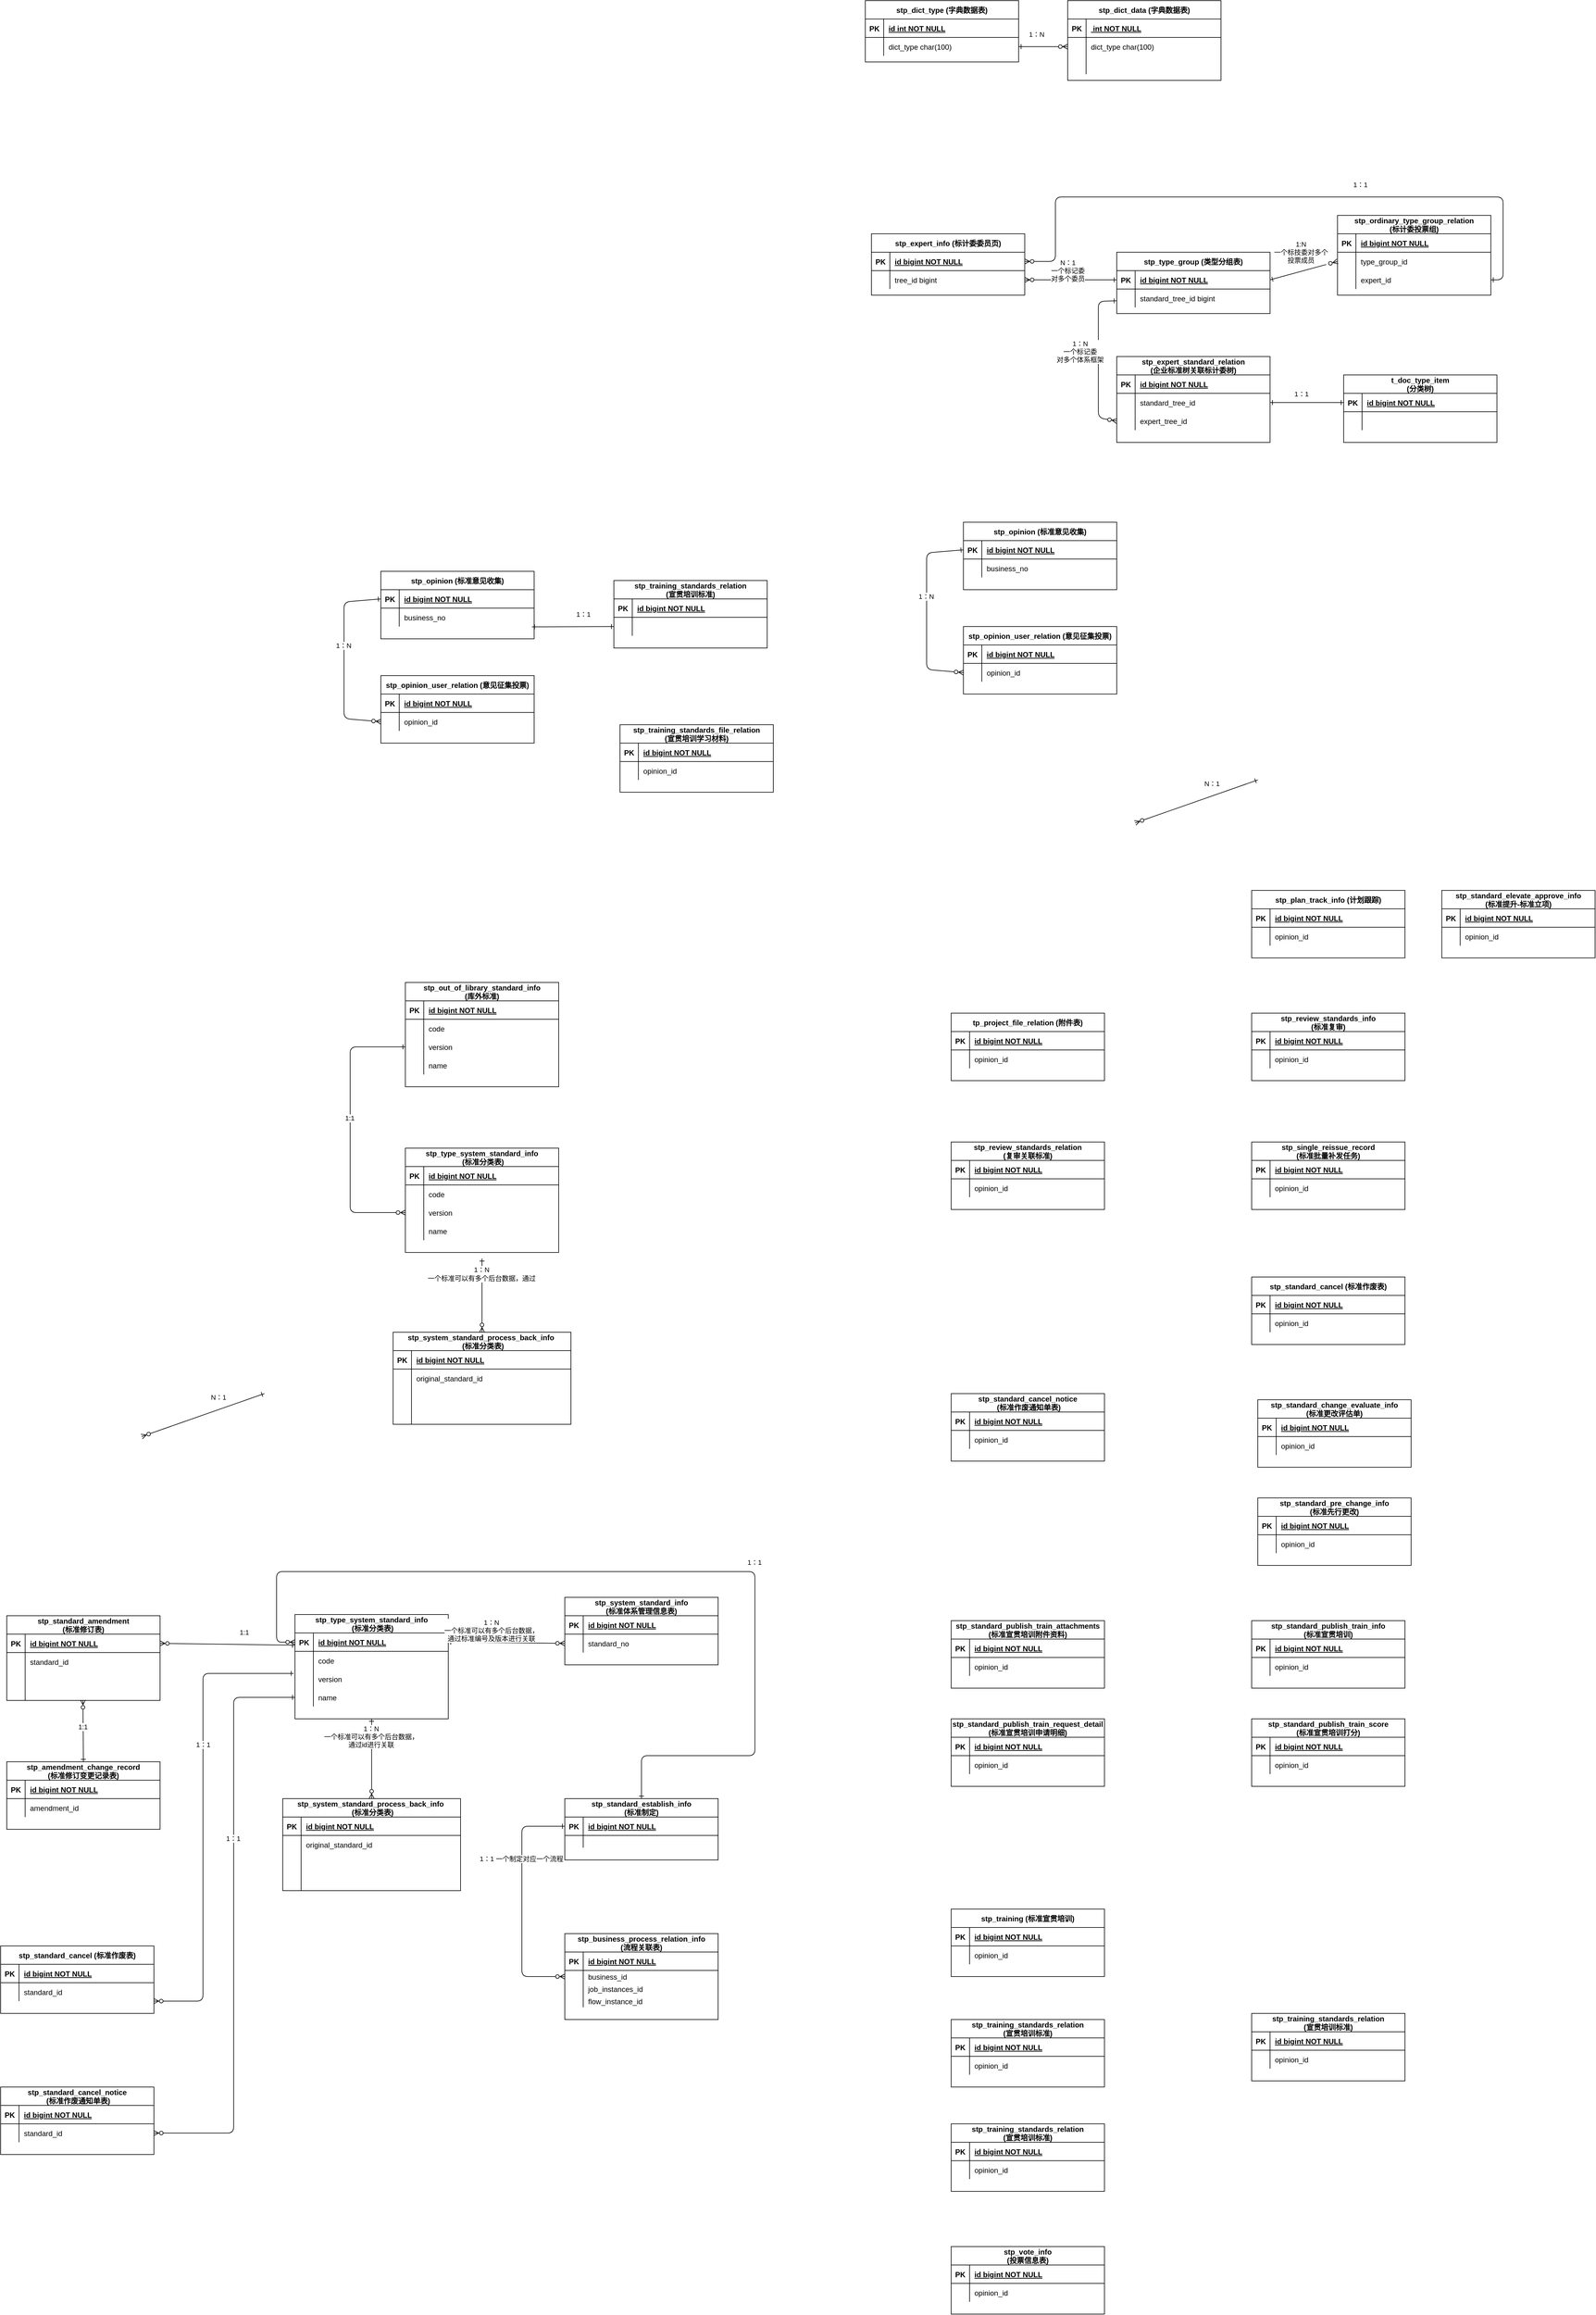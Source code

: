 <mxfile version="24.2.1" type="github">
  <diagram id="R2lEEEUBdFMjLlhIrx00" name="Page-1">
    <mxGraphModel dx="2935" dy="1755" grid="1" gridSize="10" guides="0" tooltips="1" connect="1" arrows="1" fold="1" page="1" pageScale="1" pageWidth="850" pageHeight="1100" math="0" shadow="0" extFonts="Permanent Marker^https://fonts.googleapis.com/css?family=Permanent+Marker">
      <root>
        <mxCell id="0" />
        <mxCell id="1" parent="0" />
        <mxCell id="C-vyLk0tnHw3VtMMgP7b-1" value="" style="edgeStyle=entityRelationEdgeStyle;endArrow=ERzeroToMany;startArrow=ERone;endFill=1;startFill=0;exitX=1;exitY=0.5;exitDx=0;exitDy=0;" parent="1" source="C-vyLk0tnHw3VtMMgP7b-27" target="C-vyLk0tnHw3VtMMgP7b-6" edge="1">
          <mxGeometry width="100" height="100" relative="1" as="geometry">
            <mxPoint x="220" y="480" as="sourcePoint" />
            <mxPoint x="320" y="380" as="targetPoint" />
          </mxGeometry>
        </mxCell>
        <mxCell id="DXjHTsPgzsVpZC67pU7m-1" value="1：N" style="edgeLabel;html=1;align=center;verticalAlign=middle;resizable=0;points=[];" parent="C-vyLk0tnHw3VtMMgP7b-1" vertex="1" connectable="0">
          <mxGeometry x="-0.256" relative="1" as="geometry">
            <mxPoint x="-1" y="-20" as="offset" />
          </mxGeometry>
        </mxCell>
        <mxCell id="C-vyLk0tnHw3VtMMgP7b-2" value="stp_dict_data (字典数据表)" style="shape=table;startSize=30;container=1;collapsible=1;childLayout=tableLayout;fixedRows=1;rowLines=0;fontStyle=1;align=center;resizeLast=1;" parent="1" vertex="1">
          <mxGeometry x="330" y="-120" width="250" height="130" as="geometry" />
        </mxCell>
        <mxCell id="C-vyLk0tnHw3VtMMgP7b-3" value="" style="shape=partialRectangle;collapsible=0;dropTarget=0;pointerEvents=0;fillColor=none;points=[[0,0.5],[1,0.5]];portConstraint=eastwest;top=0;left=0;right=0;bottom=1;" parent="C-vyLk0tnHw3VtMMgP7b-2" vertex="1">
          <mxGeometry y="30" width="250" height="30" as="geometry" />
        </mxCell>
        <mxCell id="C-vyLk0tnHw3VtMMgP7b-4" value="PK" style="shape=partialRectangle;overflow=hidden;connectable=0;fillColor=none;top=0;left=0;bottom=0;right=0;fontStyle=1;" parent="C-vyLk0tnHw3VtMMgP7b-3" vertex="1">
          <mxGeometry width="30" height="30" as="geometry">
            <mxRectangle width="30" height="30" as="alternateBounds" />
          </mxGeometry>
        </mxCell>
        <mxCell id="C-vyLk0tnHw3VtMMgP7b-5" value=" int NOT NULL " style="shape=partialRectangle;overflow=hidden;connectable=0;fillColor=none;top=0;left=0;bottom=0;right=0;align=left;spacingLeft=6;fontStyle=5;" parent="C-vyLk0tnHw3VtMMgP7b-3" vertex="1">
          <mxGeometry x="30" width="220" height="30" as="geometry">
            <mxRectangle width="220" height="30" as="alternateBounds" />
          </mxGeometry>
        </mxCell>
        <mxCell id="C-vyLk0tnHw3VtMMgP7b-6" value="" style="shape=partialRectangle;collapsible=0;dropTarget=0;pointerEvents=0;fillColor=none;points=[[0,0.5],[1,0.5]];portConstraint=eastwest;top=0;left=0;right=0;bottom=0;" parent="C-vyLk0tnHw3VtMMgP7b-2" vertex="1">
          <mxGeometry y="60" width="250" height="30" as="geometry" />
        </mxCell>
        <mxCell id="C-vyLk0tnHw3VtMMgP7b-7" value="" style="shape=partialRectangle;overflow=hidden;connectable=0;fillColor=none;top=0;left=0;bottom=0;right=0;" parent="C-vyLk0tnHw3VtMMgP7b-6" vertex="1">
          <mxGeometry width="30" height="30" as="geometry">
            <mxRectangle width="30" height="30" as="alternateBounds" />
          </mxGeometry>
        </mxCell>
        <mxCell id="C-vyLk0tnHw3VtMMgP7b-8" value="dict_type char(100) " style="shape=partialRectangle;overflow=hidden;connectable=0;fillColor=none;top=0;left=0;bottom=0;right=0;align=left;spacingLeft=6;" parent="C-vyLk0tnHw3VtMMgP7b-6" vertex="1">
          <mxGeometry x="30" width="220" height="30" as="geometry">
            <mxRectangle width="220" height="30" as="alternateBounds" />
          </mxGeometry>
        </mxCell>
        <mxCell id="C-vyLk0tnHw3VtMMgP7b-9" value="" style="shape=partialRectangle;collapsible=0;dropTarget=0;pointerEvents=0;fillColor=none;points=[[0,0.5],[1,0.5]];portConstraint=eastwest;top=0;left=0;right=0;bottom=0;" parent="C-vyLk0tnHw3VtMMgP7b-2" vertex="1">
          <mxGeometry y="90" width="250" height="30" as="geometry" />
        </mxCell>
        <mxCell id="C-vyLk0tnHw3VtMMgP7b-10" value="" style="shape=partialRectangle;overflow=hidden;connectable=0;fillColor=none;top=0;left=0;bottom=0;right=0;" parent="C-vyLk0tnHw3VtMMgP7b-9" vertex="1">
          <mxGeometry width="30" height="30" as="geometry">
            <mxRectangle width="30" height="30" as="alternateBounds" />
          </mxGeometry>
        </mxCell>
        <mxCell id="C-vyLk0tnHw3VtMMgP7b-11" value="" style="shape=partialRectangle;overflow=hidden;connectable=0;fillColor=none;top=0;left=0;bottom=0;right=0;align=left;spacingLeft=6;" parent="C-vyLk0tnHw3VtMMgP7b-9" vertex="1">
          <mxGeometry x="30" width="220" height="30" as="geometry">
            <mxRectangle width="220" height="30" as="alternateBounds" />
          </mxGeometry>
        </mxCell>
        <mxCell id="C-vyLk0tnHw3VtMMgP7b-23" value="stp_dict_type (字典数据表)" style="shape=table;startSize=30;container=1;collapsible=1;childLayout=tableLayout;fixedRows=1;rowLines=0;fontStyle=1;align=center;resizeLast=1;" parent="1" vertex="1">
          <mxGeometry y="-120" width="250" height="100" as="geometry" />
        </mxCell>
        <mxCell id="C-vyLk0tnHw3VtMMgP7b-24" value="" style="shape=partialRectangle;collapsible=0;dropTarget=0;pointerEvents=0;fillColor=none;points=[[0,0.5],[1,0.5]];portConstraint=eastwest;top=0;left=0;right=0;bottom=1;" parent="C-vyLk0tnHw3VtMMgP7b-23" vertex="1">
          <mxGeometry y="30" width="250" height="30" as="geometry" />
        </mxCell>
        <mxCell id="C-vyLk0tnHw3VtMMgP7b-25" value="PK" style="shape=partialRectangle;overflow=hidden;connectable=0;fillColor=none;top=0;left=0;bottom=0;right=0;fontStyle=1;" parent="C-vyLk0tnHw3VtMMgP7b-24" vertex="1">
          <mxGeometry width="30" height="30" as="geometry">
            <mxRectangle width="30" height="30" as="alternateBounds" />
          </mxGeometry>
        </mxCell>
        <mxCell id="C-vyLk0tnHw3VtMMgP7b-26" value="id int NOT NULL " style="shape=partialRectangle;overflow=hidden;connectable=0;fillColor=none;top=0;left=0;bottom=0;right=0;align=left;spacingLeft=6;fontStyle=5;" parent="C-vyLk0tnHw3VtMMgP7b-24" vertex="1">
          <mxGeometry x="30" width="220" height="30" as="geometry">
            <mxRectangle width="220" height="30" as="alternateBounds" />
          </mxGeometry>
        </mxCell>
        <mxCell id="C-vyLk0tnHw3VtMMgP7b-27" value="" style="shape=partialRectangle;collapsible=0;dropTarget=0;pointerEvents=0;fillColor=none;points=[[0,0.5],[1,0.5]];portConstraint=eastwest;top=0;left=0;right=0;bottom=0;" parent="C-vyLk0tnHw3VtMMgP7b-23" vertex="1">
          <mxGeometry y="60" width="250" height="30" as="geometry" />
        </mxCell>
        <mxCell id="C-vyLk0tnHw3VtMMgP7b-28" value="" style="shape=partialRectangle;overflow=hidden;connectable=0;fillColor=none;top=0;left=0;bottom=0;right=0;" parent="C-vyLk0tnHw3VtMMgP7b-27" vertex="1">
          <mxGeometry width="30" height="30" as="geometry">
            <mxRectangle width="30" height="30" as="alternateBounds" />
          </mxGeometry>
        </mxCell>
        <mxCell id="C-vyLk0tnHw3VtMMgP7b-29" value="dict_type char(100) " style="shape=partialRectangle;overflow=hidden;connectable=0;fillColor=none;top=0;left=0;bottom=0;right=0;align=left;spacingLeft=6;" parent="C-vyLk0tnHw3VtMMgP7b-27" vertex="1">
          <mxGeometry x="30" width="220" height="30" as="geometry">
            <mxRectangle width="220" height="30" as="alternateBounds" />
          </mxGeometry>
        </mxCell>
        <mxCell id="DXjHTsPgzsVpZC67pU7m-2" value="stp_expert_info (标计委委员页)" style="shape=table;startSize=30;container=1;collapsible=1;childLayout=tableLayout;fixedRows=1;rowLines=0;fontStyle=1;align=center;resizeLast=1;" parent="1" vertex="1">
          <mxGeometry x="10" y="260" width="250" height="100" as="geometry" />
        </mxCell>
        <mxCell id="DXjHTsPgzsVpZC67pU7m-3" value="" style="shape=partialRectangle;collapsible=0;dropTarget=0;pointerEvents=0;fillColor=none;points=[[0,0.5],[1,0.5]];portConstraint=eastwest;top=0;left=0;right=0;bottom=1;" parent="DXjHTsPgzsVpZC67pU7m-2" vertex="1">
          <mxGeometry y="30" width="250" height="30" as="geometry" />
        </mxCell>
        <mxCell id="DXjHTsPgzsVpZC67pU7m-4" value="PK" style="shape=partialRectangle;overflow=hidden;connectable=0;fillColor=none;top=0;left=0;bottom=0;right=0;fontStyle=1;" parent="DXjHTsPgzsVpZC67pU7m-3" vertex="1">
          <mxGeometry width="30" height="30" as="geometry">
            <mxRectangle width="30" height="30" as="alternateBounds" />
          </mxGeometry>
        </mxCell>
        <mxCell id="DXjHTsPgzsVpZC67pU7m-5" value="id bigint NOT NULL " style="shape=partialRectangle;overflow=hidden;connectable=0;fillColor=none;top=0;left=0;bottom=0;right=0;align=left;spacingLeft=6;fontStyle=5;" parent="DXjHTsPgzsVpZC67pU7m-3" vertex="1">
          <mxGeometry x="30" width="220" height="30" as="geometry">
            <mxRectangle width="220" height="30" as="alternateBounds" />
          </mxGeometry>
        </mxCell>
        <mxCell id="DXjHTsPgzsVpZC67pU7m-6" value="" style="shape=partialRectangle;collapsible=0;dropTarget=0;pointerEvents=0;fillColor=none;points=[[0,0.5],[1,0.5]];portConstraint=eastwest;top=0;left=0;right=0;bottom=0;" parent="DXjHTsPgzsVpZC67pU7m-2" vertex="1">
          <mxGeometry y="60" width="250" height="30" as="geometry" />
        </mxCell>
        <mxCell id="DXjHTsPgzsVpZC67pU7m-7" value="" style="shape=partialRectangle;overflow=hidden;connectable=0;fillColor=none;top=0;left=0;bottom=0;right=0;" parent="DXjHTsPgzsVpZC67pU7m-6" vertex="1">
          <mxGeometry width="30" height="30" as="geometry">
            <mxRectangle width="30" height="30" as="alternateBounds" />
          </mxGeometry>
        </mxCell>
        <mxCell id="DXjHTsPgzsVpZC67pU7m-8" value="tree_id bigint" style="shape=partialRectangle;overflow=hidden;connectable=0;fillColor=none;top=0;left=0;bottom=0;right=0;align=left;spacingLeft=6;" parent="DXjHTsPgzsVpZC67pU7m-6" vertex="1">
          <mxGeometry x="30" width="220" height="30" as="geometry">
            <mxRectangle width="220" height="30" as="alternateBounds" />
          </mxGeometry>
        </mxCell>
        <mxCell id="DXjHTsPgzsVpZC67pU7m-9" value="stp_type_group (类型分组表)" style="shape=table;startSize=30;container=1;collapsible=1;childLayout=tableLayout;fixedRows=1;rowLines=0;fontStyle=1;align=center;resizeLast=1;" parent="1" vertex="1">
          <mxGeometry x="410" y="290" width="250" height="100" as="geometry" />
        </mxCell>
        <mxCell id="DXjHTsPgzsVpZC67pU7m-10" value="" style="shape=partialRectangle;collapsible=0;dropTarget=0;pointerEvents=0;fillColor=none;points=[[0,0.5],[1,0.5]];portConstraint=eastwest;top=0;left=0;right=0;bottom=1;" parent="DXjHTsPgzsVpZC67pU7m-9" vertex="1">
          <mxGeometry y="30" width="250" height="30" as="geometry" />
        </mxCell>
        <mxCell id="DXjHTsPgzsVpZC67pU7m-11" value="PK" style="shape=partialRectangle;overflow=hidden;connectable=0;fillColor=none;top=0;left=0;bottom=0;right=0;fontStyle=1;" parent="DXjHTsPgzsVpZC67pU7m-10" vertex="1">
          <mxGeometry width="30" height="30" as="geometry">
            <mxRectangle width="30" height="30" as="alternateBounds" />
          </mxGeometry>
        </mxCell>
        <mxCell id="DXjHTsPgzsVpZC67pU7m-12" value="id bigint NOT NULL " style="shape=partialRectangle;overflow=hidden;connectable=0;fillColor=none;top=0;left=0;bottom=0;right=0;align=left;spacingLeft=6;fontStyle=5;" parent="DXjHTsPgzsVpZC67pU7m-10" vertex="1">
          <mxGeometry x="30" width="220" height="30" as="geometry">
            <mxRectangle width="220" height="30" as="alternateBounds" />
          </mxGeometry>
        </mxCell>
        <mxCell id="DXjHTsPgzsVpZC67pU7m-13" value="" style="shape=partialRectangle;collapsible=0;dropTarget=0;pointerEvents=0;fillColor=none;points=[[0,0.5],[1,0.5]];portConstraint=eastwest;top=0;left=0;right=0;bottom=0;" parent="DXjHTsPgzsVpZC67pU7m-9" vertex="1">
          <mxGeometry y="60" width="250" height="30" as="geometry" />
        </mxCell>
        <mxCell id="DXjHTsPgzsVpZC67pU7m-14" value="" style="shape=partialRectangle;overflow=hidden;connectable=0;fillColor=none;top=0;left=0;bottom=0;right=0;" parent="DXjHTsPgzsVpZC67pU7m-13" vertex="1">
          <mxGeometry width="30" height="30" as="geometry">
            <mxRectangle width="30" height="30" as="alternateBounds" />
          </mxGeometry>
        </mxCell>
        <mxCell id="DXjHTsPgzsVpZC67pU7m-15" value="standard_tree_id bigint" style="shape=partialRectangle;overflow=hidden;connectable=0;fillColor=none;top=0;left=0;bottom=0;right=0;align=left;spacingLeft=6;" parent="DXjHTsPgzsVpZC67pU7m-13" vertex="1">
          <mxGeometry x="30" width="220" height="30" as="geometry">
            <mxRectangle width="220" height="30" as="alternateBounds" />
          </mxGeometry>
        </mxCell>
        <mxCell id="DXjHTsPgzsVpZC67pU7m-17" value="" style="edgeStyle=entityRelationEdgeStyle;endArrow=ERzeroToMany;startArrow=ERone;endFill=0;startFill=0;exitX=0;exitY=0.5;exitDx=0;exitDy=0;entryX=1;entryY=0.5;entryDx=0;entryDy=0;" parent="1" source="DXjHTsPgzsVpZC67pU7m-10" target="DXjHTsPgzsVpZC67pU7m-6" edge="1">
          <mxGeometry width="100" height="100" relative="1" as="geometry">
            <mxPoint x="290" y="380" as="sourcePoint" />
            <mxPoint x="370" y="380" as="targetPoint" />
          </mxGeometry>
        </mxCell>
        <mxCell id="DXjHTsPgzsVpZC67pU7m-18" value="N：1&lt;div&gt;一个标记委&lt;/div&gt;&lt;div&gt;对多个委员&lt;/div&gt;" style="edgeLabel;html=1;align=center;verticalAlign=middle;resizable=0;points=[];" parent="DXjHTsPgzsVpZC67pU7m-17" vertex="1" connectable="0">
          <mxGeometry x="-0.256" relative="1" as="geometry">
            <mxPoint x="-24" y="-15" as="offset" />
          </mxGeometry>
        </mxCell>
        <mxCell id="DXjHTsPgzsVpZC67pU7m-19" value="stp_expert_standard_relation&#xa;(企业标准树关联标计委树)" style="shape=table;startSize=30;container=1;collapsible=1;childLayout=tableLayout;fixedRows=1;rowLines=0;fontStyle=1;align=center;resizeLast=1;" parent="1" vertex="1">
          <mxGeometry x="410" y="460" width="250" height="140" as="geometry" />
        </mxCell>
        <mxCell id="DXjHTsPgzsVpZC67pU7m-20" value="" style="shape=partialRectangle;collapsible=0;dropTarget=0;pointerEvents=0;fillColor=none;points=[[0,0.5],[1,0.5]];portConstraint=eastwest;top=0;left=0;right=0;bottom=1;" parent="DXjHTsPgzsVpZC67pU7m-19" vertex="1">
          <mxGeometry y="30" width="250" height="30" as="geometry" />
        </mxCell>
        <mxCell id="DXjHTsPgzsVpZC67pU7m-21" value="PK" style="shape=partialRectangle;overflow=hidden;connectable=0;fillColor=none;top=0;left=0;bottom=0;right=0;fontStyle=1;" parent="DXjHTsPgzsVpZC67pU7m-20" vertex="1">
          <mxGeometry width="30" height="30" as="geometry">
            <mxRectangle width="30" height="30" as="alternateBounds" />
          </mxGeometry>
        </mxCell>
        <mxCell id="DXjHTsPgzsVpZC67pU7m-22" value="id bigint NOT NULL " style="shape=partialRectangle;overflow=hidden;connectable=0;fillColor=none;top=0;left=0;bottom=0;right=0;align=left;spacingLeft=6;fontStyle=5;" parent="DXjHTsPgzsVpZC67pU7m-20" vertex="1">
          <mxGeometry x="30" width="220" height="30" as="geometry">
            <mxRectangle width="220" height="30" as="alternateBounds" />
          </mxGeometry>
        </mxCell>
        <mxCell id="DXjHTsPgzsVpZC67pU7m-44" value="" style="shape=partialRectangle;collapsible=0;dropTarget=0;pointerEvents=0;fillColor=none;points=[[0,0.5],[1,0.5]];portConstraint=eastwest;top=0;left=0;right=0;bottom=0;" parent="DXjHTsPgzsVpZC67pU7m-19" vertex="1">
          <mxGeometry y="60" width="250" height="30" as="geometry" />
        </mxCell>
        <mxCell id="DXjHTsPgzsVpZC67pU7m-45" value="" style="shape=partialRectangle;overflow=hidden;connectable=0;fillColor=none;top=0;left=0;bottom=0;right=0;" parent="DXjHTsPgzsVpZC67pU7m-44" vertex="1">
          <mxGeometry width="30" height="30" as="geometry">
            <mxRectangle width="30" height="30" as="alternateBounds" />
          </mxGeometry>
        </mxCell>
        <mxCell id="DXjHTsPgzsVpZC67pU7m-46" value="standard_tree_id" style="shape=partialRectangle;overflow=hidden;connectable=0;fillColor=none;top=0;left=0;bottom=0;right=0;align=left;spacingLeft=6;" parent="DXjHTsPgzsVpZC67pU7m-44" vertex="1">
          <mxGeometry x="30" width="220" height="30" as="geometry">
            <mxRectangle width="220" height="30" as="alternateBounds" />
          </mxGeometry>
        </mxCell>
        <mxCell id="DXjHTsPgzsVpZC67pU7m-23" value="" style="shape=partialRectangle;collapsible=0;dropTarget=0;pointerEvents=0;fillColor=none;points=[[0,0.5],[1,0.5]];portConstraint=eastwest;top=0;left=0;right=0;bottom=0;" parent="DXjHTsPgzsVpZC67pU7m-19" vertex="1">
          <mxGeometry y="90" width="250" height="30" as="geometry" />
        </mxCell>
        <mxCell id="DXjHTsPgzsVpZC67pU7m-24" value="" style="shape=partialRectangle;overflow=hidden;connectable=0;fillColor=none;top=0;left=0;bottom=0;right=0;" parent="DXjHTsPgzsVpZC67pU7m-23" vertex="1">
          <mxGeometry width="30" height="30" as="geometry">
            <mxRectangle width="30" height="30" as="alternateBounds" />
          </mxGeometry>
        </mxCell>
        <mxCell id="DXjHTsPgzsVpZC67pU7m-25" value="expert_tree_id" style="shape=partialRectangle;overflow=hidden;connectable=0;fillColor=none;top=0;left=0;bottom=0;right=0;align=left;spacingLeft=6;" parent="DXjHTsPgzsVpZC67pU7m-23" vertex="1">
          <mxGeometry x="30" width="220" height="30" as="geometry">
            <mxRectangle width="220" height="30" as="alternateBounds" />
          </mxGeometry>
        </mxCell>
        <mxCell id="DXjHTsPgzsVpZC67pU7m-34" value="" style="endArrow=ERzeroToMany;startArrow=ERone;endFill=1;startFill=0;entryX=0;entryY=0.5;entryDx=0;entryDy=0;exitX=-0.001;exitY=0.639;exitDx=0;exitDy=0;exitPerimeter=0;" parent="1" source="DXjHTsPgzsVpZC67pU7m-13" target="DXjHTsPgzsVpZC67pU7m-23" edge="1">
          <mxGeometry width="100" height="100" relative="1" as="geometry">
            <mxPoint x="330" y="370" as="sourcePoint" />
            <mxPoint x="390" y="530" as="targetPoint" />
            <Array as="points">
              <mxPoint x="380" y="370" />
              <mxPoint x="380" y="440" />
              <mxPoint x="380" y="560" />
            </Array>
          </mxGeometry>
        </mxCell>
        <mxCell id="DXjHTsPgzsVpZC67pU7m-35" value="1：N&lt;div&gt;一个标记委&lt;/div&gt;&lt;div&gt;对多个体系框架&lt;/div&gt;" style="edgeLabel;html=1;align=center;verticalAlign=middle;resizable=0;points=[];" parent="DXjHTsPgzsVpZC67pU7m-34" vertex="1" connectable="0">
          <mxGeometry x="-0.256" relative="1" as="geometry">
            <mxPoint x="-30" y="19" as="offset" />
          </mxGeometry>
        </mxCell>
        <mxCell id="DXjHTsPgzsVpZC67pU7m-37" value="t_doc_type_item&#xa;(分类树)" style="shape=table;startSize=30;container=1;collapsible=1;childLayout=tableLayout;fixedRows=1;rowLines=0;fontStyle=1;align=center;resizeLast=1;" parent="1" vertex="1">
          <mxGeometry x="780" y="490" width="250" height="110" as="geometry" />
        </mxCell>
        <mxCell id="DXjHTsPgzsVpZC67pU7m-38" value="" style="shape=partialRectangle;collapsible=0;dropTarget=0;pointerEvents=0;fillColor=none;points=[[0,0.5],[1,0.5]];portConstraint=eastwest;top=0;left=0;right=0;bottom=1;" parent="DXjHTsPgzsVpZC67pU7m-37" vertex="1">
          <mxGeometry y="30" width="250" height="30" as="geometry" />
        </mxCell>
        <mxCell id="DXjHTsPgzsVpZC67pU7m-39" value="PK" style="shape=partialRectangle;overflow=hidden;connectable=0;fillColor=none;top=0;left=0;bottom=0;right=0;fontStyle=1;" parent="DXjHTsPgzsVpZC67pU7m-38" vertex="1">
          <mxGeometry width="30" height="30" as="geometry">
            <mxRectangle width="30" height="30" as="alternateBounds" />
          </mxGeometry>
        </mxCell>
        <mxCell id="DXjHTsPgzsVpZC67pU7m-40" value="id bigint NOT NULL " style="shape=partialRectangle;overflow=hidden;connectable=0;fillColor=none;top=0;left=0;bottom=0;right=0;align=left;spacingLeft=6;fontStyle=5;" parent="DXjHTsPgzsVpZC67pU7m-38" vertex="1">
          <mxGeometry x="30" width="220" height="30" as="geometry">
            <mxRectangle width="220" height="30" as="alternateBounds" />
          </mxGeometry>
        </mxCell>
        <mxCell id="DXjHTsPgzsVpZC67pU7m-41" value="" style="shape=partialRectangle;collapsible=0;dropTarget=0;pointerEvents=0;fillColor=none;points=[[0,0.5],[1,0.5]];portConstraint=eastwest;top=0;left=0;right=0;bottom=0;" parent="DXjHTsPgzsVpZC67pU7m-37" vertex="1">
          <mxGeometry y="60" width="250" height="30" as="geometry" />
        </mxCell>
        <mxCell id="DXjHTsPgzsVpZC67pU7m-42" value="" style="shape=partialRectangle;overflow=hidden;connectable=0;fillColor=none;top=0;left=0;bottom=0;right=0;" parent="DXjHTsPgzsVpZC67pU7m-41" vertex="1">
          <mxGeometry width="30" height="30" as="geometry">
            <mxRectangle width="30" height="30" as="alternateBounds" />
          </mxGeometry>
        </mxCell>
        <mxCell id="DXjHTsPgzsVpZC67pU7m-43" value="" style="shape=partialRectangle;overflow=hidden;connectable=0;fillColor=none;top=0;left=0;bottom=0;right=0;align=left;spacingLeft=6;" parent="DXjHTsPgzsVpZC67pU7m-41" vertex="1">
          <mxGeometry x="30" width="220" height="30" as="geometry">
            <mxRectangle width="220" height="30" as="alternateBounds" />
          </mxGeometry>
        </mxCell>
        <mxCell id="DXjHTsPgzsVpZC67pU7m-52" value="" style="endArrow=ERzeroToMany;startArrow=ERone;endFill=0;startFill=0;" parent="1" edge="1">
          <mxGeometry width="100" height="100" relative="1" as="geometry">
            <mxPoint x="640" y="1150" as="sourcePoint" />
            <mxPoint x="440" y="1220" as="targetPoint" />
          </mxGeometry>
        </mxCell>
        <mxCell id="DXjHTsPgzsVpZC67pU7m-53" value="N：1" style="edgeLabel;html=1;align=center;verticalAlign=middle;resizable=0;points=[];" parent="DXjHTsPgzsVpZC67pU7m-52" vertex="1" connectable="0">
          <mxGeometry x="-0.256" relative="1" as="geometry">
            <mxPoint x="-1" y="-20" as="offset" />
          </mxGeometry>
        </mxCell>
        <mxCell id="DXjHTsPgzsVpZC67pU7m-54" value="" style="endArrow=ERone;startArrow=ERone;endFill=0;startFill=0;entryX=1;entryY=0.5;entryDx=0;entryDy=0;" parent="1" source="DXjHTsPgzsVpZC67pU7m-38" target="DXjHTsPgzsVpZC67pU7m-44" edge="1">
          <mxGeometry width="100" height="100" relative="1" as="geometry">
            <mxPoint x="780.0" y="562.5" as="sourcePoint" />
            <mxPoint x="660" y="567.5" as="targetPoint" />
          </mxGeometry>
        </mxCell>
        <mxCell id="DXjHTsPgzsVpZC67pU7m-55" value="1：1" style="edgeLabel;html=1;align=center;verticalAlign=middle;resizable=0;points=[];" parent="DXjHTsPgzsVpZC67pU7m-54" vertex="1" connectable="0">
          <mxGeometry x="-0.256" relative="1" as="geometry">
            <mxPoint x="-25" y="-14" as="offset" />
          </mxGeometry>
        </mxCell>
        <mxCell id="DXjHTsPgzsVpZC67pU7m-57" value="stp_opinion (标准意见收集)" style="shape=table;startSize=30;container=1;collapsible=1;childLayout=tableLayout;fixedRows=1;rowLines=0;fontStyle=1;align=center;resizeLast=1;" parent="1" vertex="1">
          <mxGeometry x="160" y="730" width="250" height="110" as="geometry" />
        </mxCell>
        <mxCell id="DXjHTsPgzsVpZC67pU7m-58" value="" style="shape=partialRectangle;collapsible=0;dropTarget=0;pointerEvents=0;fillColor=none;points=[[0,0.5],[1,0.5]];portConstraint=eastwest;top=0;left=0;right=0;bottom=1;" parent="DXjHTsPgzsVpZC67pU7m-57" vertex="1">
          <mxGeometry y="30" width="250" height="30" as="geometry" />
        </mxCell>
        <mxCell id="DXjHTsPgzsVpZC67pU7m-59" value="PK" style="shape=partialRectangle;overflow=hidden;connectable=0;fillColor=none;top=0;left=0;bottom=0;right=0;fontStyle=1;" parent="DXjHTsPgzsVpZC67pU7m-58" vertex="1">
          <mxGeometry width="30" height="30" as="geometry">
            <mxRectangle width="30" height="30" as="alternateBounds" />
          </mxGeometry>
        </mxCell>
        <mxCell id="DXjHTsPgzsVpZC67pU7m-60" value="id bigint NOT NULL " style="shape=partialRectangle;overflow=hidden;connectable=0;fillColor=none;top=0;left=0;bottom=0;right=0;align=left;spacingLeft=6;fontStyle=5;" parent="DXjHTsPgzsVpZC67pU7m-58" vertex="1">
          <mxGeometry x="30" width="220" height="30" as="geometry">
            <mxRectangle width="220" height="30" as="alternateBounds" />
          </mxGeometry>
        </mxCell>
        <mxCell id="DXjHTsPgzsVpZC67pU7m-61" value="" style="shape=partialRectangle;collapsible=0;dropTarget=0;pointerEvents=0;fillColor=none;points=[[0,0.5],[1,0.5]];portConstraint=eastwest;top=0;left=0;right=0;bottom=0;" parent="DXjHTsPgzsVpZC67pU7m-57" vertex="1">
          <mxGeometry y="60" width="250" height="30" as="geometry" />
        </mxCell>
        <mxCell id="DXjHTsPgzsVpZC67pU7m-62" value="" style="shape=partialRectangle;overflow=hidden;connectable=0;fillColor=none;top=0;left=0;bottom=0;right=0;" parent="DXjHTsPgzsVpZC67pU7m-61" vertex="1">
          <mxGeometry width="30" height="30" as="geometry">
            <mxRectangle width="30" height="30" as="alternateBounds" />
          </mxGeometry>
        </mxCell>
        <mxCell id="DXjHTsPgzsVpZC67pU7m-63" value="business_no" style="shape=partialRectangle;overflow=hidden;connectable=0;fillColor=none;top=0;left=0;bottom=0;right=0;align=left;spacingLeft=6;" parent="DXjHTsPgzsVpZC67pU7m-61" vertex="1">
          <mxGeometry x="30" width="220" height="30" as="geometry">
            <mxRectangle width="220" height="30" as="alternateBounds" />
          </mxGeometry>
        </mxCell>
        <mxCell id="DXjHTsPgzsVpZC67pU7m-64" value="stp_opinion_user_relation (意见征集投票)" style="shape=table;startSize=30;container=1;collapsible=1;childLayout=tableLayout;fixedRows=1;rowLines=0;fontStyle=1;align=center;resizeLast=1;" parent="1" vertex="1">
          <mxGeometry x="160" y="900" width="250" height="110" as="geometry" />
        </mxCell>
        <mxCell id="DXjHTsPgzsVpZC67pU7m-65" value="" style="shape=partialRectangle;collapsible=0;dropTarget=0;pointerEvents=0;fillColor=none;points=[[0,0.5],[1,0.5]];portConstraint=eastwest;top=0;left=0;right=0;bottom=1;" parent="DXjHTsPgzsVpZC67pU7m-64" vertex="1">
          <mxGeometry y="30" width="250" height="30" as="geometry" />
        </mxCell>
        <mxCell id="DXjHTsPgzsVpZC67pU7m-66" value="PK" style="shape=partialRectangle;overflow=hidden;connectable=0;fillColor=none;top=0;left=0;bottom=0;right=0;fontStyle=1;" parent="DXjHTsPgzsVpZC67pU7m-65" vertex="1">
          <mxGeometry width="30" height="30" as="geometry">
            <mxRectangle width="30" height="30" as="alternateBounds" />
          </mxGeometry>
        </mxCell>
        <mxCell id="DXjHTsPgzsVpZC67pU7m-67" value="id bigint NOT NULL " style="shape=partialRectangle;overflow=hidden;connectable=0;fillColor=none;top=0;left=0;bottom=0;right=0;align=left;spacingLeft=6;fontStyle=5;" parent="DXjHTsPgzsVpZC67pU7m-65" vertex="1">
          <mxGeometry x="30" width="220" height="30" as="geometry">
            <mxRectangle width="220" height="30" as="alternateBounds" />
          </mxGeometry>
        </mxCell>
        <mxCell id="DXjHTsPgzsVpZC67pU7m-68" value="" style="shape=partialRectangle;collapsible=0;dropTarget=0;pointerEvents=0;fillColor=none;points=[[0,0.5],[1,0.5]];portConstraint=eastwest;top=0;left=0;right=0;bottom=0;" parent="DXjHTsPgzsVpZC67pU7m-64" vertex="1">
          <mxGeometry y="60" width="250" height="30" as="geometry" />
        </mxCell>
        <mxCell id="DXjHTsPgzsVpZC67pU7m-69" value="" style="shape=partialRectangle;overflow=hidden;connectable=0;fillColor=none;top=0;left=0;bottom=0;right=0;" parent="DXjHTsPgzsVpZC67pU7m-68" vertex="1">
          <mxGeometry width="30" height="30" as="geometry">
            <mxRectangle width="30" height="30" as="alternateBounds" />
          </mxGeometry>
        </mxCell>
        <mxCell id="DXjHTsPgzsVpZC67pU7m-70" value="opinion_id" style="shape=partialRectangle;overflow=hidden;connectable=0;fillColor=none;top=0;left=0;bottom=0;right=0;align=left;spacingLeft=6;" parent="DXjHTsPgzsVpZC67pU7m-68" vertex="1">
          <mxGeometry x="30" width="220" height="30" as="geometry">
            <mxRectangle width="220" height="30" as="alternateBounds" />
          </mxGeometry>
        </mxCell>
        <mxCell id="DXjHTsPgzsVpZC67pU7m-71" value="" style="endArrow=ERzeroToMany;startArrow=ERone;endFill=0;startFill=0;exitX=0;exitY=0.5;exitDx=0;exitDy=0;entryX=0;entryY=0.5;entryDx=0;entryDy=0;" parent="1" source="DXjHTsPgzsVpZC67pU7m-58" target="DXjHTsPgzsVpZC67pU7m-68" edge="1">
          <mxGeometry width="100" height="100" relative="1" as="geometry">
            <mxPoint x="220" y="860" as="sourcePoint" />
            <mxPoint x="20" y="930" as="targetPoint" />
            <Array as="points">
              <mxPoint x="100" y="780" />
              <mxPoint x="100" y="880" />
              <mxPoint x="100" y="970" />
            </Array>
          </mxGeometry>
        </mxCell>
        <mxCell id="DXjHTsPgzsVpZC67pU7m-72" value="1：N" style="edgeLabel;html=1;align=center;verticalAlign=middle;resizable=0;points=[];" parent="DXjHTsPgzsVpZC67pU7m-71" vertex="1" connectable="0">
          <mxGeometry x="-0.256" relative="1" as="geometry">
            <mxPoint x="-1" y="15" as="offset" />
          </mxGeometry>
        </mxCell>
        <mxCell id="DXjHTsPgzsVpZC67pU7m-73" value="stp_ordinary_type_group_relation&#xa;(标计委投票组)" style="shape=table;startSize=30;container=1;collapsible=1;childLayout=tableLayout;fixedRows=1;rowLines=0;fontStyle=1;align=center;resizeLast=1;" parent="1" vertex="1">
          <mxGeometry x="770" y="230" width="250" height="130" as="geometry" />
        </mxCell>
        <mxCell id="DXjHTsPgzsVpZC67pU7m-74" value="" style="shape=partialRectangle;collapsible=0;dropTarget=0;pointerEvents=0;fillColor=none;points=[[0,0.5],[1,0.5]];portConstraint=eastwest;top=0;left=0;right=0;bottom=1;" parent="DXjHTsPgzsVpZC67pU7m-73" vertex="1">
          <mxGeometry y="30" width="250" height="30" as="geometry" />
        </mxCell>
        <mxCell id="DXjHTsPgzsVpZC67pU7m-75" value="PK" style="shape=partialRectangle;overflow=hidden;connectable=0;fillColor=none;top=0;left=0;bottom=0;right=0;fontStyle=1;" parent="DXjHTsPgzsVpZC67pU7m-74" vertex="1">
          <mxGeometry width="30" height="30" as="geometry">
            <mxRectangle width="30" height="30" as="alternateBounds" />
          </mxGeometry>
        </mxCell>
        <mxCell id="DXjHTsPgzsVpZC67pU7m-76" value="id bigint NOT NULL " style="shape=partialRectangle;overflow=hidden;connectable=0;fillColor=none;top=0;left=0;bottom=0;right=0;align=left;spacingLeft=6;fontStyle=5;" parent="DXjHTsPgzsVpZC67pU7m-74" vertex="1">
          <mxGeometry x="30" width="220" height="30" as="geometry">
            <mxRectangle width="220" height="30" as="alternateBounds" />
          </mxGeometry>
        </mxCell>
        <mxCell id="DXjHTsPgzsVpZC67pU7m-80" value="" style="shape=partialRectangle;collapsible=0;dropTarget=0;pointerEvents=0;fillColor=none;points=[[0,0.5],[1,0.5]];portConstraint=eastwest;top=0;left=0;right=0;bottom=0;" parent="DXjHTsPgzsVpZC67pU7m-73" vertex="1">
          <mxGeometry y="60" width="250" height="30" as="geometry" />
        </mxCell>
        <mxCell id="DXjHTsPgzsVpZC67pU7m-81" value="" style="shape=partialRectangle;overflow=hidden;connectable=0;fillColor=none;top=0;left=0;bottom=0;right=0;" parent="DXjHTsPgzsVpZC67pU7m-80" vertex="1">
          <mxGeometry width="30" height="30" as="geometry">
            <mxRectangle width="30" height="30" as="alternateBounds" />
          </mxGeometry>
        </mxCell>
        <mxCell id="DXjHTsPgzsVpZC67pU7m-82" value="type_group_id" style="shape=partialRectangle;overflow=hidden;connectable=0;fillColor=none;top=0;left=0;bottom=0;right=0;align=left;spacingLeft=6;" parent="DXjHTsPgzsVpZC67pU7m-80" vertex="1">
          <mxGeometry x="30" width="220" height="30" as="geometry">
            <mxRectangle width="220" height="30" as="alternateBounds" />
          </mxGeometry>
        </mxCell>
        <mxCell id="DXjHTsPgzsVpZC67pU7m-77" value="" style="shape=partialRectangle;collapsible=0;dropTarget=0;pointerEvents=0;fillColor=none;points=[[0,0.5],[1,0.5]];portConstraint=eastwest;top=0;left=0;right=0;bottom=0;" parent="DXjHTsPgzsVpZC67pU7m-73" vertex="1">
          <mxGeometry y="90" width="250" height="30" as="geometry" />
        </mxCell>
        <mxCell id="DXjHTsPgzsVpZC67pU7m-78" value="" style="shape=partialRectangle;overflow=hidden;connectable=0;fillColor=none;top=0;left=0;bottom=0;right=0;" parent="DXjHTsPgzsVpZC67pU7m-77" vertex="1">
          <mxGeometry width="30" height="30" as="geometry">
            <mxRectangle width="30" height="30" as="alternateBounds" />
          </mxGeometry>
        </mxCell>
        <mxCell id="DXjHTsPgzsVpZC67pU7m-79" value="expert_id" style="shape=partialRectangle;overflow=hidden;connectable=0;fillColor=none;top=0;left=0;bottom=0;right=0;align=left;spacingLeft=6;" parent="DXjHTsPgzsVpZC67pU7m-77" vertex="1">
          <mxGeometry x="30" width="220" height="30" as="geometry">
            <mxRectangle width="220" height="30" as="alternateBounds" />
          </mxGeometry>
        </mxCell>
        <mxCell id="DXjHTsPgzsVpZC67pU7m-85" value="" style="endArrow=ERone;startArrow=ERzeroToMany;endFill=0;startFill=0;exitX=0;exitY=0.5;exitDx=0;exitDy=0;" parent="1" source="DXjHTsPgzsVpZC67pU7m-80" edge="1">
          <mxGeometry width="100" height="100" relative="1" as="geometry">
            <mxPoint x="700" y="130" as="sourcePoint" />
            <mxPoint x="660" y="335" as="targetPoint" />
          </mxGeometry>
        </mxCell>
        <mxCell id="DXjHTsPgzsVpZC67pU7m-86" value="1:N&lt;div&gt;一个标技委对多个&lt;/div&gt;&lt;div&gt;投票成员&lt;/div&gt;" style="edgeLabel;html=1;align=center;verticalAlign=middle;resizable=0;points=[];" parent="DXjHTsPgzsVpZC67pU7m-85" vertex="1" connectable="0">
          <mxGeometry x="-0.256" relative="1" as="geometry">
            <mxPoint x="-19" y="-26" as="offset" />
          </mxGeometry>
        </mxCell>
        <mxCell id="DXjHTsPgzsVpZC67pU7m-87" value="" style="endArrow=ERzeroToMany;startArrow=ERone;endFill=0;startFill=0;exitX=1;exitY=0.5;exitDx=0;exitDy=0;entryX=1;entryY=0.5;entryDx=0;entryDy=0;" parent="1" source="DXjHTsPgzsVpZC67pU7m-77" target="DXjHTsPgzsVpZC67pU7m-3" edge="1">
          <mxGeometry width="100" height="100" relative="1" as="geometry">
            <mxPoint x="890" y="100" as="sourcePoint" />
            <mxPoint x="690" y="170" as="targetPoint" />
            <Array as="points">
              <mxPoint x="1040" y="335" />
              <mxPoint x="1040" y="200" />
              <mxPoint x="680" y="200" />
              <mxPoint x="310" y="200" />
              <mxPoint x="310" y="305" />
            </Array>
          </mxGeometry>
        </mxCell>
        <mxCell id="DXjHTsPgzsVpZC67pU7m-88" value="1：1" style="edgeLabel;html=1;align=center;verticalAlign=middle;resizable=0;points=[];" parent="DXjHTsPgzsVpZC67pU7m-87" vertex="1" connectable="0">
          <mxGeometry x="-0.256" relative="1" as="geometry">
            <mxPoint x="-1" y="-20" as="offset" />
          </mxGeometry>
        </mxCell>
        <mxCell id="DXjHTsPgzsVpZC67pU7m-89" value="stp_out_of_library_standard_info&#xa;(库外标准)" style="shape=table;startSize=30;container=1;collapsible=1;childLayout=tableLayout;fixedRows=1;rowLines=0;fontStyle=1;align=center;resizeLast=1;" parent="1" vertex="1">
          <mxGeometry x="-750" y="1480" width="250" height="170" as="geometry" />
        </mxCell>
        <mxCell id="DXjHTsPgzsVpZC67pU7m-90" value="" style="shape=partialRectangle;collapsible=0;dropTarget=0;pointerEvents=0;fillColor=none;points=[[0,0.5],[1,0.5]];portConstraint=eastwest;top=0;left=0;right=0;bottom=1;" parent="DXjHTsPgzsVpZC67pU7m-89" vertex="1">
          <mxGeometry y="30" width="250" height="30" as="geometry" />
        </mxCell>
        <mxCell id="DXjHTsPgzsVpZC67pU7m-91" value="PK" style="shape=partialRectangle;overflow=hidden;connectable=0;fillColor=none;top=0;left=0;bottom=0;right=0;fontStyle=1;" parent="DXjHTsPgzsVpZC67pU7m-90" vertex="1">
          <mxGeometry width="30" height="30" as="geometry">
            <mxRectangle width="30" height="30" as="alternateBounds" />
          </mxGeometry>
        </mxCell>
        <mxCell id="DXjHTsPgzsVpZC67pU7m-92" value="id bigint NOT NULL " style="shape=partialRectangle;overflow=hidden;connectable=0;fillColor=none;top=0;left=0;bottom=0;right=0;align=left;spacingLeft=6;fontStyle=5;" parent="DXjHTsPgzsVpZC67pU7m-90" vertex="1">
          <mxGeometry x="30" width="220" height="30" as="geometry">
            <mxRectangle width="220" height="30" as="alternateBounds" />
          </mxGeometry>
        </mxCell>
        <mxCell id="DXjHTsPgzsVpZC67pU7m-305" value="" style="shape=partialRectangle;collapsible=0;dropTarget=0;pointerEvents=0;fillColor=none;points=[[0,0.5],[1,0.5]];portConstraint=eastwest;top=0;left=0;right=0;bottom=0;" parent="DXjHTsPgzsVpZC67pU7m-89" vertex="1">
          <mxGeometry y="60" width="250" height="30" as="geometry" />
        </mxCell>
        <mxCell id="DXjHTsPgzsVpZC67pU7m-306" value="" style="shape=partialRectangle;overflow=hidden;connectable=0;fillColor=none;top=0;left=0;bottom=0;right=0;" parent="DXjHTsPgzsVpZC67pU7m-305" vertex="1">
          <mxGeometry width="30" height="30" as="geometry">
            <mxRectangle width="30" height="30" as="alternateBounds" />
          </mxGeometry>
        </mxCell>
        <mxCell id="DXjHTsPgzsVpZC67pU7m-307" value="code" style="shape=partialRectangle;overflow=hidden;connectable=0;fillColor=none;top=0;left=0;bottom=0;right=0;align=left;spacingLeft=6;" parent="DXjHTsPgzsVpZC67pU7m-305" vertex="1">
          <mxGeometry x="30" width="220" height="30" as="geometry">
            <mxRectangle width="220" height="30" as="alternateBounds" />
          </mxGeometry>
        </mxCell>
        <mxCell id="DXjHTsPgzsVpZC67pU7m-308" value="" style="shape=partialRectangle;collapsible=0;dropTarget=0;pointerEvents=0;fillColor=none;points=[[0,0.5],[1,0.5]];portConstraint=eastwest;top=0;left=0;right=0;bottom=0;" parent="DXjHTsPgzsVpZC67pU7m-89" vertex="1">
          <mxGeometry y="90" width="250" height="30" as="geometry" />
        </mxCell>
        <mxCell id="DXjHTsPgzsVpZC67pU7m-309" value="" style="shape=partialRectangle;overflow=hidden;connectable=0;fillColor=none;top=0;left=0;bottom=0;right=0;" parent="DXjHTsPgzsVpZC67pU7m-308" vertex="1">
          <mxGeometry width="30" height="30" as="geometry">
            <mxRectangle width="30" height="30" as="alternateBounds" />
          </mxGeometry>
        </mxCell>
        <mxCell id="DXjHTsPgzsVpZC67pU7m-310" value="version" style="shape=partialRectangle;overflow=hidden;connectable=0;fillColor=none;top=0;left=0;bottom=0;right=0;align=left;spacingLeft=6;" parent="DXjHTsPgzsVpZC67pU7m-308" vertex="1">
          <mxGeometry x="30" width="220" height="30" as="geometry">
            <mxRectangle width="220" height="30" as="alternateBounds" />
          </mxGeometry>
        </mxCell>
        <mxCell id="DXjHTsPgzsVpZC67pU7m-93" value="" style="shape=partialRectangle;collapsible=0;dropTarget=0;pointerEvents=0;fillColor=none;points=[[0,0.5],[1,0.5]];portConstraint=eastwest;top=0;left=0;right=0;bottom=0;" parent="DXjHTsPgzsVpZC67pU7m-89" vertex="1">
          <mxGeometry y="120" width="250" height="30" as="geometry" />
        </mxCell>
        <mxCell id="DXjHTsPgzsVpZC67pU7m-94" value="" style="shape=partialRectangle;overflow=hidden;connectable=0;fillColor=none;top=0;left=0;bottom=0;right=0;" parent="DXjHTsPgzsVpZC67pU7m-93" vertex="1">
          <mxGeometry width="30" height="30" as="geometry">
            <mxRectangle width="30" height="30" as="alternateBounds" />
          </mxGeometry>
        </mxCell>
        <mxCell id="DXjHTsPgzsVpZC67pU7m-95" value="name" style="shape=partialRectangle;overflow=hidden;connectable=0;fillColor=none;top=0;left=0;bottom=0;right=0;align=left;spacingLeft=6;" parent="DXjHTsPgzsVpZC67pU7m-93" vertex="1">
          <mxGeometry x="30" width="220" height="30" as="geometry">
            <mxRectangle width="220" height="30" as="alternateBounds" />
          </mxGeometry>
        </mxCell>
        <mxCell id="DXjHTsPgzsVpZC67pU7m-96" value="stp_plan_track_info (计划跟踪)" style="shape=table;startSize=30;container=1;collapsible=1;childLayout=tableLayout;fixedRows=1;rowLines=0;fontStyle=1;align=center;resizeLast=1;" parent="1" vertex="1">
          <mxGeometry x="630" y="1330" width="250" height="110" as="geometry" />
        </mxCell>
        <mxCell id="DXjHTsPgzsVpZC67pU7m-97" value="" style="shape=partialRectangle;collapsible=0;dropTarget=0;pointerEvents=0;fillColor=none;points=[[0,0.5],[1,0.5]];portConstraint=eastwest;top=0;left=0;right=0;bottom=1;" parent="DXjHTsPgzsVpZC67pU7m-96" vertex="1">
          <mxGeometry y="30" width="250" height="30" as="geometry" />
        </mxCell>
        <mxCell id="DXjHTsPgzsVpZC67pU7m-98" value="PK" style="shape=partialRectangle;overflow=hidden;connectable=0;fillColor=none;top=0;left=0;bottom=0;right=0;fontStyle=1;" parent="DXjHTsPgzsVpZC67pU7m-97" vertex="1">
          <mxGeometry width="30" height="30" as="geometry">
            <mxRectangle width="30" height="30" as="alternateBounds" />
          </mxGeometry>
        </mxCell>
        <mxCell id="DXjHTsPgzsVpZC67pU7m-99" value="id bigint NOT NULL " style="shape=partialRectangle;overflow=hidden;connectable=0;fillColor=none;top=0;left=0;bottom=0;right=0;align=left;spacingLeft=6;fontStyle=5;" parent="DXjHTsPgzsVpZC67pU7m-97" vertex="1">
          <mxGeometry x="30" width="220" height="30" as="geometry">
            <mxRectangle width="220" height="30" as="alternateBounds" />
          </mxGeometry>
        </mxCell>
        <mxCell id="DXjHTsPgzsVpZC67pU7m-100" value="" style="shape=partialRectangle;collapsible=0;dropTarget=0;pointerEvents=0;fillColor=none;points=[[0,0.5],[1,0.5]];portConstraint=eastwest;top=0;left=0;right=0;bottom=0;" parent="DXjHTsPgzsVpZC67pU7m-96" vertex="1">
          <mxGeometry y="60" width="250" height="30" as="geometry" />
        </mxCell>
        <mxCell id="DXjHTsPgzsVpZC67pU7m-101" value="" style="shape=partialRectangle;overflow=hidden;connectable=0;fillColor=none;top=0;left=0;bottom=0;right=0;" parent="DXjHTsPgzsVpZC67pU7m-100" vertex="1">
          <mxGeometry width="30" height="30" as="geometry">
            <mxRectangle width="30" height="30" as="alternateBounds" />
          </mxGeometry>
        </mxCell>
        <mxCell id="DXjHTsPgzsVpZC67pU7m-102" value="opinion_id" style="shape=partialRectangle;overflow=hidden;connectable=0;fillColor=none;top=0;left=0;bottom=0;right=0;align=left;spacingLeft=6;" parent="DXjHTsPgzsVpZC67pU7m-100" vertex="1">
          <mxGeometry x="30" width="220" height="30" as="geometry">
            <mxRectangle width="220" height="30" as="alternateBounds" />
          </mxGeometry>
        </mxCell>
        <mxCell id="DXjHTsPgzsVpZC67pU7m-103" value="tp_project_file_relation (附件表)" style="shape=table;startSize=30;container=1;collapsible=1;childLayout=tableLayout;fixedRows=1;rowLines=0;fontStyle=1;align=center;resizeLast=1;" parent="1" vertex="1">
          <mxGeometry x="140" y="1530" width="250" height="110" as="geometry" />
        </mxCell>
        <mxCell id="DXjHTsPgzsVpZC67pU7m-104" value="" style="shape=partialRectangle;collapsible=0;dropTarget=0;pointerEvents=0;fillColor=none;points=[[0,0.5],[1,0.5]];portConstraint=eastwest;top=0;left=0;right=0;bottom=1;" parent="DXjHTsPgzsVpZC67pU7m-103" vertex="1">
          <mxGeometry y="30" width="250" height="30" as="geometry" />
        </mxCell>
        <mxCell id="DXjHTsPgzsVpZC67pU7m-105" value="PK" style="shape=partialRectangle;overflow=hidden;connectable=0;fillColor=none;top=0;left=0;bottom=0;right=0;fontStyle=1;" parent="DXjHTsPgzsVpZC67pU7m-104" vertex="1">
          <mxGeometry width="30" height="30" as="geometry">
            <mxRectangle width="30" height="30" as="alternateBounds" />
          </mxGeometry>
        </mxCell>
        <mxCell id="DXjHTsPgzsVpZC67pU7m-106" value="id bigint NOT NULL " style="shape=partialRectangle;overflow=hidden;connectable=0;fillColor=none;top=0;left=0;bottom=0;right=0;align=left;spacingLeft=6;fontStyle=5;" parent="DXjHTsPgzsVpZC67pU7m-104" vertex="1">
          <mxGeometry x="30" width="220" height="30" as="geometry">
            <mxRectangle width="220" height="30" as="alternateBounds" />
          </mxGeometry>
        </mxCell>
        <mxCell id="DXjHTsPgzsVpZC67pU7m-107" value="" style="shape=partialRectangle;collapsible=0;dropTarget=0;pointerEvents=0;fillColor=none;points=[[0,0.5],[1,0.5]];portConstraint=eastwest;top=0;left=0;right=0;bottom=0;" parent="DXjHTsPgzsVpZC67pU7m-103" vertex="1">
          <mxGeometry y="60" width="250" height="30" as="geometry" />
        </mxCell>
        <mxCell id="DXjHTsPgzsVpZC67pU7m-108" value="" style="shape=partialRectangle;overflow=hidden;connectable=0;fillColor=none;top=0;left=0;bottom=0;right=0;" parent="DXjHTsPgzsVpZC67pU7m-107" vertex="1">
          <mxGeometry width="30" height="30" as="geometry">
            <mxRectangle width="30" height="30" as="alternateBounds" />
          </mxGeometry>
        </mxCell>
        <mxCell id="DXjHTsPgzsVpZC67pU7m-109" value="opinion_id" style="shape=partialRectangle;overflow=hidden;connectable=0;fillColor=none;top=0;left=0;bottom=0;right=0;align=left;spacingLeft=6;" parent="DXjHTsPgzsVpZC67pU7m-107" vertex="1">
          <mxGeometry x="30" width="220" height="30" as="geometry">
            <mxRectangle width="220" height="30" as="alternateBounds" />
          </mxGeometry>
        </mxCell>
        <mxCell id="DXjHTsPgzsVpZC67pU7m-110" value="stp_review_standards_info&#xa;(标准复审)" style="shape=table;startSize=30;container=1;collapsible=1;childLayout=tableLayout;fixedRows=1;rowLines=0;fontStyle=1;align=center;resizeLast=1;" parent="1" vertex="1">
          <mxGeometry x="630" y="1530" width="250" height="110" as="geometry" />
        </mxCell>
        <mxCell id="DXjHTsPgzsVpZC67pU7m-111" value="" style="shape=partialRectangle;collapsible=0;dropTarget=0;pointerEvents=0;fillColor=none;points=[[0,0.5],[1,0.5]];portConstraint=eastwest;top=0;left=0;right=0;bottom=1;" parent="DXjHTsPgzsVpZC67pU7m-110" vertex="1">
          <mxGeometry y="30" width="250" height="30" as="geometry" />
        </mxCell>
        <mxCell id="DXjHTsPgzsVpZC67pU7m-112" value="PK" style="shape=partialRectangle;overflow=hidden;connectable=0;fillColor=none;top=0;left=0;bottom=0;right=0;fontStyle=1;" parent="DXjHTsPgzsVpZC67pU7m-111" vertex="1">
          <mxGeometry width="30" height="30" as="geometry">
            <mxRectangle width="30" height="30" as="alternateBounds" />
          </mxGeometry>
        </mxCell>
        <mxCell id="DXjHTsPgzsVpZC67pU7m-113" value="id bigint NOT NULL " style="shape=partialRectangle;overflow=hidden;connectable=0;fillColor=none;top=0;left=0;bottom=0;right=0;align=left;spacingLeft=6;fontStyle=5;" parent="DXjHTsPgzsVpZC67pU7m-111" vertex="1">
          <mxGeometry x="30" width="220" height="30" as="geometry">
            <mxRectangle width="220" height="30" as="alternateBounds" />
          </mxGeometry>
        </mxCell>
        <mxCell id="DXjHTsPgzsVpZC67pU7m-114" value="" style="shape=partialRectangle;collapsible=0;dropTarget=0;pointerEvents=0;fillColor=none;points=[[0,0.5],[1,0.5]];portConstraint=eastwest;top=0;left=0;right=0;bottom=0;" parent="DXjHTsPgzsVpZC67pU7m-110" vertex="1">
          <mxGeometry y="60" width="250" height="30" as="geometry" />
        </mxCell>
        <mxCell id="DXjHTsPgzsVpZC67pU7m-115" value="" style="shape=partialRectangle;overflow=hidden;connectable=0;fillColor=none;top=0;left=0;bottom=0;right=0;" parent="DXjHTsPgzsVpZC67pU7m-114" vertex="1">
          <mxGeometry width="30" height="30" as="geometry">
            <mxRectangle width="30" height="30" as="alternateBounds" />
          </mxGeometry>
        </mxCell>
        <mxCell id="DXjHTsPgzsVpZC67pU7m-116" value="opinion_id" style="shape=partialRectangle;overflow=hidden;connectable=0;fillColor=none;top=0;left=0;bottom=0;right=0;align=left;spacingLeft=6;" parent="DXjHTsPgzsVpZC67pU7m-114" vertex="1">
          <mxGeometry x="30" width="220" height="30" as="geometry">
            <mxRectangle width="220" height="30" as="alternateBounds" />
          </mxGeometry>
        </mxCell>
        <mxCell id="DXjHTsPgzsVpZC67pU7m-117" value="stp_review_standards_relation&#xa;(复审关联标准)" style="shape=table;startSize=30;container=1;collapsible=1;childLayout=tableLayout;fixedRows=1;rowLines=0;fontStyle=1;align=center;resizeLast=1;" parent="1" vertex="1">
          <mxGeometry x="140" y="1740" width="250" height="110" as="geometry" />
        </mxCell>
        <mxCell id="DXjHTsPgzsVpZC67pU7m-118" value="" style="shape=partialRectangle;collapsible=0;dropTarget=0;pointerEvents=0;fillColor=none;points=[[0,0.5],[1,0.5]];portConstraint=eastwest;top=0;left=0;right=0;bottom=1;" parent="DXjHTsPgzsVpZC67pU7m-117" vertex="1">
          <mxGeometry y="30" width="250" height="30" as="geometry" />
        </mxCell>
        <mxCell id="DXjHTsPgzsVpZC67pU7m-119" value="PK" style="shape=partialRectangle;overflow=hidden;connectable=0;fillColor=none;top=0;left=0;bottom=0;right=0;fontStyle=1;" parent="DXjHTsPgzsVpZC67pU7m-118" vertex="1">
          <mxGeometry width="30" height="30" as="geometry">
            <mxRectangle width="30" height="30" as="alternateBounds" />
          </mxGeometry>
        </mxCell>
        <mxCell id="DXjHTsPgzsVpZC67pU7m-120" value="id bigint NOT NULL " style="shape=partialRectangle;overflow=hidden;connectable=0;fillColor=none;top=0;left=0;bottom=0;right=0;align=left;spacingLeft=6;fontStyle=5;" parent="DXjHTsPgzsVpZC67pU7m-118" vertex="1">
          <mxGeometry x="30" width="220" height="30" as="geometry">
            <mxRectangle width="220" height="30" as="alternateBounds" />
          </mxGeometry>
        </mxCell>
        <mxCell id="DXjHTsPgzsVpZC67pU7m-121" value="" style="shape=partialRectangle;collapsible=0;dropTarget=0;pointerEvents=0;fillColor=none;points=[[0,0.5],[1,0.5]];portConstraint=eastwest;top=0;left=0;right=0;bottom=0;" parent="DXjHTsPgzsVpZC67pU7m-117" vertex="1">
          <mxGeometry y="60" width="250" height="30" as="geometry" />
        </mxCell>
        <mxCell id="DXjHTsPgzsVpZC67pU7m-122" value="" style="shape=partialRectangle;overflow=hidden;connectable=0;fillColor=none;top=0;left=0;bottom=0;right=0;" parent="DXjHTsPgzsVpZC67pU7m-121" vertex="1">
          <mxGeometry width="30" height="30" as="geometry">
            <mxRectangle width="30" height="30" as="alternateBounds" />
          </mxGeometry>
        </mxCell>
        <mxCell id="DXjHTsPgzsVpZC67pU7m-123" value="opinion_id" style="shape=partialRectangle;overflow=hidden;connectable=0;fillColor=none;top=0;left=0;bottom=0;right=0;align=left;spacingLeft=6;" parent="DXjHTsPgzsVpZC67pU7m-121" vertex="1">
          <mxGeometry x="30" width="220" height="30" as="geometry">
            <mxRectangle width="220" height="30" as="alternateBounds" />
          </mxGeometry>
        </mxCell>
        <mxCell id="DXjHTsPgzsVpZC67pU7m-124" value="stp_single_reissue_record&#xa;(标准批量补发任务)" style="shape=table;startSize=30;container=1;collapsible=1;childLayout=tableLayout;fixedRows=1;rowLines=0;fontStyle=1;align=center;resizeLast=1;" parent="1" vertex="1">
          <mxGeometry x="630" y="1740" width="250" height="110" as="geometry" />
        </mxCell>
        <mxCell id="DXjHTsPgzsVpZC67pU7m-125" value="" style="shape=partialRectangle;collapsible=0;dropTarget=0;pointerEvents=0;fillColor=none;points=[[0,0.5],[1,0.5]];portConstraint=eastwest;top=0;left=0;right=0;bottom=1;" parent="DXjHTsPgzsVpZC67pU7m-124" vertex="1">
          <mxGeometry y="30" width="250" height="30" as="geometry" />
        </mxCell>
        <mxCell id="DXjHTsPgzsVpZC67pU7m-126" value="PK" style="shape=partialRectangle;overflow=hidden;connectable=0;fillColor=none;top=0;left=0;bottom=0;right=0;fontStyle=1;" parent="DXjHTsPgzsVpZC67pU7m-125" vertex="1">
          <mxGeometry width="30" height="30" as="geometry">
            <mxRectangle width="30" height="30" as="alternateBounds" />
          </mxGeometry>
        </mxCell>
        <mxCell id="DXjHTsPgzsVpZC67pU7m-127" value="id bigint NOT NULL " style="shape=partialRectangle;overflow=hidden;connectable=0;fillColor=none;top=0;left=0;bottom=0;right=0;align=left;spacingLeft=6;fontStyle=5;" parent="DXjHTsPgzsVpZC67pU7m-125" vertex="1">
          <mxGeometry x="30" width="220" height="30" as="geometry">
            <mxRectangle width="220" height="30" as="alternateBounds" />
          </mxGeometry>
        </mxCell>
        <mxCell id="DXjHTsPgzsVpZC67pU7m-128" value="" style="shape=partialRectangle;collapsible=0;dropTarget=0;pointerEvents=0;fillColor=none;points=[[0,0.5],[1,0.5]];portConstraint=eastwest;top=0;left=0;right=0;bottom=0;" parent="DXjHTsPgzsVpZC67pU7m-124" vertex="1">
          <mxGeometry y="60" width="250" height="30" as="geometry" />
        </mxCell>
        <mxCell id="DXjHTsPgzsVpZC67pU7m-129" value="" style="shape=partialRectangle;overflow=hidden;connectable=0;fillColor=none;top=0;left=0;bottom=0;right=0;" parent="DXjHTsPgzsVpZC67pU7m-128" vertex="1">
          <mxGeometry width="30" height="30" as="geometry">
            <mxRectangle width="30" height="30" as="alternateBounds" />
          </mxGeometry>
        </mxCell>
        <mxCell id="DXjHTsPgzsVpZC67pU7m-130" value="opinion_id" style="shape=partialRectangle;overflow=hidden;connectable=0;fillColor=none;top=0;left=0;bottom=0;right=0;align=left;spacingLeft=6;" parent="DXjHTsPgzsVpZC67pU7m-128" vertex="1">
          <mxGeometry x="30" width="220" height="30" as="geometry">
            <mxRectangle width="220" height="30" as="alternateBounds" />
          </mxGeometry>
        </mxCell>
        <mxCell id="DXjHTsPgzsVpZC67pU7m-138" value="stp_standard_cancel (标准作废表)" style="shape=table;startSize=30;container=1;collapsible=1;childLayout=tableLayout;fixedRows=1;rowLines=0;fontStyle=1;align=center;resizeLast=1;" parent="1" vertex="1">
          <mxGeometry x="630" y="1960" width="250" height="110" as="geometry" />
        </mxCell>
        <mxCell id="DXjHTsPgzsVpZC67pU7m-139" value="" style="shape=partialRectangle;collapsible=0;dropTarget=0;pointerEvents=0;fillColor=none;points=[[0,0.5],[1,0.5]];portConstraint=eastwest;top=0;left=0;right=0;bottom=1;" parent="DXjHTsPgzsVpZC67pU7m-138" vertex="1">
          <mxGeometry y="30" width="250" height="30" as="geometry" />
        </mxCell>
        <mxCell id="DXjHTsPgzsVpZC67pU7m-140" value="PK" style="shape=partialRectangle;overflow=hidden;connectable=0;fillColor=none;top=0;left=0;bottom=0;right=0;fontStyle=1;" parent="DXjHTsPgzsVpZC67pU7m-139" vertex="1">
          <mxGeometry width="30" height="30" as="geometry">
            <mxRectangle width="30" height="30" as="alternateBounds" />
          </mxGeometry>
        </mxCell>
        <mxCell id="DXjHTsPgzsVpZC67pU7m-141" value="id bigint NOT NULL " style="shape=partialRectangle;overflow=hidden;connectable=0;fillColor=none;top=0;left=0;bottom=0;right=0;align=left;spacingLeft=6;fontStyle=5;" parent="DXjHTsPgzsVpZC67pU7m-139" vertex="1">
          <mxGeometry x="30" width="220" height="30" as="geometry">
            <mxRectangle width="220" height="30" as="alternateBounds" />
          </mxGeometry>
        </mxCell>
        <mxCell id="DXjHTsPgzsVpZC67pU7m-142" value="" style="shape=partialRectangle;collapsible=0;dropTarget=0;pointerEvents=0;fillColor=none;points=[[0,0.5],[1,0.5]];portConstraint=eastwest;top=0;left=0;right=0;bottom=0;" parent="DXjHTsPgzsVpZC67pU7m-138" vertex="1">
          <mxGeometry y="60" width="250" height="30" as="geometry" />
        </mxCell>
        <mxCell id="DXjHTsPgzsVpZC67pU7m-143" value="" style="shape=partialRectangle;overflow=hidden;connectable=0;fillColor=none;top=0;left=0;bottom=0;right=0;" parent="DXjHTsPgzsVpZC67pU7m-142" vertex="1">
          <mxGeometry width="30" height="30" as="geometry">
            <mxRectangle width="30" height="30" as="alternateBounds" />
          </mxGeometry>
        </mxCell>
        <mxCell id="DXjHTsPgzsVpZC67pU7m-144" value="opinion_id" style="shape=partialRectangle;overflow=hidden;connectable=0;fillColor=none;top=0;left=0;bottom=0;right=0;align=left;spacingLeft=6;" parent="DXjHTsPgzsVpZC67pU7m-142" vertex="1">
          <mxGeometry x="30" width="220" height="30" as="geometry">
            <mxRectangle width="220" height="30" as="alternateBounds" />
          </mxGeometry>
        </mxCell>
        <mxCell id="DXjHTsPgzsVpZC67pU7m-145" value="stp_standard_cancel_notice&#xa; (标准作废通知单表)" style="shape=table;startSize=30;container=1;collapsible=1;childLayout=tableLayout;fixedRows=1;rowLines=0;fontStyle=1;align=center;resizeLast=1;" parent="1" vertex="1">
          <mxGeometry x="140" y="2150" width="250" height="110" as="geometry" />
        </mxCell>
        <mxCell id="DXjHTsPgzsVpZC67pU7m-146" value="" style="shape=partialRectangle;collapsible=0;dropTarget=0;pointerEvents=0;fillColor=none;points=[[0,0.5],[1,0.5]];portConstraint=eastwest;top=0;left=0;right=0;bottom=1;" parent="DXjHTsPgzsVpZC67pU7m-145" vertex="1">
          <mxGeometry y="30" width="250" height="30" as="geometry" />
        </mxCell>
        <mxCell id="DXjHTsPgzsVpZC67pU7m-147" value="PK" style="shape=partialRectangle;overflow=hidden;connectable=0;fillColor=none;top=0;left=0;bottom=0;right=0;fontStyle=1;" parent="DXjHTsPgzsVpZC67pU7m-146" vertex="1">
          <mxGeometry width="30" height="30" as="geometry">
            <mxRectangle width="30" height="30" as="alternateBounds" />
          </mxGeometry>
        </mxCell>
        <mxCell id="DXjHTsPgzsVpZC67pU7m-148" value="id bigint NOT NULL " style="shape=partialRectangle;overflow=hidden;connectable=0;fillColor=none;top=0;left=0;bottom=0;right=0;align=left;spacingLeft=6;fontStyle=5;" parent="DXjHTsPgzsVpZC67pU7m-146" vertex="1">
          <mxGeometry x="30" width="220" height="30" as="geometry">
            <mxRectangle width="220" height="30" as="alternateBounds" />
          </mxGeometry>
        </mxCell>
        <mxCell id="DXjHTsPgzsVpZC67pU7m-149" value="" style="shape=partialRectangle;collapsible=0;dropTarget=0;pointerEvents=0;fillColor=none;points=[[0,0.5],[1,0.5]];portConstraint=eastwest;top=0;left=0;right=0;bottom=0;" parent="DXjHTsPgzsVpZC67pU7m-145" vertex="1">
          <mxGeometry y="60" width="250" height="30" as="geometry" />
        </mxCell>
        <mxCell id="DXjHTsPgzsVpZC67pU7m-150" value="" style="shape=partialRectangle;overflow=hidden;connectable=0;fillColor=none;top=0;left=0;bottom=0;right=0;" parent="DXjHTsPgzsVpZC67pU7m-149" vertex="1">
          <mxGeometry width="30" height="30" as="geometry">
            <mxRectangle width="30" height="30" as="alternateBounds" />
          </mxGeometry>
        </mxCell>
        <mxCell id="DXjHTsPgzsVpZC67pU7m-151" value="opinion_id" style="shape=partialRectangle;overflow=hidden;connectable=0;fillColor=none;top=0;left=0;bottom=0;right=0;align=left;spacingLeft=6;" parent="DXjHTsPgzsVpZC67pU7m-149" vertex="1">
          <mxGeometry x="30" width="220" height="30" as="geometry">
            <mxRectangle width="220" height="30" as="alternateBounds" />
          </mxGeometry>
        </mxCell>
        <mxCell id="DXjHTsPgzsVpZC67pU7m-152" value="stp_standard_change_evaluate_info&#xa;(标准更改评估单)" style="shape=table;startSize=30;container=1;collapsible=1;childLayout=tableLayout;fixedRows=1;rowLines=0;fontStyle=1;align=center;resizeLast=1;" parent="1" vertex="1">
          <mxGeometry x="640" y="2160" width="250" height="110" as="geometry" />
        </mxCell>
        <mxCell id="DXjHTsPgzsVpZC67pU7m-153" value="" style="shape=partialRectangle;collapsible=0;dropTarget=0;pointerEvents=0;fillColor=none;points=[[0,0.5],[1,0.5]];portConstraint=eastwest;top=0;left=0;right=0;bottom=1;" parent="DXjHTsPgzsVpZC67pU7m-152" vertex="1">
          <mxGeometry y="30" width="250" height="30" as="geometry" />
        </mxCell>
        <mxCell id="DXjHTsPgzsVpZC67pU7m-154" value="PK" style="shape=partialRectangle;overflow=hidden;connectable=0;fillColor=none;top=0;left=0;bottom=0;right=0;fontStyle=1;" parent="DXjHTsPgzsVpZC67pU7m-153" vertex="1">
          <mxGeometry width="30" height="30" as="geometry">
            <mxRectangle width="30" height="30" as="alternateBounds" />
          </mxGeometry>
        </mxCell>
        <mxCell id="DXjHTsPgzsVpZC67pU7m-155" value="id bigint NOT NULL " style="shape=partialRectangle;overflow=hidden;connectable=0;fillColor=none;top=0;left=0;bottom=0;right=0;align=left;spacingLeft=6;fontStyle=5;" parent="DXjHTsPgzsVpZC67pU7m-153" vertex="1">
          <mxGeometry x="30" width="220" height="30" as="geometry">
            <mxRectangle width="220" height="30" as="alternateBounds" />
          </mxGeometry>
        </mxCell>
        <mxCell id="DXjHTsPgzsVpZC67pU7m-156" value="" style="shape=partialRectangle;collapsible=0;dropTarget=0;pointerEvents=0;fillColor=none;points=[[0,0.5],[1,0.5]];portConstraint=eastwest;top=0;left=0;right=0;bottom=0;" parent="DXjHTsPgzsVpZC67pU7m-152" vertex="1">
          <mxGeometry y="60" width="250" height="30" as="geometry" />
        </mxCell>
        <mxCell id="DXjHTsPgzsVpZC67pU7m-157" value="" style="shape=partialRectangle;overflow=hidden;connectable=0;fillColor=none;top=0;left=0;bottom=0;right=0;" parent="DXjHTsPgzsVpZC67pU7m-156" vertex="1">
          <mxGeometry width="30" height="30" as="geometry">
            <mxRectangle width="30" height="30" as="alternateBounds" />
          </mxGeometry>
        </mxCell>
        <mxCell id="DXjHTsPgzsVpZC67pU7m-158" value="opinion_id" style="shape=partialRectangle;overflow=hidden;connectable=0;fillColor=none;top=0;left=0;bottom=0;right=0;align=left;spacingLeft=6;" parent="DXjHTsPgzsVpZC67pU7m-156" vertex="1">
          <mxGeometry x="30" width="220" height="30" as="geometry">
            <mxRectangle width="220" height="30" as="alternateBounds" />
          </mxGeometry>
        </mxCell>
        <mxCell id="DXjHTsPgzsVpZC67pU7m-159" value="stp_standard_elevate_approve_info&#xa;(标准提升-标准立项)" style="shape=table;startSize=30;container=1;collapsible=1;childLayout=tableLayout;fixedRows=1;rowLines=0;fontStyle=1;align=center;resizeLast=1;" parent="1" vertex="1">
          <mxGeometry x="940" y="1330" width="250" height="110" as="geometry" />
        </mxCell>
        <mxCell id="DXjHTsPgzsVpZC67pU7m-160" value="" style="shape=partialRectangle;collapsible=0;dropTarget=0;pointerEvents=0;fillColor=none;points=[[0,0.5],[1,0.5]];portConstraint=eastwest;top=0;left=0;right=0;bottom=1;" parent="DXjHTsPgzsVpZC67pU7m-159" vertex="1">
          <mxGeometry y="30" width="250" height="30" as="geometry" />
        </mxCell>
        <mxCell id="DXjHTsPgzsVpZC67pU7m-161" value="PK" style="shape=partialRectangle;overflow=hidden;connectable=0;fillColor=none;top=0;left=0;bottom=0;right=0;fontStyle=1;" parent="DXjHTsPgzsVpZC67pU7m-160" vertex="1">
          <mxGeometry width="30" height="30" as="geometry">
            <mxRectangle width="30" height="30" as="alternateBounds" />
          </mxGeometry>
        </mxCell>
        <mxCell id="DXjHTsPgzsVpZC67pU7m-162" value="id bigint NOT NULL " style="shape=partialRectangle;overflow=hidden;connectable=0;fillColor=none;top=0;left=0;bottom=0;right=0;align=left;spacingLeft=6;fontStyle=5;" parent="DXjHTsPgzsVpZC67pU7m-160" vertex="1">
          <mxGeometry x="30" width="220" height="30" as="geometry">
            <mxRectangle width="220" height="30" as="alternateBounds" />
          </mxGeometry>
        </mxCell>
        <mxCell id="DXjHTsPgzsVpZC67pU7m-163" value="" style="shape=partialRectangle;collapsible=0;dropTarget=0;pointerEvents=0;fillColor=none;points=[[0,0.5],[1,0.5]];portConstraint=eastwest;top=0;left=0;right=0;bottom=0;" parent="DXjHTsPgzsVpZC67pU7m-159" vertex="1">
          <mxGeometry y="60" width="250" height="30" as="geometry" />
        </mxCell>
        <mxCell id="DXjHTsPgzsVpZC67pU7m-164" value="" style="shape=partialRectangle;overflow=hidden;connectable=0;fillColor=none;top=0;left=0;bottom=0;right=0;" parent="DXjHTsPgzsVpZC67pU7m-163" vertex="1">
          <mxGeometry width="30" height="30" as="geometry">
            <mxRectangle width="30" height="30" as="alternateBounds" />
          </mxGeometry>
        </mxCell>
        <mxCell id="DXjHTsPgzsVpZC67pU7m-165" value="opinion_id" style="shape=partialRectangle;overflow=hidden;connectable=0;fillColor=none;top=0;left=0;bottom=0;right=0;align=left;spacingLeft=6;" parent="DXjHTsPgzsVpZC67pU7m-163" vertex="1">
          <mxGeometry x="30" width="220" height="30" as="geometry">
            <mxRectangle width="220" height="30" as="alternateBounds" />
          </mxGeometry>
        </mxCell>
        <mxCell id="DXjHTsPgzsVpZC67pU7m-166" value="stp_standard_establish_info&#xa;(标准制定)" style="shape=table;startSize=30;container=1;collapsible=1;childLayout=tableLayout;fixedRows=1;rowLines=0;fontStyle=1;align=center;resizeLast=1;" parent="1" vertex="1">
          <mxGeometry x="-490" y="2810" width="250" height="100" as="geometry" />
        </mxCell>
        <mxCell id="DXjHTsPgzsVpZC67pU7m-167" value="" style="shape=partialRectangle;collapsible=0;dropTarget=0;pointerEvents=0;fillColor=none;points=[[0,0.5],[1,0.5]];portConstraint=eastwest;top=0;left=0;right=0;bottom=1;" parent="DXjHTsPgzsVpZC67pU7m-166" vertex="1">
          <mxGeometry y="30" width="250" height="30" as="geometry" />
        </mxCell>
        <mxCell id="DXjHTsPgzsVpZC67pU7m-168" value="PK" style="shape=partialRectangle;overflow=hidden;connectable=0;fillColor=none;top=0;left=0;bottom=0;right=0;fontStyle=1;" parent="DXjHTsPgzsVpZC67pU7m-167" vertex="1">
          <mxGeometry width="30" height="30" as="geometry">
            <mxRectangle width="30" height="30" as="alternateBounds" />
          </mxGeometry>
        </mxCell>
        <mxCell id="DXjHTsPgzsVpZC67pU7m-169" value="id bigint NOT NULL " style="shape=partialRectangle;overflow=hidden;connectable=0;fillColor=none;top=0;left=0;bottom=0;right=0;align=left;spacingLeft=6;fontStyle=5;" parent="DXjHTsPgzsVpZC67pU7m-167" vertex="1">
          <mxGeometry x="30" width="220" height="30" as="geometry">
            <mxRectangle width="220" height="30" as="alternateBounds" />
          </mxGeometry>
        </mxCell>
        <mxCell id="DXjHTsPgzsVpZC67pU7m-170" value="" style="shape=partialRectangle;collapsible=0;dropTarget=0;pointerEvents=0;fillColor=none;points=[[0,0.5],[1,0.5]];portConstraint=eastwest;top=0;left=0;right=0;bottom=0;" parent="DXjHTsPgzsVpZC67pU7m-166" vertex="1">
          <mxGeometry y="60" width="250" height="20" as="geometry" />
        </mxCell>
        <mxCell id="DXjHTsPgzsVpZC67pU7m-171" value="" style="shape=partialRectangle;overflow=hidden;connectable=0;fillColor=none;top=0;left=0;bottom=0;right=0;" parent="DXjHTsPgzsVpZC67pU7m-170" vertex="1">
          <mxGeometry width="30" height="20" as="geometry">
            <mxRectangle width="30" height="20" as="alternateBounds" />
          </mxGeometry>
        </mxCell>
        <mxCell id="DXjHTsPgzsVpZC67pU7m-172" value="" style="shape=partialRectangle;overflow=hidden;connectable=0;fillColor=none;top=0;left=0;bottom=0;right=0;align=left;spacingLeft=6;" parent="DXjHTsPgzsVpZC67pU7m-170" vertex="1">
          <mxGeometry x="30" width="220" height="20" as="geometry">
            <mxRectangle width="220" height="20" as="alternateBounds" />
          </mxGeometry>
        </mxCell>
        <mxCell id="DXjHTsPgzsVpZC67pU7m-173" value="stp_standard_pre_change_info&#xa;(标准先行更改)" style="shape=table;startSize=30;container=1;collapsible=1;childLayout=tableLayout;fixedRows=1;rowLines=0;fontStyle=1;align=center;resizeLast=1;" parent="1" vertex="1">
          <mxGeometry x="640" y="2320" width="250" height="110" as="geometry" />
        </mxCell>
        <mxCell id="DXjHTsPgzsVpZC67pU7m-174" value="" style="shape=partialRectangle;collapsible=0;dropTarget=0;pointerEvents=0;fillColor=none;points=[[0,0.5],[1,0.5]];portConstraint=eastwest;top=0;left=0;right=0;bottom=1;" parent="DXjHTsPgzsVpZC67pU7m-173" vertex="1">
          <mxGeometry y="30" width="250" height="30" as="geometry" />
        </mxCell>
        <mxCell id="DXjHTsPgzsVpZC67pU7m-175" value="PK" style="shape=partialRectangle;overflow=hidden;connectable=0;fillColor=none;top=0;left=0;bottom=0;right=0;fontStyle=1;" parent="DXjHTsPgzsVpZC67pU7m-174" vertex="1">
          <mxGeometry width="30" height="30" as="geometry">
            <mxRectangle width="30" height="30" as="alternateBounds" />
          </mxGeometry>
        </mxCell>
        <mxCell id="DXjHTsPgzsVpZC67pU7m-176" value="id bigint NOT NULL " style="shape=partialRectangle;overflow=hidden;connectable=0;fillColor=none;top=0;left=0;bottom=0;right=0;align=left;spacingLeft=6;fontStyle=5;" parent="DXjHTsPgzsVpZC67pU7m-174" vertex="1">
          <mxGeometry x="30" width="220" height="30" as="geometry">
            <mxRectangle width="220" height="30" as="alternateBounds" />
          </mxGeometry>
        </mxCell>
        <mxCell id="DXjHTsPgzsVpZC67pU7m-177" value="" style="shape=partialRectangle;collapsible=0;dropTarget=0;pointerEvents=0;fillColor=none;points=[[0,0.5],[1,0.5]];portConstraint=eastwest;top=0;left=0;right=0;bottom=0;" parent="DXjHTsPgzsVpZC67pU7m-173" vertex="1">
          <mxGeometry y="60" width="250" height="30" as="geometry" />
        </mxCell>
        <mxCell id="DXjHTsPgzsVpZC67pU7m-178" value="" style="shape=partialRectangle;overflow=hidden;connectable=0;fillColor=none;top=0;left=0;bottom=0;right=0;" parent="DXjHTsPgzsVpZC67pU7m-177" vertex="1">
          <mxGeometry width="30" height="30" as="geometry">
            <mxRectangle width="30" height="30" as="alternateBounds" />
          </mxGeometry>
        </mxCell>
        <mxCell id="DXjHTsPgzsVpZC67pU7m-179" value="opinion_id" style="shape=partialRectangle;overflow=hidden;connectable=0;fillColor=none;top=0;left=0;bottom=0;right=0;align=left;spacingLeft=6;" parent="DXjHTsPgzsVpZC67pU7m-177" vertex="1">
          <mxGeometry x="30" width="220" height="30" as="geometry">
            <mxRectangle width="220" height="30" as="alternateBounds" />
          </mxGeometry>
        </mxCell>
        <mxCell id="DXjHTsPgzsVpZC67pU7m-180" value="stp_standard_publish_train_attachments&#xa;(标准宣贯培训附件资料)" style="shape=table;startSize=30;container=1;collapsible=1;childLayout=tableLayout;fixedRows=1;rowLines=0;fontStyle=1;align=center;resizeLast=1;" parent="1" vertex="1">
          <mxGeometry x="140" y="2520" width="250" height="110" as="geometry" />
        </mxCell>
        <mxCell id="DXjHTsPgzsVpZC67pU7m-181" value="" style="shape=partialRectangle;collapsible=0;dropTarget=0;pointerEvents=0;fillColor=none;points=[[0,0.5],[1,0.5]];portConstraint=eastwest;top=0;left=0;right=0;bottom=1;" parent="DXjHTsPgzsVpZC67pU7m-180" vertex="1">
          <mxGeometry y="30" width="250" height="30" as="geometry" />
        </mxCell>
        <mxCell id="DXjHTsPgzsVpZC67pU7m-182" value="PK" style="shape=partialRectangle;overflow=hidden;connectable=0;fillColor=none;top=0;left=0;bottom=0;right=0;fontStyle=1;" parent="DXjHTsPgzsVpZC67pU7m-181" vertex="1">
          <mxGeometry width="30" height="30" as="geometry">
            <mxRectangle width="30" height="30" as="alternateBounds" />
          </mxGeometry>
        </mxCell>
        <mxCell id="DXjHTsPgzsVpZC67pU7m-183" value="id bigint NOT NULL " style="shape=partialRectangle;overflow=hidden;connectable=0;fillColor=none;top=0;left=0;bottom=0;right=0;align=left;spacingLeft=6;fontStyle=5;" parent="DXjHTsPgzsVpZC67pU7m-181" vertex="1">
          <mxGeometry x="30" width="220" height="30" as="geometry">
            <mxRectangle width="220" height="30" as="alternateBounds" />
          </mxGeometry>
        </mxCell>
        <mxCell id="DXjHTsPgzsVpZC67pU7m-184" value="" style="shape=partialRectangle;collapsible=0;dropTarget=0;pointerEvents=0;fillColor=none;points=[[0,0.5],[1,0.5]];portConstraint=eastwest;top=0;left=0;right=0;bottom=0;" parent="DXjHTsPgzsVpZC67pU7m-180" vertex="1">
          <mxGeometry y="60" width="250" height="30" as="geometry" />
        </mxCell>
        <mxCell id="DXjHTsPgzsVpZC67pU7m-185" value="" style="shape=partialRectangle;overflow=hidden;connectable=0;fillColor=none;top=0;left=0;bottom=0;right=0;" parent="DXjHTsPgzsVpZC67pU7m-184" vertex="1">
          <mxGeometry width="30" height="30" as="geometry">
            <mxRectangle width="30" height="30" as="alternateBounds" />
          </mxGeometry>
        </mxCell>
        <mxCell id="DXjHTsPgzsVpZC67pU7m-186" value="opinion_id" style="shape=partialRectangle;overflow=hidden;connectable=0;fillColor=none;top=0;left=0;bottom=0;right=0;align=left;spacingLeft=6;" parent="DXjHTsPgzsVpZC67pU7m-184" vertex="1">
          <mxGeometry x="30" width="220" height="30" as="geometry">
            <mxRectangle width="220" height="30" as="alternateBounds" />
          </mxGeometry>
        </mxCell>
        <mxCell id="DXjHTsPgzsVpZC67pU7m-187" value="stp_standard_publish_train_info&#xa;(标准宣贯培训)" style="shape=table;startSize=30;container=1;collapsible=1;childLayout=tableLayout;fixedRows=1;rowLines=0;fontStyle=1;align=center;resizeLast=1;" parent="1" vertex="1">
          <mxGeometry x="630" y="2520" width="250" height="110" as="geometry" />
        </mxCell>
        <mxCell id="DXjHTsPgzsVpZC67pU7m-188" value="" style="shape=partialRectangle;collapsible=0;dropTarget=0;pointerEvents=0;fillColor=none;points=[[0,0.5],[1,0.5]];portConstraint=eastwest;top=0;left=0;right=0;bottom=1;" parent="DXjHTsPgzsVpZC67pU7m-187" vertex="1">
          <mxGeometry y="30" width="250" height="30" as="geometry" />
        </mxCell>
        <mxCell id="DXjHTsPgzsVpZC67pU7m-189" value="PK" style="shape=partialRectangle;overflow=hidden;connectable=0;fillColor=none;top=0;left=0;bottom=0;right=0;fontStyle=1;" parent="DXjHTsPgzsVpZC67pU7m-188" vertex="1">
          <mxGeometry width="30" height="30" as="geometry">
            <mxRectangle width="30" height="30" as="alternateBounds" />
          </mxGeometry>
        </mxCell>
        <mxCell id="DXjHTsPgzsVpZC67pU7m-190" value="id bigint NOT NULL " style="shape=partialRectangle;overflow=hidden;connectable=0;fillColor=none;top=0;left=0;bottom=0;right=0;align=left;spacingLeft=6;fontStyle=5;" parent="DXjHTsPgzsVpZC67pU7m-188" vertex="1">
          <mxGeometry x="30" width="220" height="30" as="geometry">
            <mxRectangle width="220" height="30" as="alternateBounds" />
          </mxGeometry>
        </mxCell>
        <mxCell id="DXjHTsPgzsVpZC67pU7m-191" value="" style="shape=partialRectangle;collapsible=0;dropTarget=0;pointerEvents=0;fillColor=none;points=[[0,0.5],[1,0.5]];portConstraint=eastwest;top=0;left=0;right=0;bottom=0;" parent="DXjHTsPgzsVpZC67pU7m-187" vertex="1">
          <mxGeometry y="60" width="250" height="30" as="geometry" />
        </mxCell>
        <mxCell id="DXjHTsPgzsVpZC67pU7m-192" value="" style="shape=partialRectangle;overflow=hidden;connectable=0;fillColor=none;top=0;left=0;bottom=0;right=0;" parent="DXjHTsPgzsVpZC67pU7m-191" vertex="1">
          <mxGeometry width="30" height="30" as="geometry">
            <mxRectangle width="30" height="30" as="alternateBounds" />
          </mxGeometry>
        </mxCell>
        <mxCell id="DXjHTsPgzsVpZC67pU7m-193" value="opinion_id" style="shape=partialRectangle;overflow=hidden;connectable=0;fillColor=none;top=0;left=0;bottom=0;right=0;align=left;spacingLeft=6;" parent="DXjHTsPgzsVpZC67pU7m-191" vertex="1">
          <mxGeometry x="30" width="220" height="30" as="geometry">
            <mxRectangle width="220" height="30" as="alternateBounds" />
          </mxGeometry>
        </mxCell>
        <mxCell id="DXjHTsPgzsVpZC67pU7m-194" value="stp_standard_publish_train_request_detail&#xa;(标准宣贯培训申请明细)" style="shape=table;startSize=30;container=1;collapsible=1;childLayout=tableLayout;fixedRows=1;rowLines=0;fontStyle=1;align=center;resizeLast=1;" parent="1" vertex="1">
          <mxGeometry x="140" y="2680" width="250" height="110" as="geometry" />
        </mxCell>
        <mxCell id="DXjHTsPgzsVpZC67pU7m-195" value="" style="shape=partialRectangle;collapsible=0;dropTarget=0;pointerEvents=0;fillColor=none;points=[[0,0.5],[1,0.5]];portConstraint=eastwest;top=0;left=0;right=0;bottom=1;" parent="DXjHTsPgzsVpZC67pU7m-194" vertex="1">
          <mxGeometry y="30" width="250" height="30" as="geometry" />
        </mxCell>
        <mxCell id="DXjHTsPgzsVpZC67pU7m-196" value="PK" style="shape=partialRectangle;overflow=hidden;connectable=0;fillColor=none;top=0;left=0;bottom=0;right=0;fontStyle=1;" parent="DXjHTsPgzsVpZC67pU7m-195" vertex="1">
          <mxGeometry width="30" height="30" as="geometry">
            <mxRectangle width="30" height="30" as="alternateBounds" />
          </mxGeometry>
        </mxCell>
        <mxCell id="DXjHTsPgzsVpZC67pU7m-197" value="id bigint NOT NULL " style="shape=partialRectangle;overflow=hidden;connectable=0;fillColor=none;top=0;left=0;bottom=0;right=0;align=left;spacingLeft=6;fontStyle=5;" parent="DXjHTsPgzsVpZC67pU7m-195" vertex="1">
          <mxGeometry x="30" width="220" height="30" as="geometry">
            <mxRectangle width="220" height="30" as="alternateBounds" />
          </mxGeometry>
        </mxCell>
        <mxCell id="DXjHTsPgzsVpZC67pU7m-198" value="" style="shape=partialRectangle;collapsible=0;dropTarget=0;pointerEvents=0;fillColor=none;points=[[0,0.5],[1,0.5]];portConstraint=eastwest;top=0;left=0;right=0;bottom=0;" parent="DXjHTsPgzsVpZC67pU7m-194" vertex="1">
          <mxGeometry y="60" width="250" height="30" as="geometry" />
        </mxCell>
        <mxCell id="DXjHTsPgzsVpZC67pU7m-199" value="" style="shape=partialRectangle;overflow=hidden;connectable=0;fillColor=none;top=0;left=0;bottom=0;right=0;" parent="DXjHTsPgzsVpZC67pU7m-198" vertex="1">
          <mxGeometry width="30" height="30" as="geometry">
            <mxRectangle width="30" height="30" as="alternateBounds" />
          </mxGeometry>
        </mxCell>
        <mxCell id="DXjHTsPgzsVpZC67pU7m-200" value="opinion_id" style="shape=partialRectangle;overflow=hidden;connectable=0;fillColor=none;top=0;left=0;bottom=0;right=0;align=left;spacingLeft=6;" parent="DXjHTsPgzsVpZC67pU7m-198" vertex="1">
          <mxGeometry x="30" width="220" height="30" as="geometry">
            <mxRectangle width="220" height="30" as="alternateBounds" />
          </mxGeometry>
        </mxCell>
        <mxCell id="DXjHTsPgzsVpZC67pU7m-201" value="stp_standard_publish_train_score&#xa;(标准宣贯培训打分)" style="shape=table;startSize=30;container=1;collapsible=1;childLayout=tableLayout;fixedRows=1;rowLines=0;fontStyle=1;align=center;resizeLast=1;" parent="1" vertex="1">
          <mxGeometry x="630" y="2680" width="250" height="110" as="geometry" />
        </mxCell>
        <mxCell id="DXjHTsPgzsVpZC67pU7m-202" value="" style="shape=partialRectangle;collapsible=0;dropTarget=0;pointerEvents=0;fillColor=none;points=[[0,0.5],[1,0.5]];portConstraint=eastwest;top=0;left=0;right=0;bottom=1;" parent="DXjHTsPgzsVpZC67pU7m-201" vertex="1">
          <mxGeometry y="30" width="250" height="30" as="geometry" />
        </mxCell>
        <mxCell id="DXjHTsPgzsVpZC67pU7m-203" value="PK" style="shape=partialRectangle;overflow=hidden;connectable=0;fillColor=none;top=0;left=0;bottom=0;right=0;fontStyle=1;" parent="DXjHTsPgzsVpZC67pU7m-202" vertex="1">
          <mxGeometry width="30" height="30" as="geometry">
            <mxRectangle width="30" height="30" as="alternateBounds" />
          </mxGeometry>
        </mxCell>
        <mxCell id="DXjHTsPgzsVpZC67pU7m-204" value="id bigint NOT NULL " style="shape=partialRectangle;overflow=hidden;connectable=0;fillColor=none;top=0;left=0;bottom=0;right=0;align=left;spacingLeft=6;fontStyle=5;" parent="DXjHTsPgzsVpZC67pU7m-202" vertex="1">
          <mxGeometry x="30" width="220" height="30" as="geometry">
            <mxRectangle width="220" height="30" as="alternateBounds" />
          </mxGeometry>
        </mxCell>
        <mxCell id="DXjHTsPgzsVpZC67pU7m-205" value="" style="shape=partialRectangle;collapsible=0;dropTarget=0;pointerEvents=0;fillColor=none;points=[[0,0.5],[1,0.5]];portConstraint=eastwest;top=0;left=0;right=0;bottom=0;" parent="DXjHTsPgzsVpZC67pU7m-201" vertex="1">
          <mxGeometry y="60" width="250" height="30" as="geometry" />
        </mxCell>
        <mxCell id="DXjHTsPgzsVpZC67pU7m-206" value="" style="shape=partialRectangle;overflow=hidden;connectable=0;fillColor=none;top=0;left=0;bottom=0;right=0;" parent="DXjHTsPgzsVpZC67pU7m-205" vertex="1">
          <mxGeometry width="30" height="30" as="geometry">
            <mxRectangle width="30" height="30" as="alternateBounds" />
          </mxGeometry>
        </mxCell>
        <mxCell id="DXjHTsPgzsVpZC67pU7m-207" value="opinion_id" style="shape=partialRectangle;overflow=hidden;connectable=0;fillColor=none;top=0;left=0;bottom=0;right=0;align=left;spacingLeft=6;" parent="DXjHTsPgzsVpZC67pU7m-205" vertex="1">
          <mxGeometry x="30" width="220" height="30" as="geometry">
            <mxRectangle width="220" height="30" as="alternateBounds" />
          </mxGeometry>
        </mxCell>
        <mxCell id="DXjHTsPgzsVpZC67pU7m-222" value="stp_training (标准宣贯培训)" style="shape=table;startSize=30;container=1;collapsible=1;childLayout=tableLayout;fixedRows=1;rowLines=0;fontStyle=1;align=center;resizeLast=1;" parent="1" vertex="1">
          <mxGeometry x="140" y="2990" width="250" height="110" as="geometry" />
        </mxCell>
        <mxCell id="DXjHTsPgzsVpZC67pU7m-223" value="" style="shape=partialRectangle;collapsible=0;dropTarget=0;pointerEvents=0;fillColor=none;points=[[0,0.5],[1,0.5]];portConstraint=eastwest;top=0;left=0;right=0;bottom=1;" parent="DXjHTsPgzsVpZC67pU7m-222" vertex="1">
          <mxGeometry y="30" width="250" height="30" as="geometry" />
        </mxCell>
        <mxCell id="DXjHTsPgzsVpZC67pU7m-224" value="PK" style="shape=partialRectangle;overflow=hidden;connectable=0;fillColor=none;top=0;left=0;bottom=0;right=0;fontStyle=1;" parent="DXjHTsPgzsVpZC67pU7m-223" vertex="1">
          <mxGeometry width="30" height="30" as="geometry">
            <mxRectangle width="30" height="30" as="alternateBounds" />
          </mxGeometry>
        </mxCell>
        <mxCell id="DXjHTsPgzsVpZC67pU7m-225" value="id bigint NOT NULL " style="shape=partialRectangle;overflow=hidden;connectable=0;fillColor=none;top=0;left=0;bottom=0;right=0;align=left;spacingLeft=6;fontStyle=5;" parent="DXjHTsPgzsVpZC67pU7m-223" vertex="1">
          <mxGeometry x="30" width="220" height="30" as="geometry">
            <mxRectangle width="220" height="30" as="alternateBounds" />
          </mxGeometry>
        </mxCell>
        <mxCell id="DXjHTsPgzsVpZC67pU7m-226" value="" style="shape=partialRectangle;collapsible=0;dropTarget=0;pointerEvents=0;fillColor=none;points=[[0,0.5],[1,0.5]];portConstraint=eastwest;top=0;left=0;right=0;bottom=0;" parent="DXjHTsPgzsVpZC67pU7m-222" vertex="1">
          <mxGeometry y="60" width="250" height="30" as="geometry" />
        </mxCell>
        <mxCell id="DXjHTsPgzsVpZC67pU7m-227" value="" style="shape=partialRectangle;overflow=hidden;connectable=0;fillColor=none;top=0;left=0;bottom=0;right=0;" parent="DXjHTsPgzsVpZC67pU7m-226" vertex="1">
          <mxGeometry width="30" height="30" as="geometry">
            <mxRectangle width="30" height="30" as="alternateBounds" />
          </mxGeometry>
        </mxCell>
        <mxCell id="DXjHTsPgzsVpZC67pU7m-228" value="opinion_id" style="shape=partialRectangle;overflow=hidden;connectable=0;fillColor=none;top=0;left=0;bottom=0;right=0;align=left;spacingLeft=6;" parent="DXjHTsPgzsVpZC67pU7m-226" vertex="1">
          <mxGeometry x="30" width="220" height="30" as="geometry">
            <mxRectangle width="220" height="30" as="alternateBounds" />
          </mxGeometry>
        </mxCell>
        <mxCell id="DXjHTsPgzsVpZC67pU7m-229" value="stp_training_standards_file_relation&#xa;(宣贯培训学习材料)" style="shape=table;startSize=30;container=1;collapsible=1;childLayout=tableLayout;fixedRows=1;rowLines=0;fontStyle=1;align=center;resizeLast=1;" parent="1" vertex="1">
          <mxGeometry x="-400" y="1060" width="250" height="110" as="geometry" />
        </mxCell>
        <mxCell id="DXjHTsPgzsVpZC67pU7m-230" value="" style="shape=partialRectangle;collapsible=0;dropTarget=0;pointerEvents=0;fillColor=none;points=[[0,0.5],[1,0.5]];portConstraint=eastwest;top=0;left=0;right=0;bottom=1;" parent="DXjHTsPgzsVpZC67pU7m-229" vertex="1">
          <mxGeometry y="30" width="250" height="30" as="geometry" />
        </mxCell>
        <mxCell id="DXjHTsPgzsVpZC67pU7m-231" value="PK" style="shape=partialRectangle;overflow=hidden;connectable=0;fillColor=none;top=0;left=0;bottom=0;right=0;fontStyle=1;" parent="DXjHTsPgzsVpZC67pU7m-230" vertex="1">
          <mxGeometry width="30" height="30" as="geometry">
            <mxRectangle width="30" height="30" as="alternateBounds" />
          </mxGeometry>
        </mxCell>
        <mxCell id="DXjHTsPgzsVpZC67pU7m-232" value="id bigint NOT NULL " style="shape=partialRectangle;overflow=hidden;connectable=0;fillColor=none;top=0;left=0;bottom=0;right=0;align=left;spacingLeft=6;fontStyle=5;" parent="DXjHTsPgzsVpZC67pU7m-230" vertex="1">
          <mxGeometry x="30" width="220" height="30" as="geometry">
            <mxRectangle width="220" height="30" as="alternateBounds" />
          </mxGeometry>
        </mxCell>
        <mxCell id="DXjHTsPgzsVpZC67pU7m-233" value="" style="shape=partialRectangle;collapsible=0;dropTarget=0;pointerEvents=0;fillColor=none;points=[[0,0.5],[1,0.5]];portConstraint=eastwest;top=0;left=0;right=0;bottom=0;" parent="DXjHTsPgzsVpZC67pU7m-229" vertex="1">
          <mxGeometry y="60" width="250" height="30" as="geometry" />
        </mxCell>
        <mxCell id="DXjHTsPgzsVpZC67pU7m-234" value="" style="shape=partialRectangle;overflow=hidden;connectable=0;fillColor=none;top=0;left=0;bottom=0;right=0;" parent="DXjHTsPgzsVpZC67pU7m-233" vertex="1">
          <mxGeometry width="30" height="30" as="geometry">
            <mxRectangle width="30" height="30" as="alternateBounds" />
          </mxGeometry>
        </mxCell>
        <mxCell id="DXjHTsPgzsVpZC67pU7m-235" value="opinion_id" style="shape=partialRectangle;overflow=hidden;connectable=0;fillColor=none;top=0;left=0;bottom=0;right=0;align=left;spacingLeft=6;" parent="DXjHTsPgzsVpZC67pU7m-233" vertex="1">
          <mxGeometry x="30" width="220" height="30" as="geometry">
            <mxRectangle width="220" height="30" as="alternateBounds" />
          </mxGeometry>
        </mxCell>
        <mxCell id="DXjHTsPgzsVpZC67pU7m-236" value="stp_training_standards_relation&#xa;(宣贯培训标准)" style="shape=table;startSize=30;container=1;collapsible=1;childLayout=tableLayout;fixedRows=1;rowLines=0;fontStyle=1;align=center;resizeLast=1;" parent="1" vertex="1">
          <mxGeometry x="140" y="3170" width="250" height="110" as="geometry" />
        </mxCell>
        <mxCell id="DXjHTsPgzsVpZC67pU7m-237" value="" style="shape=partialRectangle;collapsible=0;dropTarget=0;pointerEvents=0;fillColor=none;points=[[0,0.5],[1,0.5]];portConstraint=eastwest;top=0;left=0;right=0;bottom=1;" parent="DXjHTsPgzsVpZC67pU7m-236" vertex="1">
          <mxGeometry y="30" width="250" height="30" as="geometry" />
        </mxCell>
        <mxCell id="DXjHTsPgzsVpZC67pU7m-238" value="PK" style="shape=partialRectangle;overflow=hidden;connectable=0;fillColor=none;top=0;left=0;bottom=0;right=0;fontStyle=1;" parent="DXjHTsPgzsVpZC67pU7m-237" vertex="1">
          <mxGeometry width="30" height="30" as="geometry">
            <mxRectangle width="30" height="30" as="alternateBounds" />
          </mxGeometry>
        </mxCell>
        <mxCell id="DXjHTsPgzsVpZC67pU7m-239" value="id bigint NOT NULL " style="shape=partialRectangle;overflow=hidden;connectable=0;fillColor=none;top=0;left=0;bottom=0;right=0;align=left;spacingLeft=6;fontStyle=5;" parent="DXjHTsPgzsVpZC67pU7m-237" vertex="1">
          <mxGeometry x="30" width="220" height="30" as="geometry">
            <mxRectangle width="220" height="30" as="alternateBounds" />
          </mxGeometry>
        </mxCell>
        <mxCell id="DXjHTsPgzsVpZC67pU7m-240" value="" style="shape=partialRectangle;collapsible=0;dropTarget=0;pointerEvents=0;fillColor=none;points=[[0,0.5],[1,0.5]];portConstraint=eastwest;top=0;left=0;right=0;bottom=0;" parent="DXjHTsPgzsVpZC67pU7m-236" vertex="1">
          <mxGeometry y="60" width="250" height="30" as="geometry" />
        </mxCell>
        <mxCell id="DXjHTsPgzsVpZC67pU7m-241" value="" style="shape=partialRectangle;overflow=hidden;connectable=0;fillColor=none;top=0;left=0;bottom=0;right=0;" parent="DXjHTsPgzsVpZC67pU7m-240" vertex="1">
          <mxGeometry width="30" height="30" as="geometry">
            <mxRectangle width="30" height="30" as="alternateBounds" />
          </mxGeometry>
        </mxCell>
        <mxCell id="DXjHTsPgzsVpZC67pU7m-242" value="opinion_id" style="shape=partialRectangle;overflow=hidden;connectable=0;fillColor=none;top=0;left=0;bottom=0;right=0;align=left;spacingLeft=6;" parent="DXjHTsPgzsVpZC67pU7m-240" vertex="1">
          <mxGeometry x="30" width="220" height="30" as="geometry">
            <mxRectangle width="220" height="30" as="alternateBounds" />
          </mxGeometry>
        </mxCell>
        <mxCell id="DXjHTsPgzsVpZC67pU7m-243" value="stp_training_standards_relation&#xa;(宣贯培训标准)" style="shape=table;startSize=30;container=1;collapsible=1;childLayout=tableLayout;fixedRows=1;rowLines=0;fontStyle=1;align=center;resizeLast=1;" parent="1" vertex="1">
          <mxGeometry x="630" y="3160" width="250" height="110" as="geometry" />
        </mxCell>
        <mxCell id="DXjHTsPgzsVpZC67pU7m-244" value="" style="shape=partialRectangle;collapsible=0;dropTarget=0;pointerEvents=0;fillColor=none;points=[[0,0.5],[1,0.5]];portConstraint=eastwest;top=0;left=0;right=0;bottom=1;" parent="DXjHTsPgzsVpZC67pU7m-243" vertex="1">
          <mxGeometry y="30" width="250" height="30" as="geometry" />
        </mxCell>
        <mxCell id="DXjHTsPgzsVpZC67pU7m-245" value="PK" style="shape=partialRectangle;overflow=hidden;connectable=0;fillColor=none;top=0;left=0;bottom=0;right=0;fontStyle=1;" parent="DXjHTsPgzsVpZC67pU7m-244" vertex="1">
          <mxGeometry width="30" height="30" as="geometry">
            <mxRectangle width="30" height="30" as="alternateBounds" />
          </mxGeometry>
        </mxCell>
        <mxCell id="DXjHTsPgzsVpZC67pU7m-246" value="id bigint NOT NULL " style="shape=partialRectangle;overflow=hidden;connectable=0;fillColor=none;top=0;left=0;bottom=0;right=0;align=left;spacingLeft=6;fontStyle=5;" parent="DXjHTsPgzsVpZC67pU7m-244" vertex="1">
          <mxGeometry x="30" width="220" height="30" as="geometry">
            <mxRectangle width="220" height="30" as="alternateBounds" />
          </mxGeometry>
        </mxCell>
        <mxCell id="DXjHTsPgzsVpZC67pU7m-247" value="" style="shape=partialRectangle;collapsible=0;dropTarget=0;pointerEvents=0;fillColor=none;points=[[0,0.5],[1,0.5]];portConstraint=eastwest;top=0;left=0;right=0;bottom=0;" parent="DXjHTsPgzsVpZC67pU7m-243" vertex="1">
          <mxGeometry y="60" width="250" height="30" as="geometry" />
        </mxCell>
        <mxCell id="DXjHTsPgzsVpZC67pU7m-248" value="" style="shape=partialRectangle;overflow=hidden;connectable=0;fillColor=none;top=0;left=0;bottom=0;right=0;" parent="DXjHTsPgzsVpZC67pU7m-247" vertex="1">
          <mxGeometry width="30" height="30" as="geometry">
            <mxRectangle width="30" height="30" as="alternateBounds" />
          </mxGeometry>
        </mxCell>
        <mxCell id="DXjHTsPgzsVpZC67pU7m-249" value="opinion_id" style="shape=partialRectangle;overflow=hidden;connectable=0;fillColor=none;top=0;left=0;bottom=0;right=0;align=left;spacingLeft=6;" parent="DXjHTsPgzsVpZC67pU7m-247" vertex="1">
          <mxGeometry x="30" width="220" height="30" as="geometry">
            <mxRectangle width="220" height="30" as="alternateBounds" />
          </mxGeometry>
        </mxCell>
        <mxCell id="DXjHTsPgzsVpZC67pU7m-250" value="stp_training_standards_relation&#xa;(宣贯培训标准)" style="shape=table;startSize=30;container=1;collapsible=1;childLayout=tableLayout;fixedRows=1;rowLines=0;fontStyle=1;align=center;resizeLast=1;" parent="1" vertex="1">
          <mxGeometry x="140" y="3340" width="250" height="110" as="geometry" />
        </mxCell>
        <mxCell id="DXjHTsPgzsVpZC67pU7m-251" value="" style="shape=partialRectangle;collapsible=0;dropTarget=0;pointerEvents=0;fillColor=none;points=[[0,0.5],[1,0.5]];portConstraint=eastwest;top=0;left=0;right=0;bottom=1;" parent="DXjHTsPgzsVpZC67pU7m-250" vertex="1">
          <mxGeometry y="30" width="250" height="30" as="geometry" />
        </mxCell>
        <mxCell id="DXjHTsPgzsVpZC67pU7m-252" value="PK" style="shape=partialRectangle;overflow=hidden;connectable=0;fillColor=none;top=0;left=0;bottom=0;right=0;fontStyle=1;" parent="DXjHTsPgzsVpZC67pU7m-251" vertex="1">
          <mxGeometry width="30" height="30" as="geometry">
            <mxRectangle width="30" height="30" as="alternateBounds" />
          </mxGeometry>
        </mxCell>
        <mxCell id="DXjHTsPgzsVpZC67pU7m-253" value="id bigint NOT NULL " style="shape=partialRectangle;overflow=hidden;connectable=0;fillColor=none;top=0;left=0;bottom=0;right=0;align=left;spacingLeft=6;fontStyle=5;" parent="DXjHTsPgzsVpZC67pU7m-251" vertex="1">
          <mxGeometry x="30" width="220" height="30" as="geometry">
            <mxRectangle width="220" height="30" as="alternateBounds" />
          </mxGeometry>
        </mxCell>
        <mxCell id="DXjHTsPgzsVpZC67pU7m-254" value="" style="shape=partialRectangle;collapsible=0;dropTarget=0;pointerEvents=0;fillColor=none;points=[[0,0.5],[1,0.5]];portConstraint=eastwest;top=0;left=0;right=0;bottom=0;" parent="DXjHTsPgzsVpZC67pU7m-250" vertex="1">
          <mxGeometry y="60" width="250" height="30" as="geometry" />
        </mxCell>
        <mxCell id="DXjHTsPgzsVpZC67pU7m-255" value="" style="shape=partialRectangle;overflow=hidden;connectable=0;fillColor=none;top=0;left=0;bottom=0;right=0;" parent="DXjHTsPgzsVpZC67pU7m-254" vertex="1">
          <mxGeometry width="30" height="30" as="geometry">
            <mxRectangle width="30" height="30" as="alternateBounds" />
          </mxGeometry>
        </mxCell>
        <mxCell id="DXjHTsPgzsVpZC67pU7m-256" value="opinion_id" style="shape=partialRectangle;overflow=hidden;connectable=0;fillColor=none;top=0;left=0;bottom=0;right=0;align=left;spacingLeft=6;" parent="DXjHTsPgzsVpZC67pU7m-254" vertex="1">
          <mxGeometry x="30" width="220" height="30" as="geometry">
            <mxRectangle width="220" height="30" as="alternateBounds" />
          </mxGeometry>
        </mxCell>
        <mxCell id="DXjHTsPgzsVpZC67pU7m-257" value="stp_vote_info&#xa;(投票信息表)" style="shape=table;startSize=30;container=1;collapsible=1;childLayout=tableLayout;fixedRows=1;rowLines=0;fontStyle=1;align=center;resizeLast=1;" parent="1" vertex="1">
          <mxGeometry x="140" y="3540" width="250" height="110" as="geometry" />
        </mxCell>
        <mxCell id="DXjHTsPgzsVpZC67pU7m-258" value="" style="shape=partialRectangle;collapsible=0;dropTarget=0;pointerEvents=0;fillColor=none;points=[[0,0.5],[1,0.5]];portConstraint=eastwest;top=0;left=0;right=0;bottom=1;" parent="DXjHTsPgzsVpZC67pU7m-257" vertex="1">
          <mxGeometry y="30" width="250" height="30" as="geometry" />
        </mxCell>
        <mxCell id="DXjHTsPgzsVpZC67pU7m-259" value="PK" style="shape=partialRectangle;overflow=hidden;connectable=0;fillColor=none;top=0;left=0;bottom=0;right=0;fontStyle=1;" parent="DXjHTsPgzsVpZC67pU7m-258" vertex="1">
          <mxGeometry width="30" height="30" as="geometry">
            <mxRectangle width="30" height="30" as="alternateBounds" />
          </mxGeometry>
        </mxCell>
        <mxCell id="DXjHTsPgzsVpZC67pU7m-260" value="id bigint NOT NULL " style="shape=partialRectangle;overflow=hidden;connectable=0;fillColor=none;top=0;left=0;bottom=0;right=0;align=left;spacingLeft=6;fontStyle=5;" parent="DXjHTsPgzsVpZC67pU7m-258" vertex="1">
          <mxGeometry x="30" width="220" height="30" as="geometry">
            <mxRectangle width="220" height="30" as="alternateBounds" />
          </mxGeometry>
        </mxCell>
        <mxCell id="DXjHTsPgzsVpZC67pU7m-261" value="" style="shape=partialRectangle;collapsible=0;dropTarget=0;pointerEvents=0;fillColor=none;points=[[0,0.5],[1,0.5]];portConstraint=eastwest;top=0;left=0;right=0;bottom=0;" parent="DXjHTsPgzsVpZC67pU7m-257" vertex="1">
          <mxGeometry y="60" width="250" height="30" as="geometry" />
        </mxCell>
        <mxCell id="DXjHTsPgzsVpZC67pU7m-262" value="" style="shape=partialRectangle;overflow=hidden;connectable=0;fillColor=none;top=0;left=0;bottom=0;right=0;" parent="DXjHTsPgzsVpZC67pU7m-261" vertex="1">
          <mxGeometry width="30" height="30" as="geometry">
            <mxRectangle width="30" height="30" as="alternateBounds" />
          </mxGeometry>
        </mxCell>
        <mxCell id="DXjHTsPgzsVpZC67pU7m-263" value="opinion_id" style="shape=partialRectangle;overflow=hidden;connectable=0;fillColor=none;top=0;left=0;bottom=0;right=0;align=left;spacingLeft=6;" parent="DXjHTsPgzsVpZC67pU7m-261" vertex="1">
          <mxGeometry x="30" width="220" height="30" as="geometry">
            <mxRectangle width="220" height="30" as="alternateBounds" />
          </mxGeometry>
        </mxCell>
        <mxCell id="DXjHTsPgzsVpZC67pU7m-264" value="stp_opinion (标准意见收集)" style="shape=table;startSize=30;container=1;collapsible=1;childLayout=tableLayout;fixedRows=1;rowLines=0;fontStyle=1;align=center;resizeLast=1;" parent="1" vertex="1">
          <mxGeometry x="-790" y="810" width="250" height="110" as="geometry" />
        </mxCell>
        <mxCell id="DXjHTsPgzsVpZC67pU7m-265" value="" style="shape=partialRectangle;collapsible=0;dropTarget=0;pointerEvents=0;fillColor=none;points=[[0,0.5],[1,0.5]];portConstraint=eastwest;top=0;left=0;right=0;bottom=1;" parent="DXjHTsPgzsVpZC67pU7m-264" vertex="1">
          <mxGeometry y="30" width="250" height="30" as="geometry" />
        </mxCell>
        <mxCell id="DXjHTsPgzsVpZC67pU7m-266" value="PK" style="shape=partialRectangle;overflow=hidden;connectable=0;fillColor=none;top=0;left=0;bottom=0;right=0;fontStyle=1;" parent="DXjHTsPgzsVpZC67pU7m-265" vertex="1">
          <mxGeometry width="30" height="30" as="geometry">
            <mxRectangle width="30" height="30" as="alternateBounds" />
          </mxGeometry>
        </mxCell>
        <mxCell id="DXjHTsPgzsVpZC67pU7m-267" value="id bigint NOT NULL " style="shape=partialRectangle;overflow=hidden;connectable=0;fillColor=none;top=0;left=0;bottom=0;right=0;align=left;spacingLeft=6;fontStyle=5;" parent="DXjHTsPgzsVpZC67pU7m-265" vertex="1">
          <mxGeometry x="30" width="220" height="30" as="geometry">
            <mxRectangle width="220" height="30" as="alternateBounds" />
          </mxGeometry>
        </mxCell>
        <mxCell id="DXjHTsPgzsVpZC67pU7m-268" value="" style="shape=partialRectangle;collapsible=0;dropTarget=0;pointerEvents=0;fillColor=none;points=[[0,0.5],[1,0.5]];portConstraint=eastwest;top=0;left=0;right=0;bottom=0;" parent="DXjHTsPgzsVpZC67pU7m-264" vertex="1">
          <mxGeometry y="60" width="250" height="30" as="geometry" />
        </mxCell>
        <mxCell id="DXjHTsPgzsVpZC67pU7m-269" value="" style="shape=partialRectangle;overflow=hidden;connectable=0;fillColor=none;top=0;left=0;bottom=0;right=0;" parent="DXjHTsPgzsVpZC67pU7m-268" vertex="1">
          <mxGeometry width="30" height="30" as="geometry">
            <mxRectangle width="30" height="30" as="alternateBounds" />
          </mxGeometry>
        </mxCell>
        <mxCell id="DXjHTsPgzsVpZC67pU7m-270" value="business_no" style="shape=partialRectangle;overflow=hidden;connectable=0;fillColor=none;top=0;left=0;bottom=0;right=0;align=left;spacingLeft=6;" parent="DXjHTsPgzsVpZC67pU7m-268" vertex="1">
          <mxGeometry x="30" width="220" height="30" as="geometry">
            <mxRectangle width="220" height="30" as="alternateBounds" />
          </mxGeometry>
        </mxCell>
        <mxCell id="DXjHTsPgzsVpZC67pU7m-271" value="stp_opinion_user_relation (意见征集投票)" style="shape=table;startSize=30;container=1;collapsible=1;childLayout=tableLayout;fixedRows=1;rowLines=0;fontStyle=1;align=center;resizeLast=1;" parent="1" vertex="1">
          <mxGeometry x="-790" y="980" width="250" height="110" as="geometry" />
        </mxCell>
        <mxCell id="DXjHTsPgzsVpZC67pU7m-272" value="" style="shape=partialRectangle;collapsible=0;dropTarget=0;pointerEvents=0;fillColor=none;points=[[0,0.5],[1,0.5]];portConstraint=eastwest;top=0;left=0;right=0;bottom=1;" parent="DXjHTsPgzsVpZC67pU7m-271" vertex="1">
          <mxGeometry y="30" width="250" height="30" as="geometry" />
        </mxCell>
        <mxCell id="DXjHTsPgzsVpZC67pU7m-273" value="PK" style="shape=partialRectangle;overflow=hidden;connectable=0;fillColor=none;top=0;left=0;bottom=0;right=0;fontStyle=1;" parent="DXjHTsPgzsVpZC67pU7m-272" vertex="1">
          <mxGeometry width="30" height="30" as="geometry">
            <mxRectangle width="30" height="30" as="alternateBounds" />
          </mxGeometry>
        </mxCell>
        <mxCell id="DXjHTsPgzsVpZC67pU7m-274" value="id bigint NOT NULL " style="shape=partialRectangle;overflow=hidden;connectable=0;fillColor=none;top=0;left=0;bottom=0;right=0;align=left;spacingLeft=6;fontStyle=5;" parent="DXjHTsPgzsVpZC67pU7m-272" vertex="1">
          <mxGeometry x="30" width="220" height="30" as="geometry">
            <mxRectangle width="220" height="30" as="alternateBounds" />
          </mxGeometry>
        </mxCell>
        <mxCell id="DXjHTsPgzsVpZC67pU7m-275" value="" style="shape=partialRectangle;collapsible=0;dropTarget=0;pointerEvents=0;fillColor=none;points=[[0,0.5],[1,0.5]];portConstraint=eastwest;top=0;left=0;right=0;bottom=0;" parent="DXjHTsPgzsVpZC67pU7m-271" vertex="1">
          <mxGeometry y="60" width="250" height="30" as="geometry" />
        </mxCell>
        <mxCell id="DXjHTsPgzsVpZC67pU7m-276" value="" style="shape=partialRectangle;overflow=hidden;connectable=0;fillColor=none;top=0;left=0;bottom=0;right=0;" parent="DXjHTsPgzsVpZC67pU7m-275" vertex="1">
          <mxGeometry width="30" height="30" as="geometry">
            <mxRectangle width="30" height="30" as="alternateBounds" />
          </mxGeometry>
        </mxCell>
        <mxCell id="DXjHTsPgzsVpZC67pU7m-277" value="opinion_id" style="shape=partialRectangle;overflow=hidden;connectable=0;fillColor=none;top=0;left=0;bottom=0;right=0;align=left;spacingLeft=6;" parent="DXjHTsPgzsVpZC67pU7m-275" vertex="1">
          <mxGeometry x="30" width="220" height="30" as="geometry">
            <mxRectangle width="220" height="30" as="alternateBounds" />
          </mxGeometry>
        </mxCell>
        <mxCell id="DXjHTsPgzsVpZC67pU7m-278" value="" style="endArrow=ERzeroToMany;startArrow=ERone;endFill=0;startFill=0;exitX=0;exitY=0.5;exitDx=0;exitDy=0;entryX=0;entryY=0.5;entryDx=0;entryDy=0;" parent="1" source="DXjHTsPgzsVpZC67pU7m-265" target="DXjHTsPgzsVpZC67pU7m-275" edge="1">
          <mxGeometry width="100" height="100" relative="1" as="geometry">
            <mxPoint x="-730" y="940" as="sourcePoint" />
            <mxPoint x="-930" y="1010" as="targetPoint" />
            <Array as="points">
              <mxPoint x="-850" y="860" />
              <mxPoint x="-850" y="960" />
              <mxPoint x="-850" y="1050" />
            </Array>
          </mxGeometry>
        </mxCell>
        <mxCell id="DXjHTsPgzsVpZC67pU7m-279" value="1：N" style="edgeLabel;html=1;align=center;verticalAlign=middle;resizable=0;points=[];" parent="DXjHTsPgzsVpZC67pU7m-278" vertex="1" connectable="0">
          <mxGeometry x="-0.256" relative="1" as="geometry">
            <mxPoint x="-1" y="15" as="offset" />
          </mxGeometry>
        </mxCell>
        <mxCell id="DXjHTsPgzsVpZC67pU7m-280" value="stp_training_standards_relation&#xa;(宣贯培训标准)" style="shape=table;startSize=30;container=1;collapsible=1;childLayout=tableLayout;fixedRows=1;rowLines=0;fontStyle=1;align=center;resizeLast=1;" parent="1" vertex="1">
          <mxGeometry x="-410" y="825" width="250" height="110" as="geometry" />
        </mxCell>
        <mxCell id="DXjHTsPgzsVpZC67pU7m-281" value="" style="shape=partialRectangle;collapsible=0;dropTarget=0;pointerEvents=0;fillColor=none;points=[[0,0.5],[1,0.5]];portConstraint=eastwest;top=0;left=0;right=0;bottom=1;" parent="DXjHTsPgzsVpZC67pU7m-280" vertex="1">
          <mxGeometry y="30" width="250" height="30" as="geometry" />
        </mxCell>
        <mxCell id="DXjHTsPgzsVpZC67pU7m-282" value="PK" style="shape=partialRectangle;overflow=hidden;connectable=0;fillColor=none;top=0;left=0;bottom=0;right=0;fontStyle=1;" parent="DXjHTsPgzsVpZC67pU7m-281" vertex="1">
          <mxGeometry width="30" height="30" as="geometry">
            <mxRectangle width="30" height="30" as="alternateBounds" />
          </mxGeometry>
        </mxCell>
        <mxCell id="DXjHTsPgzsVpZC67pU7m-283" value="id bigint NOT NULL " style="shape=partialRectangle;overflow=hidden;connectable=0;fillColor=none;top=0;left=0;bottom=0;right=0;align=left;spacingLeft=6;fontStyle=5;" parent="DXjHTsPgzsVpZC67pU7m-281" vertex="1">
          <mxGeometry x="30" width="220" height="30" as="geometry">
            <mxRectangle width="220" height="30" as="alternateBounds" />
          </mxGeometry>
        </mxCell>
        <mxCell id="DXjHTsPgzsVpZC67pU7m-284" value="" style="shape=partialRectangle;collapsible=0;dropTarget=0;pointerEvents=0;fillColor=none;points=[[0,0.5],[1,0.5]];portConstraint=eastwest;top=0;left=0;right=0;bottom=0;" parent="DXjHTsPgzsVpZC67pU7m-280" vertex="1">
          <mxGeometry y="60" width="250" height="30" as="geometry" />
        </mxCell>
        <mxCell id="DXjHTsPgzsVpZC67pU7m-285" value="" style="shape=partialRectangle;overflow=hidden;connectable=0;fillColor=none;top=0;left=0;bottom=0;right=0;" parent="DXjHTsPgzsVpZC67pU7m-284" vertex="1">
          <mxGeometry width="30" height="30" as="geometry">
            <mxRectangle width="30" height="30" as="alternateBounds" />
          </mxGeometry>
        </mxCell>
        <mxCell id="DXjHTsPgzsVpZC67pU7m-286" value="" style="shape=partialRectangle;overflow=hidden;connectable=0;fillColor=none;top=0;left=0;bottom=0;right=0;align=left;spacingLeft=6;" parent="DXjHTsPgzsVpZC67pU7m-284" vertex="1">
          <mxGeometry x="30" width="220" height="30" as="geometry">
            <mxRectangle width="220" height="30" as="alternateBounds" />
          </mxGeometry>
        </mxCell>
        <mxCell id="DXjHTsPgzsVpZC67pU7m-287" value="" style="endArrow=ERone;startArrow=ERone;endFill=0;startFill=0;exitX=0;exitY=0.5;exitDx=0;exitDy=0;entryX=0.986;entryY=1.018;entryDx=0;entryDy=0;entryPerimeter=0;" parent="1" source="DXjHTsPgzsVpZC67pU7m-284" target="DXjHTsPgzsVpZC67pU7m-268" edge="1">
          <mxGeometry width="100" height="100" relative="1" as="geometry">
            <mxPoint x="-340" y="820" as="sourcePoint" />
            <mxPoint x="-540" y="890" as="targetPoint" />
          </mxGeometry>
        </mxCell>
        <mxCell id="DXjHTsPgzsVpZC67pU7m-288" value="1：1" style="edgeLabel;html=1;align=center;verticalAlign=middle;resizable=0;points=[];" parent="DXjHTsPgzsVpZC67pU7m-287" vertex="1" connectable="0">
          <mxGeometry x="-0.256" relative="1" as="geometry">
            <mxPoint x="-1" y="-20" as="offset" />
          </mxGeometry>
        </mxCell>
        <mxCell id="DXjHTsPgzsVpZC67pU7m-289" value="stp_type_system_standard_info&#xa; (标准分类表)" style="shape=table;startSize=30;container=1;collapsible=1;childLayout=tableLayout;fixedRows=1;rowLines=0;fontStyle=1;align=center;resizeLast=1;" parent="1" vertex="1">
          <mxGeometry x="-750" y="1750" width="250" height="170" as="geometry" />
        </mxCell>
        <mxCell id="DXjHTsPgzsVpZC67pU7m-290" value="" style="shape=partialRectangle;collapsible=0;dropTarget=0;pointerEvents=0;fillColor=none;points=[[0,0.5],[1,0.5]];portConstraint=eastwest;top=0;left=0;right=0;bottom=1;" parent="DXjHTsPgzsVpZC67pU7m-289" vertex="1">
          <mxGeometry y="30" width="250" height="30" as="geometry" />
        </mxCell>
        <mxCell id="DXjHTsPgzsVpZC67pU7m-291" value="PK" style="shape=partialRectangle;overflow=hidden;connectable=0;fillColor=none;top=0;left=0;bottom=0;right=0;fontStyle=1;" parent="DXjHTsPgzsVpZC67pU7m-290" vertex="1">
          <mxGeometry width="30" height="30" as="geometry">
            <mxRectangle width="30" height="30" as="alternateBounds" />
          </mxGeometry>
        </mxCell>
        <mxCell id="DXjHTsPgzsVpZC67pU7m-292" value="id bigint NOT NULL " style="shape=partialRectangle;overflow=hidden;connectable=0;fillColor=none;top=0;left=0;bottom=0;right=0;align=left;spacingLeft=6;fontStyle=5;" parent="DXjHTsPgzsVpZC67pU7m-290" vertex="1">
          <mxGeometry x="30" width="220" height="30" as="geometry">
            <mxRectangle width="220" height="30" as="alternateBounds" />
          </mxGeometry>
        </mxCell>
        <mxCell id="DXjHTsPgzsVpZC67pU7m-296" value="" style="shape=partialRectangle;collapsible=0;dropTarget=0;pointerEvents=0;fillColor=none;points=[[0,0.5],[1,0.5]];portConstraint=eastwest;top=0;left=0;right=0;bottom=0;" parent="DXjHTsPgzsVpZC67pU7m-289" vertex="1">
          <mxGeometry y="60" width="250" height="30" as="geometry" />
        </mxCell>
        <mxCell id="DXjHTsPgzsVpZC67pU7m-297" value="" style="shape=partialRectangle;overflow=hidden;connectable=0;fillColor=none;top=0;left=0;bottom=0;right=0;" parent="DXjHTsPgzsVpZC67pU7m-296" vertex="1">
          <mxGeometry width="30" height="30" as="geometry">
            <mxRectangle width="30" height="30" as="alternateBounds" />
          </mxGeometry>
        </mxCell>
        <mxCell id="DXjHTsPgzsVpZC67pU7m-298" value="code" style="shape=partialRectangle;overflow=hidden;connectable=0;fillColor=none;top=0;left=0;bottom=0;right=0;align=left;spacingLeft=6;" parent="DXjHTsPgzsVpZC67pU7m-296" vertex="1">
          <mxGeometry x="30" width="220" height="30" as="geometry">
            <mxRectangle width="220" height="30" as="alternateBounds" />
          </mxGeometry>
        </mxCell>
        <mxCell id="DXjHTsPgzsVpZC67pU7m-299" value="" style="shape=partialRectangle;collapsible=0;dropTarget=0;pointerEvents=0;fillColor=none;points=[[0,0.5],[1,0.5]];portConstraint=eastwest;top=0;left=0;right=0;bottom=0;" parent="DXjHTsPgzsVpZC67pU7m-289" vertex="1">
          <mxGeometry y="90" width="250" height="30" as="geometry" />
        </mxCell>
        <mxCell id="DXjHTsPgzsVpZC67pU7m-300" value="" style="shape=partialRectangle;overflow=hidden;connectable=0;fillColor=none;top=0;left=0;bottom=0;right=0;" parent="DXjHTsPgzsVpZC67pU7m-299" vertex="1">
          <mxGeometry width="30" height="30" as="geometry">
            <mxRectangle width="30" height="30" as="alternateBounds" />
          </mxGeometry>
        </mxCell>
        <mxCell id="DXjHTsPgzsVpZC67pU7m-301" value="version" style="shape=partialRectangle;overflow=hidden;connectable=0;fillColor=none;top=0;left=0;bottom=0;right=0;align=left;spacingLeft=6;" parent="DXjHTsPgzsVpZC67pU7m-299" vertex="1">
          <mxGeometry x="30" width="220" height="30" as="geometry">
            <mxRectangle width="220" height="30" as="alternateBounds" />
          </mxGeometry>
        </mxCell>
        <mxCell id="DXjHTsPgzsVpZC67pU7m-293" value="" style="shape=partialRectangle;collapsible=0;dropTarget=0;pointerEvents=0;fillColor=none;points=[[0,0.5],[1,0.5]];portConstraint=eastwest;top=0;left=0;right=0;bottom=0;" parent="DXjHTsPgzsVpZC67pU7m-289" vertex="1">
          <mxGeometry y="120" width="250" height="30" as="geometry" />
        </mxCell>
        <mxCell id="DXjHTsPgzsVpZC67pU7m-294" value="" style="shape=partialRectangle;overflow=hidden;connectable=0;fillColor=none;top=0;left=0;bottom=0;right=0;" parent="DXjHTsPgzsVpZC67pU7m-293" vertex="1">
          <mxGeometry width="30" height="30" as="geometry">
            <mxRectangle width="30" height="30" as="alternateBounds" />
          </mxGeometry>
        </mxCell>
        <mxCell id="DXjHTsPgzsVpZC67pU7m-295" value="name" style="shape=partialRectangle;overflow=hidden;connectable=0;fillColor=none;top=0;left=0;bottom=0;right=0;align=left;spacingLeft=6;" parent="DXjHTsPgzsVpZC67pU7m-293" vertex="1">
          <mxGeometry x="30" width="220" height="30" as="geometry">
            <mxRectangle width="220" height="30" as="alternateBounds" />
          </mxGeometry>
        </mxCell>
        <mxCell id="DXjHTsPgzsVpZC67pU7m-311" value="" style="endArrow=ERzeroToMany;startArrow=ERone;endFill=0;startFill=0;entryX=0;entryY=0.5;entryDx=0;entryDy=0;exitX=0;exitY=0.5;exitDx=0;exitDy=0;" parent="1" source="DXjHTsPgzsVpZC67pU7m-308" target="DXjHTsPgzsVpZC67pU7m-299" edge="1">
          <mxGeometry width="100" height="100" relative="1" as="geometry">
            <mxPoint x="-760" y="1590" as="sourcePoint" />
            <mxPoint x="-1040" y="1678.04" as="targetPoint" />
            <Array as="points">
              <mxPoint x="-840" y="1585" />
              <mxPoint x="-840" y="1730" />
              <mxPoint x="-840" y="1855" />
            </Array>
          </mxGeometry>
        </mxCell>
        <mxCell id="DXjHTsPgzsVpZC67pU7m-312" value="1:1" style="edgeLabel;html=1;align=center;verticalAlign=middle;resizable=0;points=[];" parent="DXjHTsPgzsVpZC67pU7m-311" vertex="1" connectable="0">
          <mxGeometry x="-0.256" relative="1" as="geometry">
            <mxPoint x="-1" y="38" as="offset" />
          </mxGeometry>
        </mxCell>
        <mxCell id="DXjHTsPgzsVpZC67pU7m-313" value="stp_system_standard_process_back_info &#xa; (标准分类表)" style="shape=table;startSize=30;container=1;collapsible=1;childLayout=tableLayout;fixedRows=1;rowLines=0;fontStyle=1;align=center;resizeLast=1;" parent="1" vertex="1">
          <mxGeometry x="-770" y="2050" width="290" height="150" as="geometry" />
        </mxCell>
        <mxCell id="DXjHTsPgzsVpZC67pU7m-314" value="" style="shape=partialRectangle;collapsible=0;dropTarget=0;pointerEvents=0;fillColor=none;points=[[0,0.5],[1,0.5]];portConstraint=eastwest;top=0;left=0;right=0;bottom=1;" parent="DXjHTsPgzsVpZC67pU7m-313" vertex="1">
          <mxGeometry y="30" width="290" height="30" as="geometry" />
        </mxCell>
        <mxCell id="DXjHTsPgzsVpZC67pU7m-315" value="PK" style="shape=partialRectangle;overflow=hidden;connectable=0;fillColor=none;top=0;left=0;bottom=0;right=0;fontStyle=1;" parent="DXjHTsPgzsVpZC67pU7m-314" vertex="1">
          <mxGeometry width="30" height="30" as="geometry">
            <mxRectangle width="30" height="30" as="alternateBounds" />
          </mxGeometry>
        </mxCell>
        <mxCell id="DXjHTsPgzsVpZC67pU7m-316" value="id bigint NOT NULL " style="shape=partialRectangle;overflow=hidden;connectable=0;fillColor=none;top=0;left=0;bottom=0;right=0;align=left;spacingLeft=6;fontStyle=5;" parent="DXjHTsPgzsVpZC67pU7m-314" vertex="1">
          <mxGeometry x="30" width="260" height="30" as="geometry">
            <mxRectangle width="260" height="30" as="alternateBounds" />
          </mxGeometry>
        </mxCell>
        <mxCell id="DXjHTsPgzsVpZC67pU7m-317" value="" style="shape=partialRectangle;collapsible=0;dropTarget=0;pointerEvents=0;fillColor=none;points=[[0,0.5],[1,0.5]];portConstraint=eastwest;top=0;left=0;right=0;bottom=0;" parent="DXjHTsPgzsVpZC67pU7m-313" vertex="1">
          <mxGeometry y="60" width="290" height="30" as="geometry" />
        </mxCell>
        <mxCell id="DXjHTsPgzsVpZC67pU7m-318" value="" style="shape=partialRectangle;overflow=hidden;connectable=0;fillColor=none;top=0;left=0;bottom=0;right=0;" parent="DXjHTsPgzsVpZC67pU7m-317" vertex="1">
          <mxGeometry width="30" height="30" as="geometry">
            <mxRectangle width="30" height="30" as="alternateBounds" />
          </mxGeometry>
        </mxCell>
        <mxCell id="DXjHTsPgzsVpZC67pU7m-319" value="original_standard_id" style="shape=partialRectangle;overflow=hidden;connectable=0;fillColor=none;top=0;left=0;bottom=0;right=0;align=left;spacingLeft=6;" parent="DXjHTsPgzsVpZC67pU7m-317" vertex="1">
          <mxGeometry x="30" width="260" height="30" as="geometry">
            <mxRectangle width="260" height="30" as="alternateBounds" />
          </mxGeometry>
        </mxCell>
        <mxCell id="DXjHTsPgzsVpZC67pU7m-323" value="" style="shape=partialRectangle;collapsible=0;dropTarget=0;pointerEvents=0;fillColor=none;points=[[0,0.5],[1,0.5]];portConstraint=eastwest;top=0;left=0;right=0;bottom=0;" parent="DXjHTsPgzsVpZC67pU7m-313" vertex="1">
          <mxGeometry y="90" width="290" height="30" as="geometry" />
        </mxCell>
        <mxCell id="DXjHTsPgzsVpZC67pU7m-324" value="" style="shape=partialRectangle;overflow=hidden;connectable=0;fillColor=none;top=0;left=0;bottom=0;right=0;" parent="DXjHTsPgzsVpZC67pU7m-323" vertex="1">
          <mxGeometry width="30" height="30" as="geometry">
            <mxRectangle width="30" height="30" as="alternateBounds" />
          </mxGeometry>
        </mxCell>
        <mxCell id="DXjHTsPgzsVpZC67pU7m-325" value="" style="shape=partialRectangle;overflow=hidden;connectable=0;fillColor=none;top=0;left=0;bottom=0;right=0;align=left;spacingLeft=6;" parent="DXjHTsPgzsVpZC67pU7m-323" vertex="1">
          <mxGeometry x="30" width="260" height="30" as="geometry">
            <mxRectangle width="260" height="30" as="alternateBounds" />
          </mxGeometry>
        </mxCell>
        <mxCell id="DXjHTsPgzsVpZC67pU7m-320" value="" style="shape=partialRectangle;collapsible=0;dropTarget=0;pointerEvents=0;fillColor=none;points=[[0,0.5],[1,0.5]];portConstraint=eastwest;top=0;left=0;right=0;bottom=0;" parent="DXjHTsPgzsVpZC67pU7m-313" vertex="1">
          <mxGeometry y="120" width="290" height="30" as="geometry" />
        </mxCell>
        <mxCell id="DXjHTsPgzsVpZC67pU7m-321" value="" style="shape=partialRectangle;overflow=hidden;connectable=0;fillColor=none;top=0;left=0;bottom=0;right=0;" parent="DXjHTsPgzsVpZC67pU7m-320" vertex="1">
          <mxGeometry width="30" height="30" as="geometry">
            <mxRectangle width="30" height="30" as="alternateBounds" />
          </mxGeometry>
        </mxCell>
        <mxCell id="DXjHTsPgzsVpZC67pU7m-322" value="" style="shape=partialRectangle;overflow=hidden;connectable=0;fillColor=none;top=0;left=0;bottom=0;right=0;align=left;spacingLeft=6;" parent="DXjHTsPgzsVpZC67pU7m-320" vertex="1">
          <mxGeometry x="30" width="260" height="30" as="geometry">
            <mxRectangle width="260" height="30" as="alternateBounds" />
          </mxGeometry>
        </mxCell>
        <mxCell id="DXjHTsPgzsVpZC67pU7m-326" value="" style="endArrow=ERzeroToMany;startArrow=ERone;endFill=0;startFill=0;entryX=0.5;entryY=0;entryDx=0;entryDy=0;" parent="1" target="DXjHTsPgzsVpZC67pU7m-313" edge="1">
          <mxGeometry width="100" height="100" relative="1" as="geometry">
            <mxPoint x="-625" y="1930" as="sourcePoint" />
            <mxPoint x="-350" y="1970" as="targetPoint" />
          </mxGeometry>
        </mxCell>
        <mxCell id="DXjHTsPgzsVpZC67pU7m-327" value="1：N&lt;div&gt;一个标准可以有多个后台数据，通过&lt;/div&gt;" style="edgeLabel;html=1;align=center;verticalAlign=middle;resizable=0;points=[];" parent="DXjHTsPgzsVpZC67pU7m-326" vertex="1" connectable="0">
          <mxGeometry x="-0.256" relative="1" as="geometry">
            <mxPoint x="-1" y="-20" as="offset" />
          </mxGeometry>
        </mxCell>
        <mxCell id="DXjHTsPgzsVpZC67pU7m-328" value="stp_type_system_standard_info&#xa; (标准分类表)" style="shape=table;startSize=30;container=1;collapsible=1;childLayout=tableLayout;fixedRows=1;rowLines=0;fontStyle=1;align=center;resizeLast=1;" parent="1" vertex="1">
          <mxGeometry x="-930" y="2510" width="250" height="170" as="geometry" />
        </mxCell>
        <mxCell id="DXjHTsPgzsVpZC67pU7m-329" value="" style="shape=partialRectangle;collapsible=0;dropTarget=0;pointerEvents=0;fillColor=none;points=[[0,0.5],[1,0.5]];portConstraint=eastwest;top=0;left=0;right=0;bottom=1;" parent="DXjHTsPgzsVpZC67pU7m-328" vertex="1">
          <mxGeometry y="30" width="250" height="30" as="geometry" />
        </mxCell>
        <mxCell id="DXjHTsPgzsVpZC67pU7m-330" value="PK" style="shape=partialRectangle;overflow=hidden;connectable=0;fillColor=none;top=0;left=0;bottom=0;right=0;fontStyle=1;" parent="DXjHTsPgzsVpZC67pU7m-329" vertex="1">
          <mxGeometry width="30" height="30" as="geometry">
            <mxRectangle width="30" height="30" as="alternateBounds" />
          </mxGeometry>
        </mxCell>
        <mxCell id="DXjHTsPgzsVpZC67pU7m-331" value="id bigint NOT NULL " style="shape=partialRectangle;overflow=hidden;connectable=0;fillColor=none;top=0;left=0;bottom=0;right=0;align=left;spacingLeft=6;fontStyle=5;" parent="DXjHTsPgzsVpZC67pU7m-329" vertex="1">
          <mxGeometry x="30" width="220" height="30" as="geometry">
            <mxRectangle width="220" height="30" as="alternateBounds" />
          </mxGeometry>
        </mxCell>
        <mxCell id="DXjHTsPgzsVpZC67pU7m-332" value="" style="shape=partialRectangle;collapsible=0;dropTarget=0;pointerEvents=0;fillColor=none;points=[[0,0.5],[1,0.5]];portConstraint=eastwest;top=0;left=0;right=0;bottom=0;" parent="DXjHTsPgzsVpZC67pU7m-328" vertex="1">
          <mxGeometry y="60" width="250" height="30" as="geometry" />
        </mxCell>
        <mxCell id="DXjHTsPgzsVpZC67pU7m-333" value="" style="shape=partialRectangle;overflow=hidden;connectable=0;fillColor=none;top=0;left=0;bottom=0;right=0;" parent="DXjHTsPgzsVpZC67pU7m-332" vertex="1">
          <mxGeometry width="30" height="30" as="geometry">
            <mxRectangle width="30" height="30" as="alternateBounds" />
          </mxGeometry>
        </mxCell>
        <mxCell id="DXjHTsPgzsVpZC67pU7m-334" value="code" style="shape=partialRectangle;overflow=hidden;connectable=0;fillColor=none;top=0;left=0;bottom=0;right=0;align=left;spacingLeft=6;" parent="DXjHTsPgzsVpZC67pU7m-332" vertex="1">
          <mxGeometry x="30" width="220" height="30" as="geometry">
            <mxRectangle width="220" height="30" as="alternateBounds" />
          </mxGeometry>
        </mxCell>
        <mxCell id="DXjHTsPgzsVpZC67pU7m-335" value="" style="shape=partialRectangle;collapsible=0;dropTarget=0;pointerEvents=0;fillColor=none;points=[[0,0.5],[1,0.5]];portConstraint=eastwest;top=0;left=0;right=0;bottom=0;" parent="DXjHTsPgzsVpZC67pU7m-328" vertex="1">
          <mxGeometry y="90" width="250" height="30" as="geometry" />
        </mxCell>
        <mxCell id="DXjHTsPgzsVpZC67pU7m-336" value="" style="shape=partialRectangle;overflow=hidden;connectable=0;fillColor=none;top=0;left=0;bottom=0;right=0;" parent="DXjHTsPgzsVpZC67pU7m-335" vertex="1">
          <mxGeometry width="30" height="30" as="geometry">
            <mxRectangle width="30" height="30" as="alternateBounds" />
          </mxGeometry>
        </mxCell>
        <mxCell id="DXjHTsPgzsVpZC67pU7m-337" value="version" style="shape=partialRectangle;overflow=hidden;connectable=0;fillColor=none;top=0;left=0;bottom=0;right=0;align=left;spacingLeft=6;" parent="DXjHTsPgzsVpZC67pU7m-335" vertex="1">
          <mxGeometry x="30" width="220" height="30" as="geometry">
            <mxRectangle width="220" height="30" as="alternateBounds" />
          </mxGeometry>
        </mxCell>
        <mxCell id="DXjHTsPgzsVpZC67pU7m-338" value="" style="shape=partialRectangle;collapsible=0;dropTarget=0;pointerEvents=0;fillColor=none;points=[[0,0.5],[1,0.5]];portConstraint=eastwest;top=0;left=0;right=0;bottom=0;" parent="DXjHTsPgzsVpZC67pU7m-328" vertex="1">
          <mxGeometry y="120" width="250" height="30" as="geometry" />
        </mxCell>
        <mxCell id="DXjHTsPgzsVpZC67pU7m-339" value="" style="shape=partialRectangle;overflow=hidden;connectable=0;fillColor=none;top=0;left=0;bottom=0;right=0;" parent="DXjHTsPgzsVpZC67pU7m-338" vertex="1">
          <mxGeometry width="30" height="30" as="geometry">
            <mxRectangle width="30" height="30" as="alternateBounds" />
          </mxGeometry>
        </mxCell>
        <mxCell id="DXjHTsPgzsVpZC67pU7m-340" value="name" style="shape=partialRectangle;overflow=hidden;connectable=0;fillColor=none;top=0;left=0;bottom=0;right=0;align=left;spacingLeft=6;" parent="DXjHTsPgzsVpZC67pU7m-338" vertex="1">
          <mxGeometry x="30" width="220" height="30" as="geometry">
            <mxRectangle width="220" height="30" as="alternateBounds" />
          </mxGeometry>
        </mxCell>
        <mxCell id="DXjHTsPgzsVpZC67pU7m-341" value="stp_system_standard_process_back_info &#xa; (标准分类表)" style="shape=table;startSize=30;container=1;collapsible=1;childLayout=tableLayout;fixedRows=1;rowLines=0;fontStyle=1;align=center;resizeLast=1;" parent="1" vertex="1">
          <mxGeometry x="-950" y="2810" width="290" height="150" as="geometry" />
        </mxCell>
        <mxCell id="DXjHTsPgzsVpZC67pU7m-342" value="" style="shape=partialRectangle;collapsible=0;dropTarget=0;pointerEvents=0;fillColor=none;points=[[0,0.5],[1,0.5]];portConstraint=eastwest;top=0;left=0;right=0;bottom=1;" parent="DXjHTsPgzsVpZC67pU7m-341" vertex="1">
          <mxGeometry y="30" width="290" height="30" as="geometry" />
        </mxCell>
        <mxCell id="DXjHTsPgzsVpZC67pU7m-343" value="PK" style="shape=partialRectangle;overflow=hidden;connectable=0;fillColor=none;top=0;left=0;bottom=0;right=0;fontStyle=1;" parent="DXjHTsPgzsVpZC67pU7m-342" vertex="1">
          <mxGeometry width="30" height="30" as="geometry">
            <mxRectangle width="30" height="30" as="alternateBounds" />
          </mxGeometry>
        </mxCell>
        <mxCell id="DXjHTsPgzsVpZC67pU7m-344" value="id bigint NOT NULL " style="shape=partialRectangle;overflow=hidden;connectable=0;fillColor=none;top=0;left=0;bottom=0;right=0;align=left;spacingLeft=6;fontStyle=5;" parent="DXjHTsPgzsVpZC67pU7m-342" vertex="1">
          <mxGeometry x="30" width="260" height="30" as="geometry">
            <mxRectangle width="260" height="30" as="alternateBounds" />
          </mxGeometry>
        </mxCell>
        <mxCell id="DXjHTsPgzsVpZC67pU7m-345" value="" style="shape=partialRectangle;collapsible=0;dropTarget=0;pointerEvents=0;fillColor=none;points=[[0,0.5],[1,0.5]];portConstraint=eastwest;top=0;left=0;right=0;bottom=0;" parent="DXjHTsPgzsVpZC67pU7m-341" vertex="1">
          <mxGeometry y="60" width="290" height="30" as="geometry" />
        </mxCell>
        <mxCell id="DXjHTsPgzsVpZC67pU7m-346" value="" style="shape=partialRectangle;overflow=hidden;connectable=0;fillColor=none;top=0;left=0;bottom=0;right=0;" parent="DXjHTsPgzsVpZC67pU7m-345" vertex="1">
          <mxGeometry width="30" height="30" as="geometry">
            <mxRectangle width="30" height="30" as="alternateBounds" />
          </mxGeometry>
        </mxCell>
        <mxCell id="DXjHTsPgzsVpZC67pU7m-347" value="original_standard_id" style="shape=partialRectangle;overflow=hidden;connectable=0;fillColor=none;top=0;left=0;bottom=0;right=0;align=left;spacingLeft=6;" parent="DXjHTsPgzsVpZC67pU7m-345" vertex="1">
          <mxGeometry x="30" width="260" height="30" as="geometry">
            <mxRectangle width="260" height="30" as="alternateBounds" />
          </mxGeometry>
        </mxCell>
        <mxCell id="DXjHTsPgzsVpZC67pU7m-348" value="" style="shape=partialRectangle;collapsible=0;dropTarget=0;pointerEvents=0;fillColor=none;points=[[0,0.5],[1,0.5]];portConstraint=eastwest;top=0;left=0;right=0;bottom=0;" parent="DXjHTsPgzsVpZC67pU7m-341" vertex="1">
          <mxGeometry y="90" width="290" height="30" as="geometry" />
        </mxCell>
        <mxCell id="DXjHTsPgzsVpZC67pU7m-349" value="" style="shape=partialRectangle;overflow=hidden;connectable=0;fillColor=none;top=0;left=0;bottom=0;right=0;" parent="DXjHTsPgzsVpZC67pU7m-348" vertex="1">
          <mxGeometry width="30" height="30" as="geometry">
            <mxRectangle width="30" height="30" as="alternateBounds" />
          </mxGeometry>
        </mxCell>
        <mxCell id="DXjHTsPgzsVpZC67pU7m-350" value="" style="shape=partialRectangle;overflow=hidden;connectable=0;fillColor=none;top=0;left=0;bottom=0;right=0;align=left;spacingLeft=6;" parent="DXjHTsPgzsVpZC67pU7m-348" vertex="1">
          <mxGeometry x="30" width="260" height="30" as="geometry">
            <mxRectangle width="260" height="30" as="alternateBounds" />
          </mxGeometry>
        </mxCell>
        <mxCell id="DXjHTsPgzsVpZC67pU7m-351" value="" style="shape=partialRectangle;collapsible=0;dropTarget=0;pointerEvents=0;fillColor=none;points=[[0,0.5],[1,0.5]];portConstraint=eastwest;top=0;left=0;right=0;bottom=0;" parent="DXjHTsPgzsVpZC67pU7m-341" vertex="1">
          <mxGeometry y="120" width="290" height="30" as="geometry" />
        </mxCell>
        <mxCell id="DXjHTsPgzsVpZC67pU7m-352" value="" style="shape=partialRectangle;overflow=hidden;connectable=0;fillColor=none;top=0;left=0;bottom=0;right=0;" parent="DXjHTsPgzsVpZC67pU7m-351" vertex="1">
          <mxGeometry width="30" height="30" as="geometry">
            <mxRectangle width="30" height="30" as="alternateBounds" />
          </mxGeometry>
        </mxCell>
        <mxCell id="DXjHTsPgzsVpZC67pU7m-353" value="" style="shape=partialRectangle;overflow=hidden;connectable=0;fillColor=none;top=0;left=0;bottom=0;right=0;align=left;spacingLeft=6;" parent="DXjHTsPgzsVpZC67pU7m-351" vertex="1">
          <mxGeometry x="30" width="260" height="30" as="geometry">
            <mxRectangle width="260" height="30" as="alternateBounds" />
          </mxGeometry>
        </mxCell>
        <mxCell id="DXjHTsPgzsVpZC67pU7m-354" value="" style="endArrow=ERzeroToMany;startArrow=ERone;endFill=0;startFill=0;entryX=0.5;entryY=0;entryDx=0;entryDy=0;exitX=0.5;exitY=1;exitDx=0;exitDy=0;" parent="1" source="DXjHTsPgzsVpZC67pU7m-328" target="DXjHTsPgzsVpZC67pU7m-341" edge="1">
          <mxGeometry width="100" height="100" relative="1" as="geometry">
            <mxPoint x="-590" y="2710" as="sourcePoint" />
            <mxPoint x="-590" y="2830" as="targetPoint" />
          </mxGeometry>
        </mxCell>
        <mxCell id="DXjHTsPgzsVpZC67pU7m-355" value="1：N&lt;div&gt;一个标准可以有多个后台数据，&lt;/div&gt;&lt;div&gt;通过id进行关联&lt;/div&gt;" style="edgeLabel;html=1;align=center;verticalAlign=middle;resizable=0;points=[];" parent="DXjHTsPgzsVpZC67pU7m-354" vertex="1" connectable="0">
          <mxGeometry x="-0.256" relative="1" as="geometry">
            <mxPoint x="-1" y="-20" as="offset" />
          </mxGeometry>
        </mxCell>
        <mxCell id="DXjHTsPgzsVpZC67pU7m-356" value="stp_system_standard_info&#xa;(标准体系管理信息表)" style="shape=table;startSize=30;container=1;collapsible=1;childLayout=tableLayout;fixedRows=1;rowLines=0;fontStyle=1;align=center;resizeLast=1;" parent="1" vertex="1">
          <mxGeometry x="-490" y="2482" width="250" height="110" as="geometry" />
        </mxCell>
        <mxCell id="DXjHTsPgzsVpZC67pU7m-357" value="" style="shape=partialRectangle;collapsible=0;dropTarget=0;pointerEvents=0;fillColor=none;points=[[0,0.5],[1,0.5]];portConstraint=eastwest;top=0;left=0;right=0;bottom=1;" parent="DXjHTsPgzsVpZC67pU7m-356" vertex="1">
          <mxGeometry y="30" width="250" height="30" as="geometry" />
        </mxCell>
        <mxCell id="DXjHTsPgzsVpZC67pU7m-358" value="PK" style="shape=partialRectangle;overflow=hidden;connectable=0;fillColor=none;top=0;left=0;bottom=0;right=0;fontStyle=1;" parent="DXjHTsPgzsVpZC67pU7m-357" vertex="1">
          <mxGeometry width="30" height="30" as="geometry">
            <mxRectangle width="30" height="30" as="alternateBounds" />
          </mxGeometry>
        </mxCell>
        <mxCell id="DXjHTsPgzsVpZC67pU7m-359" value="id bigint NOT NULL " style="shape=partialRectangle;overflow=hidden;connectable=0;fillColor=none;top=0;left=0;bottom=0;right=0;align=left;spacingLeft=6;fontStyle=5;" parent="DXjHTsPgzsVpZC67pU7m-357" vertex="1">
          <mxGeometry x="30" width="220" height="30" as="geometry">
            <mxRectangle width="220" height="30" as="alternateBounds" />
          </mxGeometry>
        </mxCell>
        <mxCell id="DXjHTsPgzsVpZC67pU7m-360" value="" style="shape=partialRectangle;collapsible=0;dropTarget=0;pointerEvents=0;fillColor=none;points=[[0,0.5],[1,0.5]];portConstraint=eastwest;top=0;left=0;right=0;bottom=0;" parent="DXjHTsPgzsVpZC67pU7m-356" vertex="1">
          <mxGeometry y="60" width="250" height="30" as="geometry" />
        </mxCell>
        <mxCell id="DXjHTsPgzsVpZC67pU7m-361" value="" style="shape=partialRectangle;overflow=hidden;connectable=0;fillColor=none;top=0;left=0;bottom=0;right=0;" parent="DXjHTsPgzsVpZC67pU7m-360" vertex="1">
          <mxGeometry width="30" height="30" as="geometry">
            <mxRectangle width="30" height="30" as="alternateBounds" />
          </mxGeometry>
        </mxCell>
        <mxCell id="DXjHTsPgzsVpZC67pU7m-362" value="standard_no" style="shape=partialRectangle;overflow=hidden;connectable=0;fillColor=none;top=0;left=0;bottom=0;right=0;align=left;spacingLeft=6;" parent="DXjHTsPgzsVpZC67pU7m-360" vertex="1">
          <mxGeometry x="30" width="220" height="30" as="geometry">
            <mxRectangle width="220" height="30" as="alternateBounds" />
          </mxGeometry>
        </mxCell>
        <mxCell id="DXjHTsPgzsVpZC67pU7m-363" value="" style="endArrow=ERzeroToMany;startArrow=ERone;endFill=0;startFill=0;entryX=0;entryY=0.5;entryDx=0;entryDy=0;exitX=1;exitY=0.5;exitDx=0;exitDy=0;" parent="1" source="DXjHTsPgzsVpZC67pU7m-329" target="DXjHTsPgzsVpZC67pU7m-360" edge="1">
          <mxGeometry width="100" height="100" relative="1" as="geometry">
            <mxPoint x="-795" y="2690" as="sourcePoint" />
            <mxPoint x="-795" y="2820" as="targetPoint" />
          </mxGeometry>
        </mxCell>
        <mxCell id="DXjHTsPgzsVpZC67pU7m-364" value="1：N&lt;div&gt;一个标准可以有多个后台数据，&lt;/div&gt;&lt;div&gt;通过标准编号及版本进行关联&lt;/div&gt;" style="edgeLabel;html=1;align=center;verticalAlign=middle;resizable=0;points=[];" parent="DXjHTsPgzsVpZC67pU7m-363" vertex="1" connectable="0">
          <mxGeometry x="-0.256" relative="1" as="geometry">
            <mxPoint x="-1" y="-20" as="offset" />
          </mxGeometry>
        </mxCell>
        <mxCell id="DXjHTsPgzsVpZC67pU7m-365" value="" style="endArrow=ERzeroToMany;startArrow=ERone;endFill=0;startFill=0;exitX=0.5;exitY=0;exitDx=0;exitDy=0;entryX=0;entryY=0.5;entryDx=0;entryDy=0;" parent="1" source="DXjHTsPgzsVpZC67pU7m-166" target="DXjHTsPgzsVpZC67pU7m-329" edge="1">
          <mxGeometry width="100" height="100" relative="1" as="geometry">
            <mxPoint x="-350" y="2730" as="sourcePoint" />
            <mxPoint x="-960" y="2560" as="targetPoint" />
            <Array as="points">
              <mxPoint x="-365" y="2740" />
              <mxPoint x="-180" y="2740" />
              <mxPoint x="-180" y="2440" />
              <mxPoint x="-960" y="2440" />
              <mxPoint x="-960" y="2555" />
            </Array>
          </mxGeometry>
        </mxCell>
        <mxCell id="DXjHTsPgzsVpZC67pU7m-366" value="1：1" style="edgeLabel;html=1;align=center;verticalAlign=middle;resizable=0;points=[];" parent="DXjHTsPgzsVpZC67pU7m-365" vertex="1" connectable="0">
          <mxGeometry x="-0.256" relative="1" as="geometry">
            <mxPoint x="-1" y="-20" as="offset" />
          </mxGeometry>
        </mxCell>
        <mxCell id="DXjHTsPgzsVpZC67pU7m-367" value="stp_business_process_relation_info&#xa;(流程关联表)" style="shape=table;startSize=30;container=1;collapsible=1;childLayout=tableLayout;fixedRows=1;rowLines=0;fontStyle=1;align=center;resizeLast=1;" parent="1" vertex="1">
          <mxGeometry x="-490" y="3030" width="250" height="140" as="geometry" />
        </mxCell>
        <mxCell id="DXjHTsPgzsVpZC67pU7m-368" value="" style="shape=partialRectangle;collapsible=0;dropTarget=0;pointerEvents=0;fillColor=none;points=[[0,0.5],[1,0.5]];portConstraint=eastwest;top=0;left=0;right=0;bottom=1;" parent="DXjHTsPgzsVpZC67pU7m-367" vertex="1">
          <mxGeometry y="30" width="250" height="30" as="geometry" />
        </mxCell>
        <mxCell id="DXjHTsPgzsVpZC67pU7m-369" value="PK" style="shape=partialRectangle;overflow=hidden;connectable=0;fillColor=none;top=0;left=0;bottom=0;right=0;fontStyle=1;" parent="DXjHTsPgzsVpZC67pU7m-368" vertex="1">
          <mxGeometry width="30" height="30" as="geometry">
            <mxRectangle width="30" height="30" as="alternateBounds" />
          </mxGeometry>
        </mxCell>
        <mxCell id="DXjHTsPgzsVpZC67pU7m-370" value="id bigint NOT NULL " style="shape=partialRectangle;overflow=hidden;connectable=0;fillColor=none;top=0;left=0;bottom=0;right=0;align=left;spacingLeft=6;fontStyle=5;" parent="DXjHTsPgzsVpZC67pU7m-368" vertex="1">
          <mxGeometry x="30" width="220" height="30" as="geometry">
            <mxRectangle width="220" height="30" as="alternateBounds" />
          </mxGeometry>
        </mxCell>
        <mxCell id="DXjHTsPgzsVpZC67pU7m-374" value="" style="shape=partialRectangle;collapsible=0;dropTarget=0;pointerEvents=0;fillColor=none;points=[[0,0.5],[1,0.5]];portConstraint=eastwest;top=0;left=0;right=0;bottom=0;" parent="DXjHTsPgzsVpZC67pU7m-367" vertex="1">
          <mxGeometry y="60" width="250" height="20" as="geometry" />
        </mxCell>
        <mxCell id="DXjHTsPgzsVpZC67pU7m-375" value="" style="shape=partialRectangle;overflow=hidden;connectable=0;fillColor=none;top=0;left=0;bottom=0;right=0;" parent="DXjHTsPgzsVpZC67pU7m-374" vertex="1">
          <mxGeometry width="30" height="20" as="geometry">
            <mxRectangle width="30" height="20" as="alternateBounds" />
          </mxGeometry>
        </mxCell>
        <mxCell id="DXjHTsPgzsVpZC67pU7m-376" value="business_id" style="shape=partialRectangle;overflow=hidden;connectable=0;fillColor=none;top=0;left=0;bottom=0;right=0;align=left;spacingLeft=6;" parent="DXjHTsPgzsVpZC67pU7m-374" vertex="1">
          <mxGeometry x="30" width="220" height="20" as="geometry">
            <mxRectangle width="220" height="20" as="alternateBounds" />
          </mxGeometry>
        </mxCell>
        <mxCell id="DXjHTsPgzsVpZC67pU7m-377" value="" style="shape=partialRectangle;collapsible=0;dropTarget=0;pointerEvents=0;fillColor=none;points=[[0,0.5],[1,0.5]];portConstraint=eastwest;top=0;left=0;right=0;bottom=0;" parent="DXjHTsPgzsVpZC67pU7m-367" vertex="1">
          <mxGeometry y="80" width="250" height="20" as="geometry" />
        </mxCell>
        <mxCell id="DXjHTsPgzsVpZC67pU7m-378" value="" style="shape=partialRectangle;overflow=hidden;connectable=0;fillColor=none;top=0;left=0;bottom=0;right=0;" parent="DXjHTsPgzsVpZC67pU7m-377" vertex="1">
          <mxGeometry width="30" height="20" as="geometry">
            <mxRectangle width="30" height="20" as="alternateBounds" />
          </mxGeometry>
        </mxCell>
        <mxCell id="DXjHTsPgzsVpZC67pU7m-379" value="job_instances_id" style="shape=partialRectangle;overflow=hidden;connectable=0;fillColor=none;top=0;left=0;bottom=0;right=0;align=left;spacingLeft=6;" parent="DXjHTsPgzsVpZC67pU7m-377" vertex="1">
          <mxGeometry x="30" width="220" height="20" as="geometry">
            <mxRectangle width="220" height="20" as="alternateBounds" />
          </mxGeometry>
        </mxCell>
        <mxCell id="DXjHTsPgzsVpZC67pU7m-371" value="" style="shape=partialRectangle;collapsible=0;dropTarget=0;pointerEvents=0;fillColor=none;points=[[0,0.5],[1,0.5]];portConstraint=eastwest;top=0;left=0;right=0;bottom=0;" parent="DXjHTsPgzsVpZC67pU7m-367" vertex="1">
          <mxGeometry y="100" width="250" height="20" as="geometry" />
        </mxCell>
        <mxCell id="DXjHTsPgzsVpZC67pU7m-372" value="" style="shape=partialRectangle;overflow=hidden;connectable=0;fillColor=none;top=0;left=0;bottom=0;right=0;" parent="DXjHTsPgzsVpZC67pU7m-371" vertex="1">
          <mxGeometry width="30" height="20" as="geometry">
            <mxRectangle width="30" height="20" as="alternateBounds" />
          </mxGeometry>
        </mxCell>
        <mxCell id="DXjHTsPgzsVpZC67pU7m-373" value="flow_instance_id" style="shape=partialRectangle;overflow=hidden;connectable=0;fillColor=none;top=0;left=0;bottom=0;right=0;align=left;spacingLeft=6;" parent="DXjHTsPgzsVpZC67pU7m-371" vertex="1">
          <mxGeometry x="30" width="220" height="20" as="geometry">
            <mxRectangle width="220" height="20" as="alternateBounds" />
          </mxGeometry>
        </mxCell>
        <mxCell id="DXjHTsPgzsVpZC67pU7m-380" value="" style="endArrow=ERzeroToMany;startArrow=ERone;endFill=0;startFill=0;exitX=0;exitY=0.5;exitDx=0;exitDy=0;entryX=0;entryY=0.5;entryDx=0;entryDy=0;" parent="1" source="DXjHTsPgzsVpZC67pU7m-167" target="DXjHTsPgzsVpZC67pU7m-374" edge="1">
          <mxGeometry width="100" height="100" relative="1" as="geometry">
            <mxPoint x="-620" y="2940" as="sourcePoint" />
            <mxPoint x="-560" y="3070" as="targetPoint" />
            <Array as="points">
              <mxPoint x="-560" y="2855" />
              <mxPoint x="-560" y="3100" />
            </Array>
          </mxGeometry>
        </mxCell>
        <mxCell id="DXjHTsPgzsVpZC67pU7m-381" value="1：1&amp;nbsp;一个制定对应一个流程" style="edgeLabel;html=1;align=center;verticalAlign=middle;resizable=0;points=[];" parent="DXjHTsPgzsVpZC67pU7m-380" vertex="1" connectable="0">
          <mxGeometry x="-0.256" relative="1" as="geometry">
            <mxPoint x="-1" y="-20" as="offset" />
          </mxGeometry>
        </mxCell>
        <mxCell id="026Yvy-kvT6VRP2xfgT4-8" value="stp_standard_amendment&#xa;(标准修订表)" style="shape=table;startSize=30;container=1;collapsible=1;childLayout=tableLayout;fixedRows=1;rowLines=0;fontStyle=1;align=center;resizeLast=1;" parent="1" vertex="1">
          <mxGeometry x="-1400" y="2512" width="250" height="138" as="geometry" />
        </mxCell>
        <mxCell id="026Yvy-kvT6VRP2xfgT4-9" value="" style="shape=partialRectangle;collapsible=0;dropTarget=0;pointerEvents=0;fillColor=none;points=[[0,0.5],[1,0.5]];portConstraint=eastwest;top=0;left=0;right=0;bottom=1;" parent="026Yvy-kvT6VRP2xfgT4-8" vertex="1">
          <mxGeometry y="30" width="250" height="30" as="geometry" />
        </mxCell>
        <mxCell id="026Yvy-kvT6VRP2xfgT4-10" value="PK" style="shape=partialRectangle;overflow=hidden;connectable=0;fillColor=none;top=0;left=0;bottom=0;right=0;fontStyle=1;" parent="026Yvy-kvT6VRP2xfgT4-9" vertex="1">
          <mxGeometry width="30" height="30" as="geometry">
            <mxRectangle width="30" height="30" as="alternateBounds" />
          </mxGeometry>
        </mxCell>
        <mxCell id="026Yvy-kvT6VRP2xfgT4-11" value="id bigint NOT NULL " style="shape=partialRectangle;overflow=hidden;connectable=0;fillColor=none;top=0;left=0;bottom=0;right=0;align=left;spacingLeft=6;fontStyle=5;" parent="026Yvy-kvT6VRP2xfgT4-9" vertex="1">
          <mxGeometry x="30" width="220" height="30" as="geometry">
            <mxRectangle width="220" height="30" as="alternateBounds" />
          </mxGeometry>
        </mxCell>
        <mxCell id="026Yvy-kvT6VRP2xfgT4-12" value="" style="shape=partialRectangle;collapsible=0;dropTarget=0;pointerEvents=0;fillColor=none;points=[[0,0.5],[1,0.5]];portConstraint=eastwest;top=0;left=0;right=0;bottom=0;" parent="026Yvy-kvT6VRP2xfgT4-8" vertex="1">
          <mxGeometry y="60" width="250" height="30" as="geometry" />
        </mxCell>
        <mxCell id="026Yvy-kvT6VRP2xfgT4-13" value="" style="shape=partialRectangle;overflow=hidden;connectable=0;fillColor=none;top=0;left=0;bottom=0;right=0;" parent="026Yvy-kvT6VRP2xfgT4-12" vertex="1">
          <mxGeometry width="30" height="30" as="geometry">
            <mxRectangle width="30" height="30" as="alternateBounds" />
          </mxGeometry>
        </mxCell>
        <mxCell id="026Yvy-kvT6VRP2xfgT4-14" value="standard_id" style="shape=partialRectangle;overflow=hidden;connectable=0;fillColor=none;top=0;left=0;bottom=0;right=0;align=left;spacingLeft=6;" parent="026Yvy-kvT6VRP2xfgT4-12" vertex="1">
          <mxGeometry x="30" width="220" height="30" as="geometry">
            <mxRectangle width="220" height="30" as="alternateBounds" />
          </mxGeometry>
        </mxCell>
        <mxCell id="026Yvy-kvT6VRP2xfgT4-15" value="" style="shape=partialRectangle;collapsible=0;dropTarget=0;pointerEvents=0;fillColor=none;points=[[0,0.5],[1,0.5]];portConstraint=eastwest;top=0;left=0;right=0;bottom=0;" parent="026Yvy-kvT6VRP2xfgT4-8" vertex="1">
          <mxGeometry y="90" width="250" height="20" as="geometry" />
        </mxCell>
        <mxCell id="026Yvy-kvT6VRP2xfgT4-16" value="" style="shape=partialRectangle;overflow=hidden;connectable=0;fillColor=none;top=0;left=0;bottom=0;right=0;" parent="026Yvy-kvT6VRP2xfgT4-15" vertex="1">
          <mxGeometry width="30" height="20" as="geometry">
            <mxRectangle width="30" height="20" as="alternateBounds" />
          </mxGeometry>
        </mxCell>
        <mxCell id="026Yvy-kvT6VRP2xfgT4-17" value="" style="shape=partialRectangle;overflow=hidden;connectable=0;fillColor=none;top=0;left=0;bottom=0;right=0;align=left;spacingLeft=6;" parent="026Yvy-kvT6VRP2xfgT4-15" vertex="1">
          <mxGeometry x="30" width="220" height="20" as="geometry">
            <mxRectangle width="220" height="20" as="alternateBounds" />
          </mxGeometry>
        </mxCell>
        <mxCell id="026Yvy-kvT6VRP2xfgT4-18" value="" style="shape=partialRectangle;collapsible=0;dropTarget=0;pointerEvents=0;fillColor=none;points=[[0,0.5],[1,0.5]];portConstraint=eastwest;top=0;left=0;right=0;bottom=0;" parent="026Yvy-kvT6VRP2xfgT4-8" vertex="1">
          <mxGeometry y="110" width="250" height="28" as="geometry" />
        </mxCell>
        <mxCell id="026Yvy-kvT6VRP2xfgT4-19" value="" style="shape=partialRectangle;overflow=hidden;connectable=0;fillColor=none;top=0;left=0;bottom=0;right=0;" parent="026Yvy-kvT6VRP2xfgT4-18" vertex="1">
          <mxGeometry width="30" height="28" as="geometry">
            <mxRectangle width="30" height="28" as="alternateBounds" />
          </mxGeometry>
        </mxCell>
        <mxCell id="026Yvy-kvT6VRP2xfgT4-20" value="" style="shape=partialRectangle;overflow=hidden;connectable=0;fillColor=none;top=0;left=0;bottom=0;right=0;align=left;spacingLeft=6;" parent="026Yvy-kvT6VRP2xfgT4-18" vertex="1">
          <mxGeometry x="30" width="220" height="28" as="geometry">
            <mxRectangle width="220" height="28" as="alternateBounds" />
          </mxGeometry>
        </mxCell>
        <mxCell id="026Yvy-kvT6VRP2xfgT4-21" value="" style="endArrow=ERzeroToMany;startArrow=ERone;endFill=0;startFill=0;" parent="1" edge="1">
          <mxGeometry width="100" height="100" relative="1" as="geometry">
            <mxPoint x="-980" y="2150" as="sourcePoint" />
            <mxPoint x="-1180" y="2220" as="targetPoint" />
          </mxGeometry>
        </mxCell>
        <mxCell id="026Yvy-kvT6VRP2xfgT4-22" value="N：1" style="edgeLabel;html=1;align=center;verticalAlign=middle;resizable=0;points=[];" parent="026Yvy-kvT6VRP2xfgT4-21" vertex="1" connectable="0">
          <mxGeometry x="-0.256" relative="1" as="geometry">
            <mxPoint x="-1" y="-20" as="offset" />
          </mxGeometry>
        </mxCell>
        <mxCell id="026Yvy-kvT6VRP2xfgT4-23" value="" style="endArrow=ERzeroToMany;startArrow=ERone;endFill=0;startFill=0;entryX=1;entryY=0.5;entryDx=0;entryDy=0;" parent="1" target="026Yvy-kvT6VRP2xfgT4-9" edge="1">
          <mxGeometry width="100" height="100" relative="1" as="geometry">
            <mxPoint x="-930" y="2560" as="sourcePoint" />
            <mxPoint x="-1150" y="2590" as="targetPoint" />
          </mxGeometry>
        </mxCell>
        <mxCell id="026Yvy-kvT6VRP2xfgT4-24" value="1:1" style="edgeLabel;html=1;align=center;verticalAlign=middle;resizable=0;points=[];" parent="026Yvy-kvT6VRP2xfgT4-23" vertex="1" connectable="0">
          <mxGeometry x="-0.256" relative="1" as="geometry">
            <mxPoint x="-1" y="-20" as="offset" />
          </mxGeometry>
        </mxCell>
        <mxCell id="026Yvy-kvT6VRP2xfgT4-28" value="stp_amendment_change_record&#xa;(标准修订变更记录表)" style="shape=table;startSize=30;container=1;collapsible=1;childLayout=tableLayout;fixedRows=1;rowLines=0;fontStyle=1;align=center;resizeLast=1;" parent="1" vertex="1">
          <mxGeometry x="-1400" y="2750" width="250" height="110" as="geometry" />
        </mxCell>
        <mxCell id="026Yvy-kvT6VRP2xfgT4-29" value="" style="shape=partialRectangle;collapsible=0;dropTarget=0;pointerEvents=0;fillColor=none;points=[[0,0.5],[1,0.5]];portConstraint=eastwest;top=0;left=0;right=0;bottom=1;" parent="026Yvy-kvT6VRP2xfgT4-28" vertex="1">
          <mxGeometry y="30" width="250" height="30" as="geometry" />
        </mxCell>
        <mxCell id="026Yvy-kvT6VRP2xfgT4-30" value="PK" style="shape=partialRectangle;overflow=hidden;connectable=0;fillColor=none;top=0;left=0;bottom=0;right=0;fontStyle=1;" parent="026Yvy-kvT6VRP2xfgT4-29" vertex="1">
          <mxGeometry width="30" height="30" as="geometry">
            <mxRectangle width="30" height="30" as="alternateBounds" />
          </mxGeometry>
        </mxCell>
        <mxCell id="026Yvy-kvT6VRP2xfgT4-31" value="id bigint NOT NULL " style="shape=partialRectangle;overflow=hidden;connectable=0;fillColor=none;top=0;left=0;bottom=0;right=0;align=left;spacingLeft=6;fontStyle=5;" parent="026Yvy-kvT6VRP2xfgT4-29" vertex="1">
          <mxGeometry x="30" width="220" height="30" as="geometry">
            <mxRectangle width="220" height="30" as="alternateBounds" />
          </mxGeometry>
        </mxCell>
        <mxCell id="026Yvy-kvT6VRP2xfgT4-32" value="" style="shape=partialRectangle;collapsible=0;dropTarget=0;pointerEvents=0;fillColor=none;points=[[0,0.5],[1,0.5]];portConstraint=eastwest;top=0;left=0;right=0;bottom=0;" parent="026Yvy-kvT6VRP2xfgT4-28" vertex="1">
          <mxGeometry y="60" width="250" height="30" as="geometry" />
        </mxCell>
        <mxCell id="026Yvy-kvT6VRP2xfgT4-33" value="" style="shape=partialRectangle;overflow=hidden;connectable=0;fillColor=none;top=0;left=0;bottom=0;right=0;" parent="026Yvy-kvT6VRP2xfgT4-32" vertex="1">
          <mxGeometry width="30" height="30" as="geometry">
            <mxRectangle width="30" height="30" as="alternateBounds" />
          </mxGeometry>
        </mxCell>
        <mxCell id="026Yvy-kvT6VRP2xfgT4-34" value="amendment_id" style="shape=partialRectangle;overflow=hidden;connectable=0;fillColor=none;top=0;left=0;bottom=0;right=0;align=left;spacingLeft=6;" parent="026Yvy-kvT6VRP2xfgT4-32" vertex="1">
          <mxGeometry x="30" width="220" height="30" as="geometry">
            <mxRectangle width="220" height="30" as="alternateBounds" />
          </mxGeometry>
        </mxCell>
        <mxCell id="026Yvy-kvT6VRP2xfgT4-35" value="" style="endArrow=ERzeroToMany;startArrow=ERone;endFill=0;startFill=0;exitX=0.5;exitY=0;exitDx=0;exitDy=0;entryX=0.497;entryY=0.973;entryDx=0;entryDy=0;entryPerimeter=0;" parent="1" source="026Yvy-kvT6VRP2xfgT4-28" target="026Yvy-kvT6VRP2xfgT4-18" edge="1">
          <mxGeometry width="100" height="100" relative="1" as="geometry">
            <mxPoint x="-1040" y="2683" as="sourcePoint" />
            <mxPoint x="-1280" y="2660" as="targetPoint" />
          </mxGeometry>
        </mxCell>
        <mxCell id="026Yvy-kvT6VRP2xfgT4-36" value="1:1" style="edgeLabel;html=1;align=center;verticalAlign=middle;resizable=0;points=[];" parent="026Yvy-kvT6VRP2xfgT4-35" vertex="1" connectable="0">
          <mxGeometry x="-0.256" relative="1" as="geometry">
            <mxPoint x="-1" y="-20" as="offset" />
          </mxGeometry>
        </mxCell>
        <mxCell id="AjtI9giWp_DMsdjTd0Pw-1" value="stp_standard_cancel (标准作废表)" style="shape=table;startSize=30;container=1;collapsible=1;childLayout=tableLayout;fixedRows=1;rowLines=0;fontStyle=1;align=center;resizeLast=1;" vertex="1" parent="1">
          <mxGeometry x="-1410" y="3050" width="250" height="110" as="geometry" />
        </mxCell>
        <mxCell id="AjtI9giWp_DMsdjTd0Pw-2" value="" style="shape=partialRectangle;collapsible=0;dropTarget=0;pointerEvents=0;fillColor=none;points=[[0,0.5],[1,0.5]];portConstraint=eastwest;top=0;left=0;right=0;bottom=1;" vertex="1" parent="AjtI9giWp_DMsdjTd0Pw-1">
          <mxGeometry y="30" width="250" height="30" as="geometry" />
        </mxCell>
        <mxCell id="AjtI9giWp_DMsdjTd0Pw-3" value="PK" style="shape=partialRectangle;overflow=hidden;connectable=0;fillColor=none;top=0;left=0;bottom=0;right=0;fontStyle=1;" vertex="1" parent="AjtI9giWp_DMsdjTd0Pw-2">
          <mxGeometry width="30" height="30" as="geometry">
            <mxRectangle width="30" height="30" as="alternateBounds" />
          </mxGeometry>
        </mxCell>
        <mxCell id="AjtI9giWp_DMsdjTd0Pw-4" value="id bigint NOT NULL " style="shape=partialRectangle;overflow=hidden;connectable=0;fillColor=none;top=0;left=0;bottom=0;right=0;align=left;spacingLeft=6;fontStyle=5;" vertex="1" parent="AjtI9giWp_DMsdjTd0Pw-2">
          <mxGeometry x="30" width="220" height="30" as="geometry">
            <mxRectangle width="220" height="30" as="alternateBounds" />
          </mxGeometry>
        </mxCell>
        <mxCell id="AjtI9giWp_DMsdjTd0Pw-5" value="" style="shape=partialRectangle;collapsible=0;dropTarget=0;pointerEvents=0;fillColor=none;points=[[0,0.5],[1,0.5]];portConstraint=eastwest;top=0;left=0;right=0;bottom=0;" vertex="1" parent="AjtI9giWp_DMsdjTd0Pw-1">
          <mxGeometry y="60" width="250" height="30" as="geometry" />
        </mxCell>
        <mxCell id="AjtI9giWp_DMsdjTd0Pw-6" value="" style="shape=partialRectangle;overflow=hidden;connectable=0;fillColor=none;top=0;left=0;bottom=0;right=0;" vertex="1" parent="AjtI9giWp_DMsdjTd0Pw-5">
          <mxGeometry width="30" height="30" as="geometry">
            <mxRectangle width="30" height="30" as="alternateBounds" />
          </mxGeometry>
        </mxCell>
        <mxCell id="AjtI9giWp_DMsdjTd0Pw-7" value="standard_id" style="shape=partialRectangle;overflow=hidden;connectable=0;fillColor=none;top=0;left=0;bottom=0;right=0;align=left;spacingLeft=6;" vertex="1" parent="AjtI9giWp_DMsdjTd0Pw-5">
          <mxGeometry x="30" width="220" height="30" as="geometry">
            <mxRectangle width="220" height="30" as="alternateBounds" />
          </mxGeometry>
        </mxCell>
        <mxCell id="AjtI9giWp_DMsdjTd0Pw-15" value="" style="endArrow=ERzeroToMany;startArrow=ERone;endFill=0;startFill=0;exitX=-0.009;exitY=0.198;exitDx=0;exitDy=0;exitPerimeter=0;entryX=1;entryY=1;entryDx=0;entryDy=0;entryPerimeter=0;" edge="1" parent="1" source="DXjHTsPgzsVpZC67pU7m-335" target="AjtI9giWp_DMsdjTd0Pw-5">
          <mxGeometry width="100" height="100" relative="1" as="geometry">
            <mxPoint x="-970" y="2640" as="sourcePoint" />
            <mxPoint x="-1080" y="3100" as="targetPoint" />
            <Array as="points">
              <mxPoint x="-1080" y="2606" />
              <mxPoint x="-1080" y="3140" />
            </Array>
          </mxGeometry>
        </mxCell>
        <mxCell id="AjtI9giWp_DMsdjTd0Pw-16" value="1：1" style="edgeLabel;html=1;align=center;verticalAlign=middle;resizable=0;points=[];" vertex="1" connectable="0" parent="AjtI9giWp_DMsdjTd0Pw-15">
          <mxGeometry x="-0.256" relative="1" as="geometry">
            <mxPoint y="-20" as="offset" />
          </mxGeometry>
        </mxCell>
        <mxCell id="AjtI9giWp_DMsdjTd0Pw-17" value="stp_standard_cancel_notice&#xa; (标准作废通知单表)" style="shape=table;startSize=30;container=1;collapsible=1;childLayout=tableLayout;fixedRows=1;rowLines=0;fontStyle=1;align=center;resizeLast=1;" vertex="1" parent="1">
          <mxGeometry x="-1410" y="3280" width="250" height="110" as="geometry" />
        </mxCell>
        <mxCell id="AjtI9giWp_DMsdjTd0Pw-18" value="" style="shape=partialRectangle;collapsible=0;dropTarget=0;pointerEvents=0;fillColor=none;points=[[0,0.5],[1,0.5]];portConstraint=eastwest;top=0;left=0;right=0;bottom=1;" vertex="1" parent="AjtI9giWp_DMsdjTd0Pw-17">
          <mxGeometry y="30" width="250" height="30" as="geometry" />
        </mxCell>
        <mxCell id="AjtI9giWp_DMsdjTd0Pw-19" value="PK" style="shape=partialRectangle;overflow=hidden;connectable=0;fillColor=none;top=0;left=0;bottom=0;right=0;fontStyle=1;" vertex="1" parent="AjtI9giWp_DMsdjTd0Pw-18">
          <mxGeometry width="30" height="30" as="geometry">
            <mxRectangle width="30" height="30" as="alternateBounds" />
          </mxGeometry>
        </mxCell>
        <mxCell id="AjtI9giWp_DMsdjTd0Pw-20" value="id bigint NOT NULL " style="shape=partialRectangle;overflow=hidden;connectable=0;fillColor=none;top=0;left=0;bottom=0;right=0;align=left;spacingLeft=6;fontStyle=5;" vertex="1" parent="AjtI9giWp_DMsdjTd0Pw-18">
          <mxGeometry x="30" width="220" height="30" as="geometry">
            <mxRectangle width="220" height="30" as="alternateBounds" />
          </mxGeometry>
        </mxCell>
        <mxCell id="AjtI9giWp_DMsdjTd0Pw-21" value="" style="shape=partialRectangle;collapsible=0;dropTarget=0;pointerEvents=0;fillColor=none;points=[[0,0.5],[1,0.5]];portConstraint=eastwest;top=0;left=0;right=0;bottom=0;" vertex="1" parent="AjtI9giWp_DMsdjTd0Pw-17">
          <mxGeometry y="60" width="250" height="30" as="geometry" />
        </mxCell>
        <mxCell id="AjtI9giWp_DMsdjTd0Pw-22" value="" style="shape=partialRectangle;overflow=hidden;connectable=0;fillColor=none;top=0;left=0;bottom=0;right=0;" vertex="1" parent="AjtI9giWp_DMsdjTd0Pw-21">
          <mxGeometry width="30" height="30" as="geometry">
            <mxRectangle width="30" height="30" as="alternateBounds" />
          </mxGeometry>
        </mxCell>
        <mxCell id="AjtI9giWp_DMsdjTd0Pw-23" value="standard_id" style="shape=partialRectangle;overflow=hidden;connectable=0;fillColor=none;top=0;left=0;bottom=0;right=0;align=left;spacingLeft=6;" vertex="1" parent="AjtI9giWp_DMsdjTd0Pw-21">
          <mxGeometry x="30" width="220" height="30" as="geometry">
            <mxRectangle width="220" height="30" as="alternateBounds" />
          </mxGeometry>
        </mxCell>
        <mxCell id="AjtI9giWp_DMsdjTd0Pw-27" value="" style="endArrow=ERzeroToMany;startArrow=ERone;endFill=0;startFill=0;entryX=1;entryY=0.5;entryDx=0;entryDy=0;exitX=0;exitY=0.5;exitDx=0;exitDy=0;" edge="1" parent="1" source="DXjHTsPgzsVpZC67pU7m-338" target="AjtI9giWp_DMsdjTd0Pw-21">
          <mxGeometry width="100" height="100" relative="1" as="geometry">
            <mxPoint x="-900" y="3170" as="sourcePoint" />
            <mxPoint x="-900" y="3360" as="targetPoint" />
            <Array as="points">
              <mxPoint x="-1030" y="2645" />
              <mxPoint x="-1030" y="3355" />
            </Array>
          </mxGeometry>
        </mxCell>
        <mxCell id="AjtI9giWp_DMsdjTd0Pw-28" value="1：1" style="edgeLabel;html=1;align=center;verticalAlign=middle;resizable=0;points=[];" vertex="1" connectable="0" parent="AjtI9giWp_DMsdjTd0Pw-27">
          <mxGeometry x="-0.256" relative="1" as="geometry">
            <mxPoint x="-1" y="-20" as="offset" />
          </mxGeometry>
        </mxCell>
      </root>
    </mxGraphModel>
  </diagram>
</mxfile>
